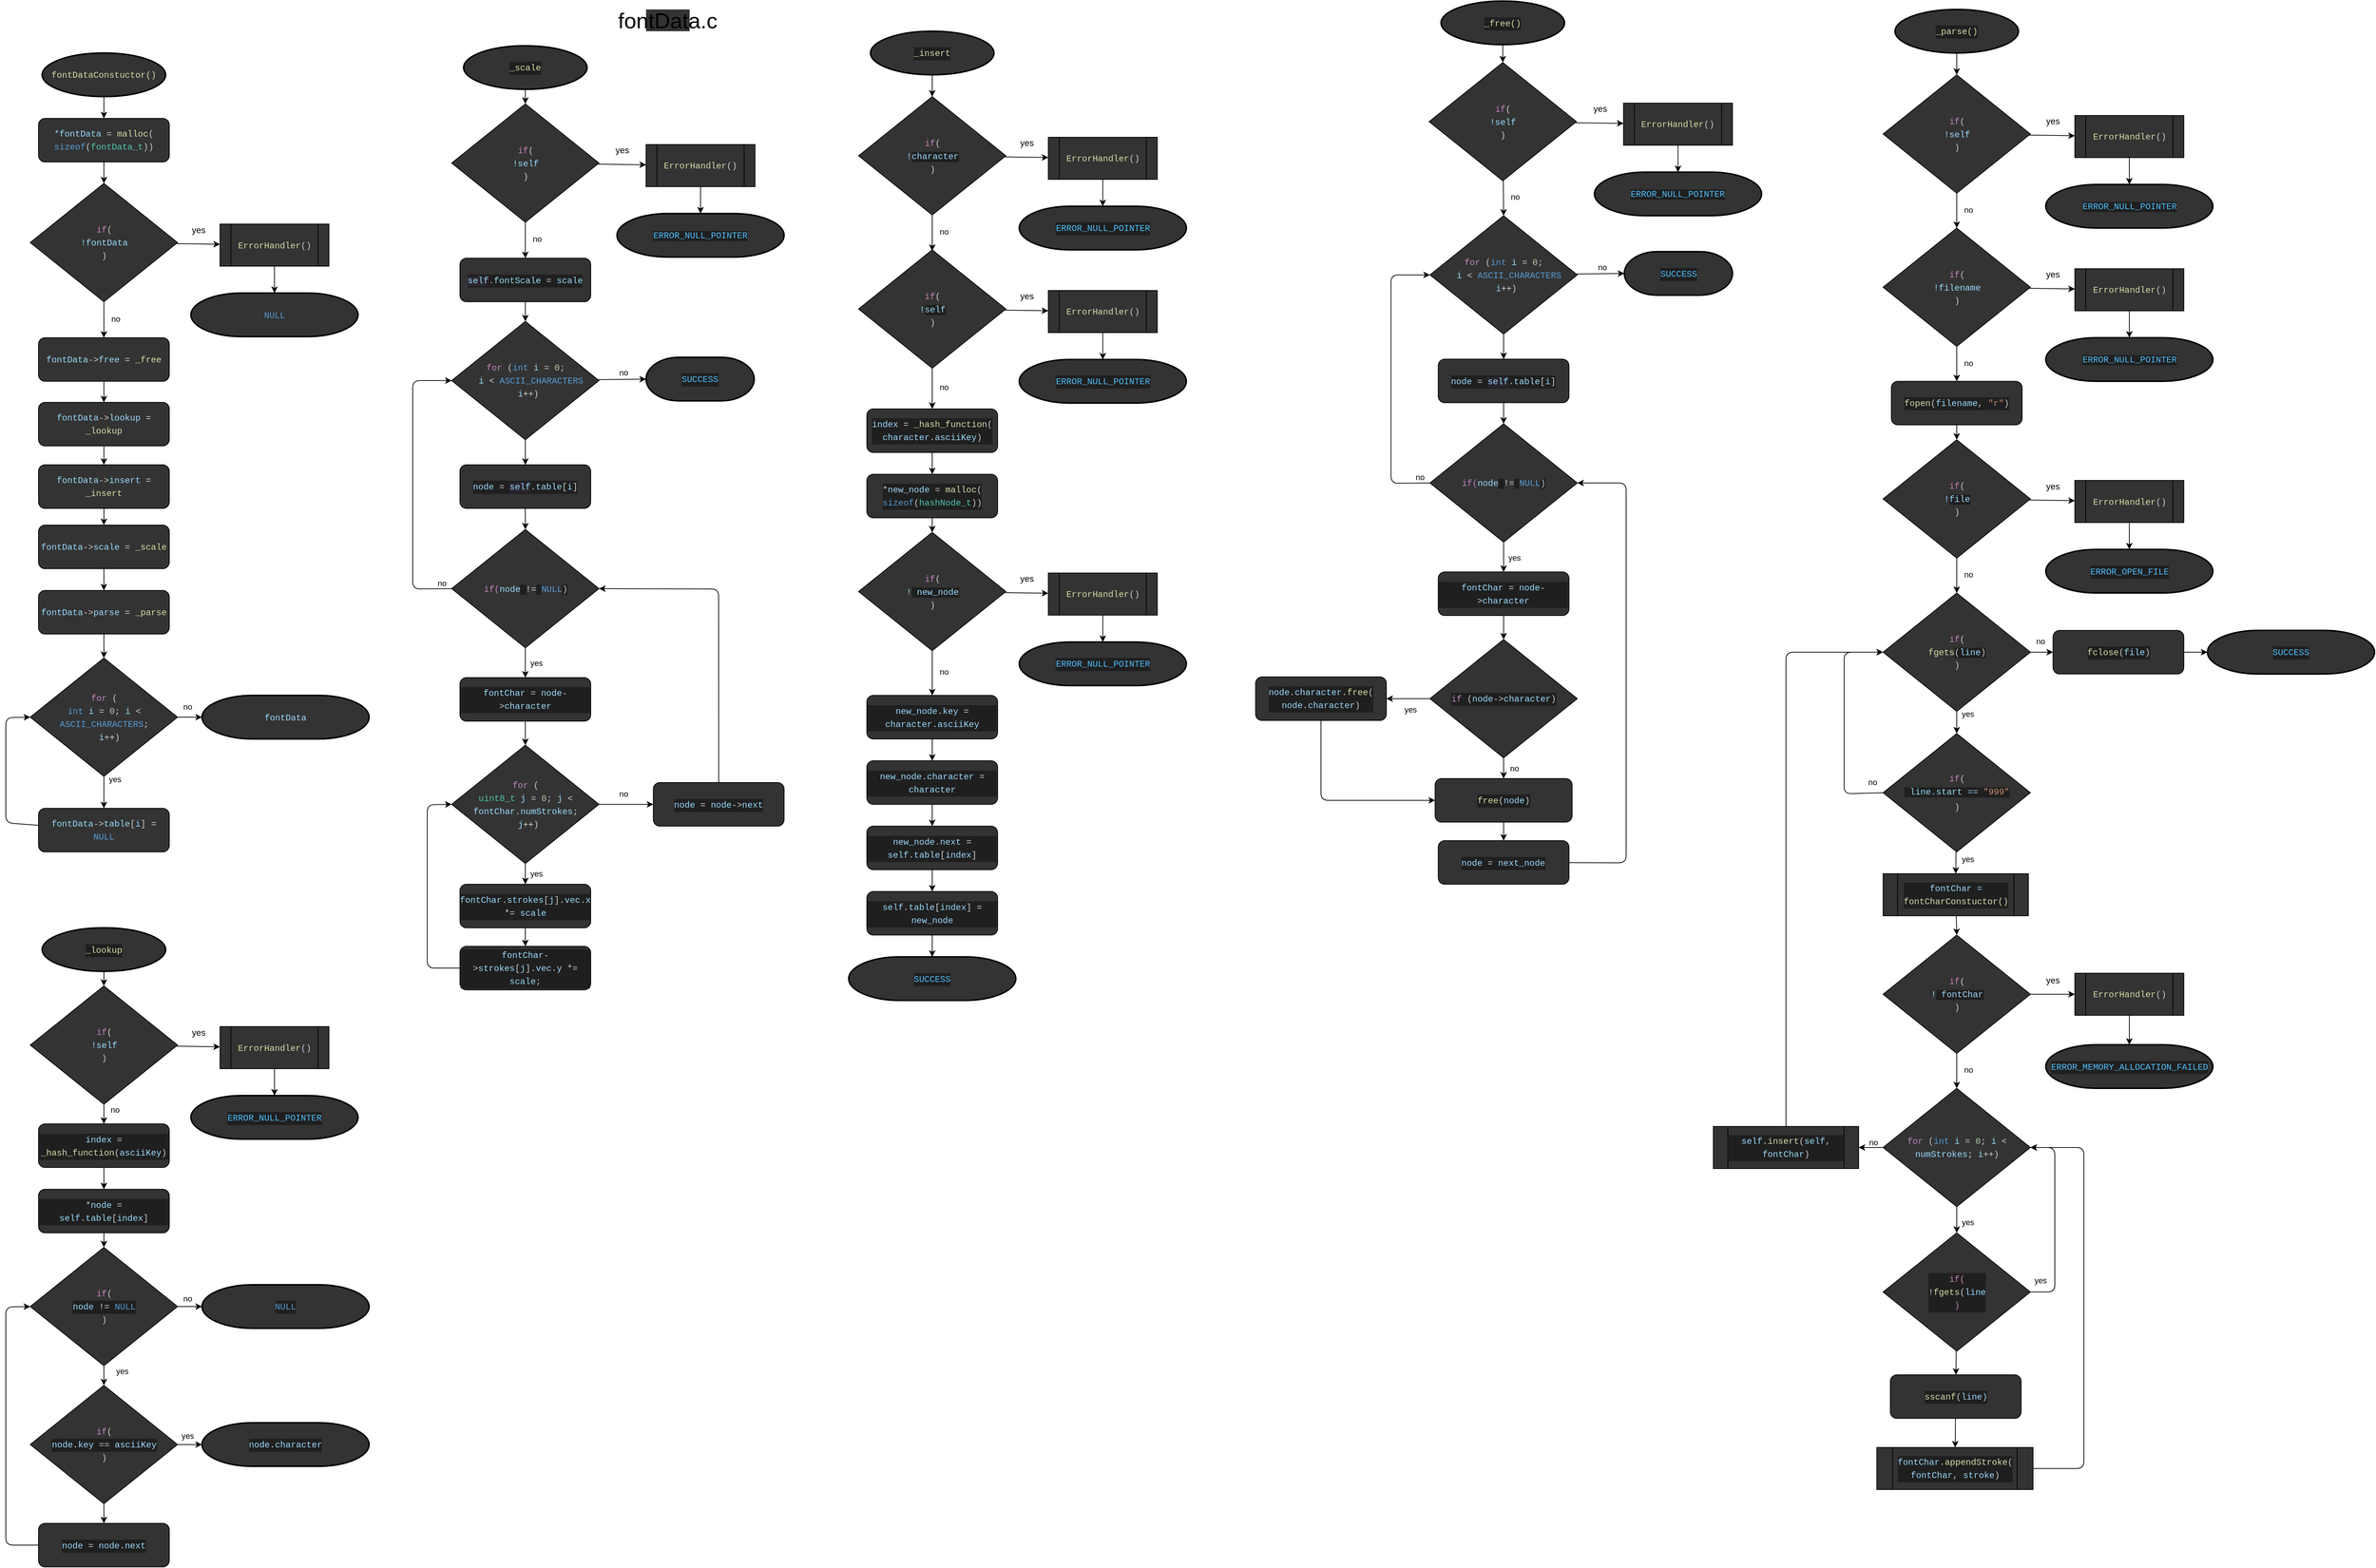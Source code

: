 <mxfile>
    <diagram id="afJgA6YJ7kgfRQqBY9Ge" name="Page-1">
        <mxGraphModel dx="8192" dy="5266" grid="1" gridSize="10" guides="1" tooltips="1" connect="1" arrows="1" fold="1" page="1" pageScale="1" pageWidth="1654" pageHeight="2336" background="none" math="0" shadow="0">
            <root>
                <mxCell id="0"/>
                <mxCell id="1" parent="0"/>
                <mxCell id="501" value="&lt;span style=&quot;font-size: 30px;&quot;&gt;fontData.c&lt;/span&gt;" style="text;html=1;strokeColor=none;fillColor=#333333;align=center;verticalAlign=middle;whiteSpace=wrap;rounded=0;strokeWidth=4;labelBackgroundColor=none;" parent="1" vertex="1">
                    <mxGeometry x="-4068.86" y="-2310" width="60" height="30" as="geometry"/>
                </mxCell>
                <mxCell id="528" style="edgeStyle=none;html=1;labelBackgroundColor=none;" edge="1" parent="1" source="502" target="503">
                    <mxGeometry relative="1" as="geometry"/>
                </mxCell>
                <mxCell id="502" value="&lt;div style=&quot;color: rgb(204, 204, 204); font-family: Menlo, Monaco, &amp;quot;Courier New&amp;quot;, monospace; line-height: 18px; font-size: 12px;&quot;&gt;&lt;div style=&quot;line-height: 18px;&quot;&gt;&lt;span style=&quot;color: #dcdcaa;&quot;&gt;fontDataConstuctor()&lt;/span&gt;&lt;/div&gt;&lt;/div&gt;" style="strokeWidth=2;html=1;shape=mxgraph.flowchart.start_1;whiteSpace=wrap;labelBackgroundColor=none;flipH=1;flipV=1;shadow=0;labelBorderColor=none;fillColor=#333333;fontSize=12;" vertex="1" parent="1">
                    <mxGeometry x="-4900" y="-2250" width="170" height="60" as="geometry"/>
                </mxCell>
                <mxCell id="515" style="edgeStyle=none;html=1;entryX=0.5;entryY=0;entryDx=0;entryDy=0;labelBackgroundColor=none;" edge="1" parent="1" source="503" target="506">
                    <mxGeometry relative="1" as="geometry"/>
                </mxCell>
                <mxCell id="503" value="&lt;div style=&quot;font-family: Menlo, Monaco, &amp;quot;Courier New&amp;quot;, monospace; font-weight: normal; font-size: 12px; line-height: 18px;&quot;&gt;&lt;div style=&quot;line-height: 18px; font-size: 12px;&quot;&gt;&lt;div style=&quot;line-height: 18px; font-size: 12px;&quot;&gt;&lt;div style=&quot;line-height: 18px;&quot;&gt;&lt;div style=&quot;line-height: 18px;&quot;&gt;&lt;span style=&quot;color: rgb(156, 220, 254);&quot;&gt;*fontData&lt;/span&gt; &lt;span style=&quot;color: rgb(212, 212, 212);&quot;&gt;=&lt;/span&gt;&lt;font color=&quot;#cccccc&quot;&gt;&amp;nbsp;&lt;/font&gt;&lt;span style=&quot;color: rgb(220, 220, 170);&quot;&gt;malloc&lt;/span&gt;&lt;font color=&quot;#cccccc&quot;&gt;(&lt;/font&gt;&lt;/div&gt;&lt;div style=&quot;line-height: 18px;&quot;&gt;&lt;span style=&quot;color: rgb(86, 156, 214);&quot;&gt;sizeof&lt;/span&gt;&lt;font color=&quot;#cccccc&quot;&gt;(&lt;/font&gt;&lt;span style=&quot;color: rgb(78, 201, 176);&quot;&gt;fontData_t&lt;/span&gt;&lt;font color=&quot;#cccccc&quot;&gt;))&lt;/font&gt;&lt;/div&gt;&lt;/div&gt;&lt;/div&gt;&lt;/div&gt;&lt;/div&gt;" style="rounded=1;whiteSpace=wrap;html=1;labelBackgroundColor=none;flipH=1;flipV=1;shadow=0;labelBorderColor=none;fillColor=#333333;fontSize=12;" vertex="1" parent="1">
                    <mxGeometry x="-4905" y="-2160" width="180" height="60" as="geometry"/>
                </mxCell>
                <mxCell id="504" value="yes" style="edgeStyle=none;html=1;labelBackgroundColor=none;fontSize=12;" edge="1" parent="1" source="506" target="508">
                    <mxGeometry x="0.013" y="19" relative="1" as="geometry">
                        <mxPoint as="offset"/>
                    </mxGeometry>
                </mxCell>
                <mxCell id="505" value="no" style="edgeStyle=none;html=1;entryX=0.5;entryY=0;entryDx=0;entryDy=0;labelBackgroundColor=none;" edge="1" parent="1" source="506" target="510">
                    <mxGeometry x="-0.066" y="16" relative="1" as="geometry">
                        <mxPoint as="offset"/>
                        <mxPoint x="-4819" y="-1860" as="targetPoint"/>
                    </mxGeometry>
                </mxCell>
                <mxCell id="506" value="&lt;div style=&quot;font-family: Menlo, Monaco, &amp;quot;Courier New&amp;quot;, monospace; font-weight: normal; font-size: 12px; line-height: 18px;&quot;&gt;&lt;span style=&quot;color: rgb(204, 204, 204); font-size: 12px;&quot;&gt;&lt;/span&gt;&lt;div style=&quot;line-height: 18px; font-size: 12px;&quot;&gt;&lt;span style=&quot;color: rgb(197, 134, 192); font-size: 12px;&quot;&gt;if&lt;/span&gt;&lt;span style=&quot;color: rgb(204, 204, 204); font-size: 12px;&quot;&gt;(&lt;/span&gt;&lt;/div&gt;&lt;div style=&quot;line-height: 18px; font-size: 12px;&quot;&gt;&lt;span style=&quot;color: rgb(156, 220, 254);&quot;&gt;!fontData&lt;/span&gt;&lt;/div&gt;&lt;div style=&quot;line-height: 18px; font-size: 12px;&quot;&gt;&lt;span style=&quot;color: rgb(204, 204, 204);&quot;&gt;)&lt;/span&gt;&lt;br&gt;&lt;/div&gt;&lt;/div&gt;" style="rhombus;whiteSpace=wrap;html=1;labelBackgroundColor=none;flipH=1;flipV=1;shadow=0;labelBorderColor=none;fillColor=#333333;fontSize=12;" vertex="1" parent="1">
                    <mxGeometry x="-4916.375" y="-2070.5" width="202.75" height="163" as="geometry"/>
                </mxCell>
                <mxCell id="507" style="edgeStyle=none;html=1;entryX=0.5;entryY=1;entryDx=0;entryDy=0;entryPerimeter=0;labelBackgroundColor=none;fontSize=12;" edge="1" parent="1" source="508" target="509">
                    <mxGeometry relative="1" as="geometry"/>
                </mxCell>
                <mxCell id="508" value="&lt;div style=&quot;color: rgb(204, 204, 204); font-family: Menlo, Monaco, &amp;quot;Courier New&amp;quot;, monospace; line-height: 18px; font-size: 12px;&quot;&gt;&lt;span style=&quot;color: rgb(220, 220, 170); font-size: 12px;&quot;&gt;ErrorHandler&lt;/span&gt;()&lt;/div&gt;" style="shape=process;whiteSpace=wrap;html=1;backgroundOutline=1;labelBackgroundColor=none;flipH=1;flipV=1;shadow=0;labelBorderColor=none;fillColor=#333333;fontSize=12;" vertex="1" parent="1">
                    <mxGeometry x="-4655.24" y="-2014.5" width="150" height="58" as="geometry"/>
                </mxCell>
                <mxCell id="509" value="&lt;div style=&quot;color: rgb(204, 204, 204); font-family: Menlo, Monaco, &amp;quot;Courier New&amp;quot;, monospace; line-height: 18px; font-size: 12px;&quot;&gt;&lt;div style=&quot;line-height: 18px; font-size: 12px;&quot;&gt;&lt;div style=&quot;line-height: 18px; font-size: 12px;&quot;&gt;&lt;div style=&quot;line-height: 18px; font-size: 12px;&quot;&gt;&lt;div style=&quot;line-height: 18px; font-size: 12px;&quot;&gt;&lt;div style=&quot;line-height: 18px;&quot;&gt;&lt;div style=&quot;line-height: 18px;&quot;&gt;&lt;span style=&quot;color: #569cd6;&quot;&gt;NULL&lt;/span&gt;&lt;/div&gt;&lt;/div&gt;&lt;/div&gt;&lt;/div&gt;&lt;/div&gt;&lt;/div&gt;&lt;/div&gt;" style="strokeWidth=2;html=1;shape=mxgraph.flowchart.terminator;whiteSpace=wrap;labelBackgroundColor=none;flipH=1;flipV=1;shadow=0;labelBorderColor=none;fillColor=#333333;fontSize=12;" vertex="1" parent="1">
                    <mxGeometry x="-4695.24" y="-1919.5" width="230" height="60" as="geometry"/>
                </mxCell>
                <mxCell id="516" value="" style="edgeStyle=none;html=1;labelBackgroundColor=none;" edge="1" parent="1" source="510" target="512">
                    <mxGeometry relative="1" as="geometry"/>
                </mxCell>
                <mxCell id="510" value="&lt;div style=&quot;font-family: Menlo, Monaco, &amp;quot;Courier New&amp;quot;, monospace; font-weight: normal; font-size: 12px; line-height: 18px;&quot;&gt;&lt;div style=&quot;line-height: 18px; font-size: 12px;&quot;&gt;&lt;div style=&quot;line-height: 18px; font-size: 12px;&quot;&gt;&lt;div style=&quot;line-height: 18px;&quot;&gt;&lt;div style=&quot;line-height: 18px;&quot;&gt;&lt;div style=&quot;line-height: 18px;&quot;&gt;&lt;div style=&quot;line-height: 18px;&quot;&gt;&lt;div style=&quot;line-height: 18px;&quot;&gt;&lt;div style=&quot;color: rgb(204, 204, 204); line-height: 18px;&quot;&gt;&lt;span style=&quot;color: #9cdcfe;&quot;&gt;fontData&lt;/span&gt;-&amp;gt;&lt;span style=&quot;color: #9cdcfe;&quot;&gt;free&lt;/span&gt; &lt;span style=&quot;color: #d4d4d4;&quot;&gt;=&lt;/span&gt; &lt;span style=&quot;color: #dcdcaa;&quot;&gt;_free&lt;/span&gt;&lt;/div&gt;&lt;/div&gt;&lt;/div&gt;&lt;/div&gt;&lt;/div&gt;&lt;/div&gt;&lt;/div&gt;&lt;/div&gt;&lt;/div&gt;" style="rounded=1;whiteSpace=wrap;html=1;labelBackgroundColor=none;flipH=1;flipV=1;shadow=0;labelBorderColor=none;fillColor=#333333;fontSize=12;" vertex="1" parent="1">
                    <mxGeometry x="-4905" y="-1858" width="180" height="60" as="geometry"/>
                </mxCell>
                <mxCell id="519" style="edgeStyle=none;html=1;labelBackgroundColor=none;" edge="1" parent="1" source="511" target="513">
                    <mxGeometry relative="1" as="geometry"/>
                </mxCell>
                <mxCell id="511" value="&lt;div style=&quot;font-family: Menlo, Monaco, &amp;quot;Courier New&amp;quot;, monospace; font-weight: normal; font-size: 12px; line-height: 18px;&quot;&gt;&lt;div style=&quot;line-height: 18px; font-size: 12px;&quot;&gt;&lt;div style=&quot;line-height: 18px; font-size: 12px;&quot;&gt;&lt;div style=&quot;line-height: 18px;&quot;&gt;&lt;div style=&quot;line-height: 18px;&quot;&gt;&lt;div style=&quot;line-height: 18px;&quot;&gt;&lt;div style=&quot;line-height: 18px;&quot;&gt;&lt;div style=&quot;line-height: 18px;&quot;&gt;&lt;div style=&quot;color: rgb(204, 204, 204); line-height: 18px;&quot;&gt;&lt;div style=&quot;line-height: 18px;&quot;&gt;&lt;span style=&quot;color: #9cdcfe;&quot;&gt;fontData&lt;/span&gt;-&amp;gt;&lt;span style=&quot;color: #9cdcfe;&quot;&gt;insert&lt;/span&gt; &lt;span style=&quot;color: #d4d4d4;&quot;&gt;=&lt;/span&gt; &lt;span style=&quot;color: #dcdcaa;&quot;&gt;_insert&lt;/span&gt;&lt;/div&gt;&lt;/div&gt;&lt;/div&gt;&lt;/div&gt;&lt;/div&gt;&lt;/div&gt;&lt;/div&gt;&lt;/div&gt;&lt;/div&gt;&lt;/div&gt;" style="rounded=1;whiteSpace=wrap;html=1;labelBackgroundColor=none;flipH=1;flipV=1;shadow=0;labelBorderColor=none;fillColor=#333333;fontSize=12;" vertex="1" parent="1">
                    <mxGeometry x="-4905" y="-1683" width="180" height="60" as="geometry"/>
                </mxCell>
                <mxCell id="518" style="edgeStyle=none;html=1;entryX=0.5;entryY=0;entryDx=0;entryDy=0;labelBackgroundColor=none;" edge="1" parent="1" source="512" target="511">
                    <mxGeometry relative="1" as="geometry">
                        <mxPoint x="-4820" y="-1680" as="targetPoint"/>
                    </mxGeometry>
                </mxCell>
                <mxCell id="512" value="&lt;div style=&quot;font-family: Menlo, Monaco, &amp;quot;Courier New&amp;quot;, monospace; font-weight: normal; font-size: 12px; line-height: 18px;&quot;&gt;&lt;div style=&quot;line-height: 18px; font-size: 12px;&quot;&gt;&lt;div style=&quot;line-height: 18px; font-size: 12px;&quot;&gt;&lt;div style=&quot;line-height: 18px;&quot;&gt;&lt;div style=&quot;line-height: 18px;&quot;&gt;&lt;div style=&quot;line-height: 18px;&quot;&gt;&lt;div style=&quot;line-height: 18px;&quot;&gt;&lt;div style=&quot;line-height: 18px;&quot;&gt;&lt;div style=&quot;color: rgb(204, 204, 204); line-height: 18px;&quot;&gt;&lt;div style=&quot;line-height: 18px;&quot;&gt;&lt;span style=&quot;color: #9cdcfe;&quot;&gt;fontData&lt;/span&gt;-&amp;gt;&lt;span style=&quot;color: #9cdcfe;&quot;&gt;lookup&lt;/span&gt; &lt;span style=&quot;color: #d4d4d4;&quot;&gt;=&lt;/span&gt; &lt;span style=&quot;color: #dcdcaa;&quot;&gt;_lookup&lt;/span&gt;&lt;/div&gt;&lt;/div&gt;&lt;/div&gt;&lt;/div&gt;&lt;/div&gt;&lt;/div&gt;&lt;/div&gt;&lt;/div&gt;&lt;/div&gt;&lt;/div&gt;" style="rounded=1;whiteSpace=wrap;html=1;labelBackgroundColor=none;flipH=1;flipV=1;shadow=0;labelBorderColor=none;fillColor=#333333;fontSize=12;" vertex="1" parent="1">
                    <mxGeometry x="-4905" y="-1769" width="180" height="60" as="geometry"/>
                </mxCell>
                <mxCell id="520" style="edgeStyle=none;html=1;entryX=0.5;entryY=0;entryDx=0;entryDy=0;labelBackgroundColor=none;" edge="1" parent="1" source="513" target="514">
                    <mxGeometry relative="1" as="geometry"/>
                </mxCell>
                <mxCell id="513" value="&lt;div style=&quot;font-family: Menlo, Monaco, &amp;quot;Courier New&amp;quot;, monospace; font-weight: normal; font-size: 12px; line-height: 18px;&quot;&gt;&lt;div style=&quot;line-height: 18px; font-size: 12px;&quot;&gt;&lt;div style=&quot;line-height: 18px; font-size: 12px;&quot;&gt;&lt;div style=&quot;line-height: 18px;&quot;&gt;&lt;div style=&quot;line-height: 18px;&quot;&gt;&lt;div style=&quot;line-height: 18px;&quot;&gt;&lt;div style=&quot;line-height: 18px;&quot;&gt;&lt;div style=&quot;line-height: 18px;&quot;&gt;&lt;div style=&quot;color: rgb(204, 204, 204); line-height: 18px;&quot;&gt;&lt;div style=&quot;line-height: 18px;&quot;&gt; &lt;span style=&quot;color: #9cdcfe;&quot;&gt;fontData&lt;/span&gt;-&amp;gt;&lt;span style=&quot;color: #9cdcfe;&quot;&gt;scale&lt;/span&gt; &lt;span style=&quot;color: #d4d4d4;&quot;&gt;=&lt;/span&gt; &lt;span style=&quot;color: #dcdcaa;&quot;&gt;_scale&lt;/span&gt;&lt;/div&gt;&lt;/div&gt;&lt;/div&gt;&lt;/div&gt;&lt;/div&gt;&lt;/div&gt;&lt;/div&gt;&lt;/div&gt;&lt;/div&gt;&lt;/div&gt;" style="rounded=1;whiteSpace=wrap;html=1;labelBackgroundColor=none;flipH=1;flipV=1;shadow=0;labelBorderColor=none;fillColor=#333333;fontSize=12;" vertex="1" parent="1">
                    <mxGeometry x="-4905" y="-1600" width="180" height="60" as="geometry"/>
                </mxCell>
                <mxCell id="525" style="edgeStyle=none;html=1;labelBackgroundColor=none;" edge="1" parent="1" source="514" target="521">
                    <mxGeometry relative="1" as="geometry"/>
                </mxCell>
                <mxCell id="514" value="&lt;div style=&quot;font-family: Menlo, Monaco, &amp;quot;Courier New&amp;quot;, monospace; font-weight: normal; font-size: 12px; line-height: 18px;&quot;&gt;&lt;div style=&quot;line-height: 18px; font-size: 12px;&quot;&gt;&lt;div style=&quot;line-height: 18px; font-size: 12px;&quot;&gt;&lt;div style=&quot;line-height: 18px;&quot;&gt;&lt;div style=&quot;line-height: 18px;&quot;&gt;&lt;div style=&quot;line-height: 18px;&quot;&gt;&lt;div style=&quot;line-height: 18px;&quot;&gt;&lt;div style=&quot;line-height: 18px;&quot;&gt;&lt;div style=&quot;color: rgb(204, 204, 204); line-height: 18px;&quot;&gt;&lt;div style=&quot;line-height: 18px;&quot;&gt;&lt;span style=&quot;color: #9cdcfe;&quot;&gt;fontData&lt;/span&gt;-&amp;gt;&lt;span style=&quot;color: #9cdcfe;&quot;&gt;parse&lt;/span&gt; &lt;span style=&quot;color: #d4d4d4;&quot;&gt;=&lt;/span&gt; &lt;span style=&quot;color: #dcdcaa;&quot;&gt;_parse&lt;/span&gt;&lt;/div&gt;&lt;/div&gt;&lt;/div&gt;&lt;/div&gt;&lt;/div&gt;&lt;/div&gt;&lt;/div&gt;&lt;/div&gt;&lt;/div&gt;&lt;/div&gt;" style="rounded=1;whiteSpace=wrap;html=1;labelBackgroundColor=none;flipH=1;flipV=1;shadow=0;labelBorderColor=none;fillColor=#333333;fontSize=12;" vertex="1" parent="1">
                    <mxGeometry x="-4905" y="-1510" width="180" height="60" as="geometry"/>
                </mxCell>
                <mxCell id="524" value="yes" style="edgeStyle=none;html=1;entryX=0.5;entryY=0;entryDx=0;entryDy=0;labelBackgroundColor=none;" edge="1" parent="1" source="521" target="522">
                    <mxGeometry x="-0.818" y="15" relative="1" as="geometry">
                        <mxPoint as="offset"/>
                    </mxGeometry>
                </mxCell>
                <mxCell id="527" value="no" style="edgeStyle=none;html=1;entryX=1;entryY=0.5;entryDx=0;entryDy=0;entryPerimeter=0;labelBackgroundColor=none;" edge="1" parent="1" source="521" target="526">
                    <mxGeometry x="-0.19" y="15" relative="1" as="geometry">
                        <mxPoint as="offset"/>
                    </mxGeometry>
                </mxCell>
                <mxCell id="521" value="&lt;div style=&quot;font-family: Menlo, Monaco, &amp;quot;Courier New&amp;quot;, monospace; font-weight: normal; font-size: 12px; line-height: 18px;&quot;&gt;&lt;span style=&quot;color: rgb(204, 204, 204); font-size: 12px;&quot;&gt;&lt;/span&gt;&lt;div style=&quot;line-height: 18px; font-size: 12px;&quot;&gt;&lt;div style=&quot;color: rgb(204, 204, 204); line-height: 18px;&quot;&gt;&lt;span style=&quot;color: #c586c0;&quot;&gt;for&lt;/span&gt; (&lt;/div&gt;&lt;div style=&quot;color: rgb(204, 204, 204); line-height: 18px;&quot;&gt;&lt;span style=&quot;color: #569cd6;&quot;&gt;int&lt;/span&gt; &lt;span style=&quot;color: #9cdcfe;&quot;&gt;i&lt;/span&gt; &lt;span style=&quot;color: #d4d4d4;&quot;&gt;=&lt;/span&gt; &lt;span style=&quot;color: #b5cea8;&quot;&gt;0&lt;/span&gt;; &lt;span style=&quot;color: #9cdcfe;&quot;&gt;i&lt;/span&gt; &lt;span style=&quot;color: #d4d4d4;&quot;&gt;&amp;lt;&lt;/span&gt; &lt;span style=&quot;color: #569cd6;&quot;&gt;ASCII_CHARACTERS&lt;/span&gt;;&lt;/div&gt;&lt;div style=&quot;color: rgb(204, 204, 204); line-height: 18px;&quot;&gt;&amp;nbsp; &lt;span style=&quot;color: #9cdcfe;&quot;&gt;i&lt;/span&gt;&lt;span style=&quot;color: #d4d4d4;&quot;&gt;++&lt;/span&gt;)&lt;/div&gt;&lt;/div&gt;&lt;/div&gt;" style="rhombus;whiteSpace=wrap;html=1;labelBackgroundColor=none;flipH=1;flipV=1;shadow=0;labelBorderColor=none;fillColor=#333333;fontSize=12;" vertex="1" parent="1">
                    <mxGeometry x="-4916.375" y="-1417" width="202.75" height="163" as="geometry"/>
                </mxCell>
                <mxCell id="523" style="edgeStyle=none;html=1;entryX=0;entryY=0.5;entryDx=0;entryDy=0;labelBackgroundColor=none;" edge="1" parent="1" source="522" target="521">
                    <mxGeometry relative="1" as="geometry">
                        <Array as="points">
                            <mxPoint x="-4950" y="-1190"/>
                            <mxPoint x="-4950" y="-1335"/>
                        </Array>
                    </mxGeometry>
                </mxCell>
                <mxCell id="522" value="&lt;div style=&quot;font-family: Menlo, Monaco, &amp;quot;Courier New&amp;quot;, monospace; font-weight: normal; font-size: 12px; line-height: 18px;&quot;&gt;&lt;div style=&quot;line-height: 18px; font-size: 12px;&quot;&gt;&lt;div style=&quot;line-height: 18px; font-size: 12px;&quot;&gt;&lt;div style=&quot;line-height: 18px;&quot;&gt;&lt;div style=&quot;line-height: 18px;&quot;&gt;&lt;div style=&quot;line-height: 18px;&quot;&gt;&lt;div style=&quot;line-height: 18px;&quot;&gt;&lt;div style=&quot;line-height: 18px;&quot;&gt;&lt;div style=&quot;color: rgb(204, 204, 204); line-height: 18px;&quot;&gt;&lt;div style=&quot;line-height: 18px;&quot;&gt;&lt;div style=&quot;line-height: 18px;&quot;&gt;&lt;span style=&quot;color: #9cdcfe;&quot;&gt;fontData&lt;/span&gt;-&amp;gt;&lt;span style=&quot;color: #9cdcfe;&quot;&gt;table&lt;/span&gt;[&lt;span style=&quot;color: #9cdcfe;&quot;&gt;i&lt;/span&gt;] &lt;span style=&quot;color: #d4d4d4;&quot;&gt;=&lt;/span&gt; &lt;span style=&quot;color: #569cd6;&quot;&gt;NULL&lt;/span&gt;&lt;/div&gt;&lt;/div&gt;&lt;/div&gt;&lt;/div&gt;&lt;/div&gt;&lt;/div&gt;&lt;/div&gt;&lt;/div&gt;&lt;/div&gt;&lt;/div&gt;&lt;/div&gt;" style="rounded=1;whiteSpace=wrap;html=1;labelBackgroundColor=none;flipH=1;flipV=1;shadow=0;labelBorderColor=none;fillColor=#333333;fontSize=12;" vertex="1" parent="1">
                    <mxGeometry x="-4905" y="-1210" width="180" height="60" as="geometry"/>
                </mxCell>
                <mxCell id="526" value="&lt;div style=&quot;color: rgb(204, 204, 204); font-family: Menlo, Monaco, &amp;quot;Courier New&amp;quot;, monospace; line-height: 18px; font-size: 12px;&quot;&gt;&lt;div style=&quot;line-height: 18px; font-size: 12px;&quot;&gt;&lt;div style=&quot;line-height: 18px; font-size: 12px;&quot;&gt;&lt;div style=&quot;line-height: 18px; font-size: 12px;&quot;&gt;&lt;div style=&quot;line-height: 18px; font-size: 12px;&quot;&gt;&lt;div style=&quot;line-height: 18px;&quot;&gt;&lt;div style=&quot;line-height: 18px;&quot;&gt;&lt;span style=&quot;color: rgb(156, 220, 254);&quot;&gt;fontData&lt;/span&gt;&lt;br&gt;&lt;/div&gt;&lt;/div&gt;&lt;/div&gt;&lt;/div&gt;&lt;/div&gt;&lt;/div&gt;&lt;/div&gt;" style="strokeWidth=2;html=1;shape=mxgraph.flowchart.terminator;whiteSpace=wrap;labelBackgroundColor=none;flipH=1;flipV=1;shadow=0;labelBorderColor=none;fillColor=#333333;fontSize=12;" vertex="1" parent="1">
                    <mxGeometry x="-4680" y="-1365.5" width="230" height="60" as="geometry"/>
                </mxCell>
                <mxCell id="653" style="edgeStyle=none;html=1;entryX=0.5;entryY=0;entryDx=0;entryDy=0;labelBackgroundColor=none;" edge="1" parent="1" source="529" target="626">
                    <mxGeometry relative="1" as="geometry"/>
                </mxCell>
                <mxCell id="529" value="&lt;div style=&quot;color: rgb(204, 204, 204); font-family: Menlo, Monaco, &amp;quot;Courier New&amp;quot;, monospace; line-height: 18px; font-size: 12px;&quot;&gt;&lt;div style=&quot;line-height: 18px;&quot;&gt;&lt;div style=&quot;background-color: rgb(31, 31, 31); line-height: 18px;&quot;&gt;&lt;span style=&quot;color: #dcdcaa;&quot;&gt;_free()&lt;/span&gt;&lt;/div&gt;&lt;/div&gt;&lt;/div&gt;" style="strokeWidth=2;html=1;shape=mxgraph.flowchart.start_1;whiteSpace=wrap;labelBackgroundColor=none;flipH=1;flipV=1;shadow=0;labelBorderColor=none;fillColor=#333333;fontSize=12;" vertex="1" parent="1">
                    <mxGeometry x="-2974.76" y="-2321.5" width="170" height="60" as="geometry"/>
                </mxCell>
                <mxCell id="577" style="edgeStyle=none;html=1;entryX=0.5;entryY=0;entryDx=0;entryDy=0;labelBackgroundColor=none;" edge="1" parent="1" source="530" target="571">
                    <mxGeometry relative="1" as="geometry"/>
                </mxCell>
                <mxCell id="530" value="&lt;div style=&quot;color: rgb(204, 204, 204); font-family: Menlo, Monaco, &amp;quot;Courier New&amp;quot;, monospace; line-height: 18px; font-size: 12px;&quot;&gt;&lt;div style=&quot;line-height: 18px;&quot;&gt;&lt;div style=&quot;background-color: rgb(31, 31, 31); line-height: 18px;&quot;&gt;&lt;div style=&quot;line-height: 18px;&quot;&gt;&lt;span style=&quot;color: #dcdcaa;&quot;&gt;_lookup&lt;/span&gt;&lt;/div&gt;&lt;/div&gt;&lt;/div&gt;&lt;/div&gt;" style="strokeWidth=2;html=1;shape=mxgraph.flowchart.start_1;whiteSpace=wrap;labelBackgroundColor=none;flipH=1;flipV=1;shadow=0;labelBorderColor=none;fillColor=#333333;fontSize=12;" vertex="1" parent="1">
                    <mxGeometry x="-4900" y="-1045.5" width="170" height="60" as="geometry"/>
                </mxCell>
                <mxCell id="592" style="edgeStyle=none;html=1;labelBackgroundColor=none;" edge="1" parent="1" source="531" target="537">
                    <mxGeometry relative="1" as="geometry"/>
                </mxCell>
                <mxCell id="531" value="&lt;div style=&quot;color: rgb(204, 204, 204); font-family: Menlo, Monaco, &amp;quot;Courier New&amp;quot;, monospace; line-height: 18px; font-size: 12px;&quot;&gt;&lt;div style=&quot;line-height: 18px;&quot;&gt;&lt;div style=&quot;background-color: rgb(31, 31, 31); line-height: 18px;&quot;&gt;&lt;div style=&quot;line-height: 18px;&quot;&gt;&lt;span style=&quot;color: #dcdcaa;&quot;&gt;_insert&lt;/span&gt;&lt;/div&gt;&lt;/div&gt;&lt;/div&gt;&lt;/div&gt;" style="strokeWidth=2;html=1;shape=mxgraph.flowchart.start_1;whiteSpace=wrap;labelBackgroundColor=none;flipH=1;flipV=1;shadow=0;labelBorderColor=none;fillColor=#333333;fontSize=12;" vertex="1" parent="1">
                    <mxGeometry x="-3760" y="-2280" width="170" height="60" as="geometry"/>
                </mxCell>
                <mxCell id="622" style="edgeStyle=none;html=1;labelBackgroundColor=none;" edge="1" parent="1" source="532" target="595">
                    <mxGeometry relative="1" as="geometry"/>
                </mxCell>
                <mxCell id="532" value="&lt;div style=&quot;color: rgb(204, 204, 204); font-family: Menlo, Monaco, &amp;quot;Courier New&amp;quot;, monospace; line-height: 18px; font-size: 12px;&quot;&gt;&lt;div style=&quot;line-height: 18px;&quot;&gt;&lt;div style=&quot;background-color: rgb(31, 31, 31); line-height: 18px;&quot;&gt;&lt;div style=&quot;line-height: 18px;&quot;&gt;&lt;span style=&quot;color: #dcdcaa;&quot;&gt;_scale&lt;/span&gt;&lt;/div&gt;&lt;/div&gt;&lt;/div&gt;&lt;/div&gt;" style="strokeWidth=2;html=1;shape=mxgraph.flowchart.start_1;whiteSpace=wrap;labelBackgroundColor=none;flipH=1;flipV=1;shadow=0;labelBorderColor=none;fillColor=#333333;fontSize=12;" vertex="1" parent="1">
                    <mxGeometry x="-4320" y="-2260" width="170" height="60" as="geometry"/>
                </mxCell>
                <mxCell id="660" style="edgeStyle=none;html=1;entryX=0.5;entryY=0;entryDx=0;entryDy=0;labelBackgroundColor=none;" edge="1" parent="1" source="533" target="656">
                    <mxGeometry relative="1" as="geometry"/>
                </mxCell>
                <mxCell id="533" value="&lt;div style=&quot;color: rgb(204, 204, 204); font-family: Menlo, Monaco, &amp;quot;Courier New&amp;quot;, monospace; line-height: 18px; font-size: 12px;&quot;&gt;&lt;div style=&quot;line-height: 18px;&quot;&gt;&lt;div style=&quot;background-color: rgb(31, 31, 31); line-height: 18px;&quot;&gt;&lt;div style=&quot;line-height: 18px;&quot;&gt;&lt;span style=&quot;color: #dcdcaa;&quot;&gt;_parse()&lt;/span&gt;&lt;/div&gt;&lt;/div&gt;&lt;/div&gt;&lt;/div&gt;" style="strokeWidth=2;html=1;shape=mxgraph.flowchart.start_1;whiteSpace=wrap;labelBackgroundColor=none;flipH=1;flipV=1;shadow=0;labelBorderColor=none;fillColor=#333333;fontSize=12;" vertex="1" parent="1">
                    <mxGeometry x="-2350" y="-2310" width="170" height="60" as="geometry"/>
                </mxCell>
                <mxCell id="535" value="yes" style="edgeStyle=none;html=1;labelBackgroundColor=none;fontSize=12;" edge="1" parent="1" source="537" target="539">
                    <mxGeometry x="0.013" y="19" relative="1" as="geometry">
                        <mxPoint as="offset"/>
                    </mxGeometry>
                </mxCell>
                <mxCell id="536" value="no" style="edgeStyle=none;html=1;entryX=0.5;entryY=0.991;entryDx=0;entryDy=0;labelBackgroundColor=none;entryPerimeter=0;" edge="1" parent="1" source="537" target="543">
                    <mxGeometry x="-0.066" y="16" relative="1" as="geometry">
                        <mxPoint as="offset"/>
                        <mxPoint x="-3675" y="-1977.5" as="targetPoint"/>
                    </mxGeometry>
                </mxCell>
                <mxCell id="537" value="&lt;div style=&quot;font-family: Menlo, Monaco, &amp;quot;Courier New&amp;quot;, monospace; font-weight: normal; font-size: 12px; line-height: 18px;&quot;&gt;&lt;span style=&quot;color: rgb(204, 204, 204); font-size: 12px;&quot;&gt;&lt;/span&gt;&lt;div style=&quot;line-height: 18px; font-size: 12px;&quot;&gt;&lt;span style=&quot;color: rgb(197, 134, 192); font-size: 12px;&quot;&gt;if&lt;/span&gt;&lt;span style=&quot;color: rgb(204, 204, 204); font-size: 12px;&quot;&gt;(&lt;/span&gt;&lt;/div&gt;&lt;div style=&quot;line-height: 18px; font-size: 12px;&quot;&gt;&lt;span style=&quot;color: rgb(156, 220, 254);&quot;&gt;!&lt;/span&gt;&lt;span style=&quot;color: rgb(156, 220, 254); background-color: rgb(31, 31, 31);&quot;&gt;character&lt;/span&gt;&lt;/div&gt;&lt;div style=&quot;line-height: 18px; font-size: 12px;&quot;&gt;&lt;span style=&quot;color: rgb(204, 204, 204);&quot;&gt;)&lt;/span&gt;&lt;br&gt;&lt;/div&gt;&lt;/div&gt;" style="rhombus;whiteSpace=wrap;html=1;labelBackgroundColor=none;flipH=1;flipV=1;shadow=0;labelBorderColor=none;fillColor=#333333;fontSize=12;" vertex="1" parent="1">
                    <mxGeometry x="-3776.375" y="-2190" width="202.75" height="163" as="geometry"/>
                </mxCell>
                <mxCell id="538" style="edgeStyle=none;html=1;entryX=0.5;entryY=1;entryDx=0;entryDy=0;entryPerimeter=0;labelBackgroundColor=none;fontSize=12;" edge="1" parent="1" source="539" target="540">
                    <mxGeometry relative="1" as="geometry"/>
                </mxCell>
                <mxCell id="539" value="&lt;div style=&quot;color: rgb(204, 204, 204); font-family: Menlo, Monaco, &amp;quot;Courier New&amp;quot;, monospace; line-height: 18px; font-size: 12px;&quot;&gt;&lt;span style=&quot;color: rgb(220, 220, 170); font-size: 12px;&quot;&gt;ErrorHandler&lt;/span&gt;()&lt;/div&gt;" style="shape=process;whiteSpace=wrap;html=1;backgroundOutline=1;labelBackgroundColor=none;flipH=1;flipV=1;shadow=0;labelBorderColor=none;fillColor=#333333;fontSize=12;" vertex="1" parent="1">
                    <mxGeometry x="-3515.24" y="-2134" width="150" height="58" as="geometry"/>
                </mxCell>
                <mxCell id="540" value="&lt;div style=&quot;color: rgb(204, 204, 204); font-family: Menlo, Monaco, &amp;quot;Courier New&amp;quot;, monospace; line-height: 18px; font-size: 12px;&quot;&gt;&lt;div style=&quot;line-height: 18px; font-size: 12px;&quot;&gt;&lt;div style=&quot;line-height: 18px; font-size: 12px;&quot;&gt;&lt;div style=&quot;line-height: 18px; font-size: 12px;&quot;&gt;&lt;div style=&quot;line-height: 18px; font-size: 12px;&quot;&gt;&lt;div style=&quot;line-height: 18px;&quot;&gt;&lt;div style=&quot;line-height: 18px;&quot;&gt;&lt;div style=&quot;background-color: rgb(31, 31, 31); line-height: 18px;&quot;&gt;&lt;span style=&quot;color: #4fc1ff;&quot;&gt;ERROR_NULL_POINTER&lt;/span&gt;&lt;/div&gt;&lt;/div&gt;&lt;/div&gt;&lt;/div&gt;&lt;/div&gt;&lt;/div&gt;&lt;/div&gt;&lt;/div&gt;" style="strokeWidth=2;html=1;shape=mxgraph.flowchart.terminator;whiteSpace=wrap;labelBackgroundColor=none;flipH=1;flipV=1;shadow=0;labelBorderColor=none;fillColor=#333333;fontSize=12;" vertex="1" parent="1">
                    <mxGeometry x="-3555.24" y="-2039" width="230" height="60" as="geometry"/>
                </mxCell>
                <mxCell id="541" value="yes" style="edgeStyle=none;html=1;labelBackgroundColor=none;fontSize=12;" edge="1" parent="1" source="543" target="545">
                    <mxGeometry x="0.013" y="19" relative="1" as="geometry">
                        <mxPoint as="offset"/>
                    </mxGeometry>
                </mxCell>
                <mxCell id="542" value="no" style="edgeStyle=none;html=1;entryX=0.5;entryY=0;entryDx=0;entryDy=0;labelBackgroundColor=none;" edge="1" parent="1" source="543">
                    <mxGeometry x="-0.066" y="16" relative="1" as="geometry">
                        <mxPoint as="offset"/>
                        <mxPoint x="-3675" y="-1760" as="targetPoint"/>
                    </mxGeometry>
                </mxCell>
                <mxCell id="543" value="&lt;div style=&quot;font-family: Menlo, Monaco, &amp;quot;Courier New&amp;quot;, monospace; font-weight: normal; font-size: 12px; line-height: 18px;&quot;&gt;&lt;span style=&quot;color: rgb(204, 204, 204); font-size: 12px;&quot;&gt;&lt;/span&gt;&lt;div style=&quot;line-height: 18px; font-size: 12px;&quot;&gt;&lt;span style=&quot;color: rgb(197, 134, 192); font-size: 12px;&quot;&gt;if&lt;/span&gt;&lt;span style=&quot;color: rgb(204, 204, 204); font-size: 12px;&quot;&gt;(&lt;/span&gt;&lt;/div&gt;&lt;div style=&quot;line-height: 18px; font-size: 12px;&quot;&gt;&lt;span style=&quot;color: rgb(156, 220, 254);&quot;&gt;!&lt;/span&gt;&lt;span style=&quot;color: rgb(156, 220, 254); background-color: rgb(31, 31, 31);&quot;&gt;self&lt;/span&gt;&lt;/div&gt;&lt;div style=&quot;line-height: 18px; font-size: 12px;&quot;&gt;&lt;span style=&quot;color: rgb(204, 204, 204);&quot;&gt;)&lt;/span&gt;&lt;br&gt;&lt;/div&gt;&lt;/div&gt;" style="rhombus;whiteSpace=wrap;html=1;labelBackgroundColor=none;flipH=1;flipV=1;shadow=0;labelBorderColor=none;fillColor=#333333;fontSize=12;" vertex="1" parent="1">
                    <mxGeometry x="-3776.375" y="-1979" width="202.75" height="163" as="geometry"/>
                </mxCell>
                <mxCell id="544" style="edgeStyle=none;html=1;entryX=0.5;entryY=1;entryDx=0;entryDy=0;entryPerimeter=0;labelBackgroundColor=none;fontSize=12;" edge="1" parent="1" source="545" target="546">
                    <mxGeometry relative="1" as="geometry"/>
                </mxCell>
                <mxCell id="545" value="&lt;div style=&quot;color: rgb(204, 204, 204); font-family: Menlo, Monaco, &amp;quot;Courier New&amp;quot;, monospace; line-height: 18px; font-size: 12px;&quot;&gt;&lt;span style=&quot;color: rgb(220, 220, 170); font-size: 12px;&quot;&gt;ErrorHandler&lt;/span&gt;()&lt;/div&gt;" style="shape=process;whiteSpace=wrap;html=1;backgroundOutline=1;labelBackgroundColor=none;flipH=1;flipV=1;shadow=0;labelBorderColor=none;fillColor=#333333;fontSize=12;" vertex="1" parent="1">
                    <mxGeometry x="-3515.24" y="-1923" width="150" height="58" as="geometry"/>
                </mxCell>
                <mxCell id="546" value="&lt;div style=&quot;color: rgb(204, 204, 204); font-family: Menlo, Monaco, &amp;quot;Courier New&amp;quot;, monospace; line-height: 18px; font-size: 12px;&quot;&gt;&lt;div style=&quot;line-height: 18px; font-size: 12px;&quot;&gt;&lt;div style=&quot;line-height: 18px; font-size: 12px;&quot;&gt;&lt;div style=&quot;line-height: 18px; font-size: 12px;&quot;&gt;&lt;div style=&quot;line-height: 18px; font-size: 12px;&quot;&gt;&lt;div style=&quot;line-height: 18px;&quot;&gt;&lt;div style=&quot;line-height: 18px;&quot;&gt;&lt;div style=&quot;background-color: rgb(31, 31, 31); line-height: 18px;&quot;&gt;&lt;span style=&quot;color: #4fc1ff;&quot;&gt;ERROR_NULL_POINTER&lt;/span&gt;&lt;/div&gt;&lt;/div&gt;&lt;/div&gt;&lt;/div&gt;&lt;/div&gt;&lt;/div&gt;&lt;/div&gt;&lt;/div&gt;" style="strokeWidth=2;html=1;shape=mxgraph.flowchart.terminator;whiteSpace=wrap;labelBackgroundColor=none;flipH=1;flipV=1;shadow=0;labelBorderColor=none;fillColor=#333333;fontSize=12;" vertex="1" parent="1">
                    <mxGeometry x="-3555.24" y="-1828" width="230" height="60" as="geometry"/>
                </mxCell>
                <mxCell id="564" style="edgeStyle=none;html=1;entryX=0.5;entryY=0;entryDx=0;entryDy=0;labelBackgroundColor=none;" edge="1" parent="1" source="548" target="549">
                    <mxGeometry relative="1" as="geometry"/>
                </mxCell>
                <mxCell id="548" value="&lt;div style=&quot;font-family: Menlo, Monaco, &amp;quot;Courier New&amp;quot;, monospace; font-weight: normal; font-size: 12px; line-height: 18px;&quot;&gt;&lt;div style=&quot;line-height: 18px; font-size: 12px;&quot;&gt;&lt;div style=&quot;line-height: 18px; font-size: 12px;&quot;&gt;&lt;div style=&quot;line-height: 18px;&quot;&gt;&lt;div style=&quot;line-height: 18px;&quot;&gt;&lt;div style=&quot;line-height: 18px;&quot;&gt;&lt;div style=&quot;line-height: 18px;&quot;&gt;&lt;div style=&quot;line-height: 18px;&quot;&gt;&lt;div style=&quot;line-height: 18px;&quot;&gt;&lt;div style=&quot;background-color: rgb(31, 31, 31); line-height: 18px;&quot;&gt;&lt;span style=&quot;color: rgb(156, 220, 254);&quot;&gt;index&lt;/span&gt; &lt;span style=&quot;color: rgb(212, 212, 212);&quot;&gt;=&lt;/span&gt; &lt;span style=&quot;color: rgb(220, 220, 170);&quot;&gt;_hash_function&lt;/span&gt;&lt;font color=&quot;#cccccc&quot;&gt;(&lt;/font&gt;&lt;/div&gt;&lt;div style=&quot;background-color: rgb(31, 31, 31); line-height: 18px;&quot;&gt;&lt;span style=&quot;color: rgb(156, 220, 254);&quot;&gt;character&lt;/span&gt;&lt;font color=&quot;#cccccc&quot;&gt;.&lt;/font&gt;&lt;span style=&quot;color: rgb(156, 220, 254);&quot;&gt;asciiKey&lt;/span&gt;&lt;font color=&quot;#cccccc&quot;&gt;)&lt;/font&gt;&lt;/div&gt;&lt;/div&gt;&lt;/div&gt;&lt;/div&gt;&lt;/div&gt;&lt;/div&gt;&lt;/div&gt;&lt;/div&gt;&lt;/div&gt;&lt;/div&gt;" style="rounded=1;whiteSpace=wrap;html=1;labelBackgroundColor=none;flipH=1;flipV=1;shadow=0;labelBorderColor=none;fillColor=#333333;fontSize=12;" vertex="1" parent="1">
                    <mxGeometry x="-3765" y="-1760" width="180" height="60" as="geometry"/>
                </mxCell>
                <mxCell id="565" style="edgeStyle=none;html=1;entryX=0.5;entryY=0;entryDx=0;entryDy=0;labelBackgroundColor=none;" edge="1" parent="1" source="549" target="552">
                    <mxGeometry relative="1" as="geometry"/>
                </mxCell>
                <mxCell id="549" value="&lt;div style=&quot;font-family: Menlo, Monaco, &amp;quot;Courier New&amp;quot;, monospace; font-weight: normal; font-size: 12px; line-height: 18px;&quot;&gt;&lt;div style=&quot;line-height: 18px; font-size: 12px;&quot;&gt;&lt;div style=&quot;line-height: 18px; font-size: 12px;&quot;&gt;&lt;div style=&quot;line-height: 18px;&quot;&gt;&lt;div style=&quot;line-height: 18px;&quot;&gt;&lt;div style=&quot;color: rgb(204, 204, 204); background-color: rgb(31, 31, 31); line-height: 18px;&quot;&gt;&lt;span style=&quot;color: #d4d4d4;&quot;&gt;*&lt;/span&gt;&lt;span style=&quot;color: #9cdcfe;&quot;&gt;new_node&lt;/span&gt; &lt;span style=&quot;color: #d4d4d4;&quot;&gt;=&lt;/span&gt; &lt;span style=&quot;color: #dcdcaa;&quot;&gt;malloc&lt;/span&gt;(&lt;/div&gt;&lt;div style=&quot;color: rgb(204, 204, 204); background-color: rgb(31, 31, 31); line-height: 18px;&quot;&gt;&lt;span style=&quot;color: #569cd6;&quot;&gt;sizeof&lt;/span&gt;(&lt;span style=&quot;color: #4ec9b0;&quot;&gt;hashNode_t&lt;/span&gt;))&lt;/div&gt;&lt;/div&gt;&lt;/div&gt;&lt;/div&gt;&lt;/div&gt;&lt;/div&gt;" style="rounded=1;whiteSpace=wrap;html=1;labelBackgroundColor=none;flipH=1;flipV=1;shadow=0;labelBorderColor=none;fillColor=#333333;fontSize=12;" vertex="1" parent="1">
                    <mxGeometry x="-3765" y="-1670" width="180" height="60" as="geometry"/>
                </mxCell>
                <mxCell id="550" value="yes" style="edgeStyle=none;html=1;labelBackgroundColor=none;fontSize=12;" edge="1" parent="1" source="552" target="554">
                    <mxGeometry x="0.013" y="19" relative="1" as="geometry">
                        <mxPoint as="offset"/>
                    </mxGeometry>
                </mxCell>
                <mxCell id="551" value="no" style="edgeStyle=none;html=1;entryX=0.5;entryY=0;entryDx=0;entryDy=0;labelBackgroundColor=none;" edge="1" parent="1" source="552" target="556">
                    <mxGeometry x="-0.066" y="16" relative="1" as="geometry">
                        <mxPoint as="offset"/>
                        <mxPoint x="-3675" y="-1371" as="targetPoint"/>
                    </mxGeometry>
                </mxCell>
                <mxCell id="552" value="&lt;div style=&quot;font-family: Menlo, Monaco, &amp;quot;Courier New&amp;quot;, monospace; font-weight: normal; font-size: 12px; line-height: 18px;&quot;&gt;&lt;span style=&quot;color: rgb(204, 204, 204); font-size: 12px;&quot;&gt;&lt;/span&gt;&lt;div style=&quot;line-height: 18px; font-size: 12px;&quot;&gt;&lt;span style=&quot;color: rgb(197, 134, 192); font-size: 12px;&quot;&gt;if&lt;/span&gt;&lt;span style=&quot;color: rgb(204, 204, 204); font-size: 12px;&quot;&gt;(&lt;/span&gt;&lt;/div&gt;&lt;div style=&quot;line-height: 18px; font-size: 12px;&quot;&gt;&lt;span style=&quot;color: rgb(156, 220, 254);&quot;&gt;!&lt;/span&gt;&lt;span style=&quot;background-color: rgb(31, 31, 31); color: rgb(156, 220, 254);&quot;&gt;&amp;nbsp;new_node&lt;/span&gt;&lt;/div&gt;&lt;div style=&quot;line-height: 18px; font-size: 12px;&quot;&gt;&lt;span style=&quot;color: rgb(204, 204, 204);&quot;&gt;)&lt;/span&gt;&lt;br&gt;&lt;/div&gt;&lt;/div&gt;" style="rhombus;whiteSpace=wrap;html=1;labelBackgroundColor=none;flipH=1;flipV=1;shadow=0;labelBorderColor=none;fillColor=#333333;fontSize=12;" vertex="1" parent="1">
                    <mxGeometry x="-3776.375" y="-1590" width="202.75" height="163" as="geometry"/>
                </mxCell>
                <mxCell id="553" style="edgeStyle=none;html=1;entryX=0.5;entryY=1;entryDx=0;entryDy=0;entryPerimeter=0;labelBackgroundColor=none;fontSize=12;" edge="1" parent="1" source="554" target="555">
                    <mxGeometry relative="1" as="geometry"/>
                </mxCell>
                <mxCell id="554" value="&lt;div style=&quot;color: rgb(204, 204, 204); font-family: Menlo, Monaco, &amp;quot;Courier New&amp;quot;, monospace; line-height: 18px; font-size: 12px;&quot;&gt;&lt;span style=&quot;color: rgb(220, 220, 170); font-size: 12px;&quot;&gt;ErrorHandler&lt;/span&gt;()&lt;/div&gt;" style="shape=process;whiteSpace=wrap;html=1;backgroundOutline=1;labelBackgroundColor=none;flipH=1;flipV=1;shadow=0;labelBorderColor=none;fillColor=#333333;fontSize=12;" vertex="1" parent="1">
                    <mxGeometry x="-3515.24" y="-1534" width="150" height="58" as="geometry"/>
                </mxCell>
                <mxCell id="555" value="&lt;div style=&quot;color: rgb(204, 204, 204); font-family: Menlo, Monaco, &amp;quot;Courier New&amp;quot;, monospace; line-height: 18px; font-size: 12px;&quot;&gt;&lt;div style=&quot;line-height: 18px; font-size: 12px;&quot;&gt;&lt;div style=&quot;line-height: 18px; font-size: 12px;&quot;&gt;&lt;div style=&quot;line-height: 18px; font-size: 12px;&quot;&gt;&lt;div style=&quot;line-height: 18px; font-size: 12px;&quot;&gt;&lt;div style=&quot;line-height: 18px;&quot;&gt;&lt;div style=&quot;line-height: 18px;&quot;&gt;&lt;div style=&quot;background-color: rgb(31, 31, 31); line-height: 18px;&quot;&gt;&lt;span style=&quot;color: #4fc1ff;&quot;&gt;ERROR_NULL_POINTER&lt;/span&gt;&lt;/div&gt;&lt;/div&gt;&lt;/div&gt;&lt;/div&gt;&lt;/div&gt;&lt;/div&gt;&lt;/div&gt;&lt;/div&gt;" style="strokeWidth=2;html=1;shape=mxgraph.flowchart.terminator;whiteSpace=wrap;labelBackgroundColor=none;flipH=1;flipV=1;shadow=0;labelBorderColor=none;fillColor=#333333;fontSize=12;" vertex="1" parent="1">
                    <mxGeometry x="-3555.24" y="-1439" width="230" height="60" as="geometry"/>
                </mxCell>
                <mxCell id="566" style="edgeStyle=none;html=1;entryX=0.5;entryY=0;entryDx=0;entryDy=0;labelBackgroundColor=none;" edge="1" parent="1" source="556" target="557">
                    <mxGeometry relative="1" as="geometry"/>
                </mxCell>
                <mxCell id="556" value="&lt;div style=&quot;font-family: Menlo, Monaco, &amp;quot;Courier New&amp;quot;, monospace; font-weight: normal; font-size: 12px; line-height: 18px;&quot;&gt;&lt;div style=&quot;line-height: 18px; font-size: 12px;&quot;&gt;&lt;div style=&quot;line-height: 18px; font-size: 12px;&quot;&gt;&lt;div style=&quot;line-height: 18px;&quot;&gt;&lt;div style=&quot;line-height: 18px;&quot;&gt;&lt;div style=&quot;line-height: 18px;&quot;&gt;&lt;div style=&quot;line-height: 18px;&quot;&gt;&lt;div style=&quot;line-height: 18px;&quot;&gt;&lt;div style=&quot;line-height: 18px;&quot;&gt;&lt;div style=&quot;line-height: 18px;&quot;&gt;&lt;div style=&quot;background-color: rgb(31, 31, 31); line-height: 18px;&quot;&gt;&lt;span style=&quot;color: rgb(156, 220, 254);&quot;&gt;new_node&lt;/span&gt;&lt;font color=&quot;#cccccc&quot;&gt;.&lt;/font&gt;&lt;span style=&quot;color: rgb(156, 220, 254);&quot;&gt;key&lt;/span&gt; &lt;span style=&quot;color: rgb(212, 212, 212);&quot;&gt;=&lt;/span&gt; &lt;span style=&quot;color: rgb(156, 220, 254);&quot;&gt;character&lt;/span&gt;&lt;font color=&quot;#cccccc&quot;&gt;.&lt;/font&gt;&lt;span style=&quot;color: rgb(156, 220, 254);&quot;&gt;asciiKey&lt;/span&gt;&lt;/div&gt;&lt;/div&gt;&lt;/div&gt;&lt;/div&gt;&lt;/div&gt;&lt;/div&gt;&lt;/div&gt;&lt;/div&gt;&lt;/div&gt;&lt;/div&gt;&lt;/div&gt;" style="rounded=1;whiteSpace=wrap;html=1;labelBackgroundColor=none;flipH=1;flipV=1;shadow=0;labelBorderColor=none;fillColor=#333333;fontSize=12;" vertex="1" parent="1">
                    <mxGeometry x="-3765" y="-1365.5" width="180" height="60" as="geometry"/>
                </mxCell>
                <mxCell id="567" style="edgeStyle=none;html=1;entryX=0.5;entryY=0;entryDx=0;entryDy=0;labelBackgroundColor=none;" edge="1" parent="1" source="557" target="558">
                    <mxGeometry relative="1" as="geometry"/>
                </mxCell>
                <mxCell id="557" value="&lt;div style=&quot;font-family: Menlo, Monaco, &amp;quot;Courier New&amp;quot;, monospace; font-weight: normal; font-size: 12px; line-height: 18px;&quot;&gt;&lt;div style=&quot;line-height: 18px; font-size: 12px;&quot;&gt;&lt;div style=&quot;line-height: 18px; font-size: 12px;&quot;&gt;&lt;div style=&quot;line-height: 18px;&quot;&gt;&lt;div style=&quot;line-height: 18px;&quot;&gt;&lt;div style=&quot;line-height: 18px;&quot;&gt;&lt;div style=&quot;line-height: 18px;&quot;&gt;&lt;div style=&quot;line-height: 18px;&quot;&gt;&lt;div style=&quot;line-height: 18px;&quot;&gt;&lt;div style=&quot;line-height: 18px;&quot;&gt;&lt;div style=&quot;background-color: rgb(31, 31, 31); line-height: 18px;&quot;&gt;&lt;div style=&quot;line-height: 18px;&quot;&gt; &lt;span style=&quot;color: rgb(156, 220, 254);&quot;&gt;new_node&lt;/span&gt;&lt;font color=&quot;#cccccc&quot;&gt;.&lt;/font&gt;&lt;span style=&quot;color: rgb(156, 220, 254);&quot;&gt;character&lt;/span&gt; &lt;span style=&quot;color: rgb(212, 212, 212);&quot;&gt;=&lt;/span&gt; &lt;span style=&quot;color: rgb(156, 220, 254);&quot;&gt;character&lt;/span&gt;&lt;/div&gt;&lt;/div&gt;&lt;/div&gt;&lt;/div&gt;&lt;/div&gt;&lt;/div&gt;&lt;/div&gt;&lt;/div&gt;&lt;/div&gt;&lt;/div&gt;&lt;/div&gt;&lt;/div&gt;" style="rounded=1;whiteSpace=wrap;html=1;labelBackgroundColor=none;flipH=1;flipV=1;shadow=0;labelBorderColor=none;fillColor=#333333;fontSize=12;" vertex="1" parent="1">
                    <mxGeometry x="-3765" y="-1275.5" width="180" height="60" as="geometry"/>
                </mxCell>
                <mxCell id="568" style="edgeStyle=none;html=1;entryX=0.5;entryY=0;entryDx=0;entryDy=0;labelBackgroundColor=none;" edge="1" parent="1" source="558" target="559">
                    <mxGeometry relative="1" as="geometry"/>
                </mxCell>
                <mxCell id="558" value="&lt;div style=&quot;font-family: Menlo, Monaco, &amp;quot;Courier New&amp;quot;, monospace; font-weight: normal; font-size: 12px; line-height: 18px;&quot;&gt;&lt;div style=&quot;line-height: 18px; font-size: 12px;&quot;&gt;&lt;div style=&quot;line-height: 18px; font-size: 12px;&quot;&gt;&lt;div style=&quot;line-height: 18px;&quot;&gt;&lt;div style=&quot;line-height: 18px;&quot;&gt;&lt;div style=&quot;line-height: 18px;&quot;&gt;&lt;div style=&quot;line-height: 18px;&quot;&gt;&lt;div style=&quot;line-height: 18px;&quot;&gt;&lt;div style=&quot;line-height: 18px;&quot;&gt;&lt;div style=&quot;line-height: 18px;&quot;&gt;&lt;div style=&quot;background-color: rgb(31, 31, 31); line-height: 18px;&quot;&gt;&lt;div style=&quot;line-height: 18px;&quot;&gt;&lt;span style=&quot;color: rgb(156, 220, 254);&quot;&gt;new_node&lt;/span&gt;&lt;font color=&quot;#cccccc&quot;&gt;.&lt;/font&gt;&lt;span style=&quot;color: rgb(156, 220, 254);&quot;&gt;next&lt;/span&gt; &lt;span style=&quot;color: rgb(212, 212, 212);&quot;&gt;=&lt;/span&gt; &lt;span style=&quot;color: rgb(156, 220, 254);&quot;&gt;self&lt;/span&gt;&lt;font color=&quot;#cccccc&quot;&gt;.&lt;/font&gt;&lt;span style=&quot;color: rgb(156, 220, 254);&quot;&gt;table&lt;/span&gt;&lt;font color=&quot;#cccccc&quot;&gt;[&lt;/font&gt;&lt;span style=&quot;color: rgb(156, 220, 254);&quot;&gt;index&lt;/span&gt;&lt;font color=&quot;#cccccc&quot;&gt;]&lt;/font&gt;&lt;/div&gt;&lt;/div&gt;&lt;/div&gt;&lt;/div&gt;&lt;/div&gt;&lt;/div&gt;&lt;/div&gt;&lt;/div&gt;&lt;/div&gt;&lt;/div&gt;&lt;/div&gt;&lt;/div&gt;" style="rounded=1;whiteSpace=wrap;html=1;labelBackgroundColor=none;flipH=1;flipV=1;shadow=0;labelBorderColor=none;fillColor=#333333;fontSize=12;" vertex="1" parent="1">
                    <mxGeometry x="-3765" y="-1185.5" width="180" height="60" as="geometry"/>
                </mxCell>
                <mxCell id="569" style="edgeStyle=none;html=1;entryX=0.5;entryY=1;entryDx=0;entryDy=0;entryPerimeter=0;labelBackgroundColor=none;" edge="1" parent="1" source="559" target="560">
                    <mxGeometry relative="1" as="geometry"/>
                </mxCell>
                <mxCell id="559" value="&lt;div style=&quot;font-family: Menlo, Monaco, &amp;quot;Courier New&amp;quot;, monospace; font-weight: normal; font-size: 12px; line-height: 18px;&quot;&gt;&lt;div style=&quot;line-height: 18px; font-size: 12px;&quot;&gt;&lt;div style=&quot;line-height: 18px; font-size: 12px;&quot;&gt;&lt;div style=&quot;line-height: 18px;&quot;&gt;&lt;div style=&quot;line-height: 18px;&quot;&gt;&lt;div style=&quot;line-height: 18px;&quot;&gt;&lt;div style=&quot;line-height: 18px;&quot;&gt;&lt;div style=&quot;line-height: 18px;&quot;&gt;&lt;div style=&quot;line-height: 18px;&quot;&gt;&lt;div style=&quot;line-height: 18px;&quot;&gt;&lt;div style=&quot;background-color: rgb(31, 31, 31); line-height: 18px;&quot;&gt;&lt;div style=&quot;line-height: 18px;&quot;&gt;&lt;span style=&quot;color: rgb(156, 220, 254);&quot;&gt;self&lt;/span&gt;&lt;font color=&quot;#cccccc&quot;&gt;.&lt;/font&gt;&lt;span style=&quot;color: rgb(156, 220, 254);&quot;&gt;table&lt;/span&gt;&lt;font color=&quot;#cccccc&quot;&gt;[&lt;/font&gt;&lt;span style=&quot;color: rgb(156, 220, 254);&quot;&gt;index&lt;/span&gt;&lt;font color=&quot;#cccccc&quot;&gt;] &lt;/font&gt;&lt;span style=&quot;color: rgb(212, 212, 212);&quot;&gt;=&lt;/span&gt; &lt;span style=&quot;color: rgb(156, 220, 254);&quot;&gt;new_node&lt;/span&gt;&lt;/div&gt;&lt;/div&gt;&lt;/div&gt;&lt;/div&gt;&lt;/div&gt;&lt;/div&gt;&lt;/div&gt;&lt;/div&gt;&lt;/div&gt;&lt;/div&gt;&lt;/div&gt;&lt;/div&gt;" style="rounded=1;whiteSpace=wrap;html=1;labelBackgroundColor=none;flipH=1;flipV=1;shadow=0;labelBorderColor=none;fillColor=#333333;fontSize=12;" vertex="1" parent="1">
                    <mxGeometry x="-3765" y="-1095.5" width="180" height="60" as="geometry"/>
                </mxCell>
                <mxCell id="560" value="&lt;div style=&quot;color: rgb(204, 204, 204); font-family: Menlo, Monaco, &amp;quot;Courier New&amp;quot;, monospace; line-height: 18px; font-size: 12px;&quot;&gt;&lt;div style=&quot;line-height: 18px; font-size: 12px;&quot;&gt;&lt;div style=&quot;line-height: 18px; font-size: 12px;&quot;&gt;&lt;div style=&quot;line-height: 18px; font-size: 12px;&quot;&gt;&lt;div style=&quot;line-height: 18px; font-size: 12px;&quot;&gt;&lt;div style=&quot;line-height: 18px;&quot;&gt;&lt;div style=&quot;line-height: 18px;&quot;&gt;&lt;div style=&quot;background-color: rgb(31, 31, 31); line-height: 18px;&quot;&gt;&lt;div style=&quot;line-height: 18px;&quot;&gt;&lt;span style=&quot;color: #4fc1ff;&quot;&gt;SUCCESS&lt;/span&gt;&lt;/div&gt;&lt;/div&gt;&lt;/div&gt;&lt;/div&gt;&lt;/div&gt;&lt;/div&gt;&lt;/div&gt;&lt;/div&gt;&lt;/div&gt;" style="strokeWidth=2;html=1;shape=mxgraph.flowchart.terminator;whiteSpace=wrap;labelBackgroundColor=none;flipH=1;flipV=1;shadow=0;labelBorderColor=none;fillColor=#333333;fontSize=12;" vertex="1" parent="1">
                    <mxGeometry x="-3790" y="-1005.5" width="230" height="60" as="geometry"/>
                </mxCell>
                <mxCell id="570" value="yes" style="edgeStyle=none;html=1;labelBackgroundColor=none;fontSize=12;" edge="1" parent="1" source="571" target="573">
                    <mxGeometry x="0.013" y="19" relative="1" as="geometry">
                        <mxPoint as="offset"/>
                    </mxGeometry>
                </mxCell>
                <mxCell id="578" value="no" style="edgeStyle=none;html=1;entryX=0.5;entryY=0;entryDx=0;entryDy=0;labelBackgroundColor=none;" edge="1" parent="1" source="571" target="575">
                    <mxGeometry x="-0.481" y="15" relative="1" as="geometry">
                        <mxPoint as="offset"/>
                    </mxGeometry>
                </mxCell>
                <mxCell id="571" value="&lt;div style=&quot;font-family: Menlo, Monaco, &amp;quot;Courier New&amp;quot;, monospace; font-weight: normal; font-size: 12px; line-height: 18px;&quot;&gt;&lt;span style=&quot;color: rgb(204, 204, 204); font-size: 12px;&quot;&gt;&lt;/span&gt;&lt;div style=&quot;line-height: 18px; font-size: 12px;&quot;&gt;&lt;span style=&quot;color: rgb(197, 134, 192); font-size: 12px;&quot;&gt;if&lt;/span&gt;&lt;span style=&quot;color: rgb(204, 204, 204); font-size: 12px;&quot;&gt;(&lt;/span&gt;&lt;/div&gt;&lt;div style=&quot;line-height: 18px; font-size: 12px;&quot;&gt;&lt;font color=&quot;#9cdcfe&quot;&gt;!self&lt;/font&gt;&lt;/div&gt;&lt;div style=&quot;line-height: 18px; font-size: 12px;&quot;&gt;&lt;span style=&quot;color: rgb(204, 204, 204);&quot;&gt;)&lt;/span&gt;&lt;br&gt;&lt;/div&gt;&lt;/div&gt;" style="rhombus;whiteSpace=wrap;html=1;labelBackgroundColor=none;flipH=1;flipV=1;shadow=0;labelBorderColor=none;fillColor=#333333;fontSize=12;" vertex="1" parent="1">
                    <mxGeometry x="-4916.375" y="-965.5" width="202.75" height="163" as="geometry"/>
                </mxCell>
                <mxCell id="572" style="edgeStyle=none;html=1;entryX=0.5;entryY=1;entryDx=0;entryDy=0;entryPerimeter=0;labelBackgroundColor=none;fontSize=12;" edge="1" parent="1" source="573" target="574">
                    <mxGeometry relative="1" as="geometry"/>
                </mxCell>
                <mxCell id="573" value="&lt;div style=&quot;color: rgb(204, 204, 204); font-family: Menlo, Monaco, &amp;quot;Courier New&amp;quot;, monospace; line-height: 18px; font-size: 12px;&quot;&gt;&lt;span style=&quot;color: rgb(220, 220, 170); font-size: 12px;&quot;&gt;ErrorHandler&lt;/span&gt;()&lt;/div&gt;" style="shape=process;whiteSpace=wrap;html=1;backgroundOutline=1;labelBackgroundColor=none;flipH=1;flipV=1;shadow=0;labelBorderColor=none;fillColor=#333333;fontSize=12;" vertex="1" parent="1">
                    <mxGeometry x="-4655.24" y="-909.5" width="150" height="58" as="geometry"/>
                </mxCell>
                <mxCell id="574" value="&lt;div style=&quot;color: rgb(204, 204, 204); font-family: Menlo, Monaco, &amp;quot;Courier New&amp;quot;, monospace; line-height: 18px; font-size: 12px;&quot;&gt;&lt;div style=&quot;line-height: 18px; font-size: 12px;&quot;&gt;&lt;div style=&quot;line-height: 18px; font-size: 12px;&quot;&gt;&lt;div style=&quot;line-height: 18px; font-size: 12px;&quot;&gt;&lt;div style=&quot;line-height: 18px; font-size: 12px;&quot;&gt;&lt;div style=&quot;line-height: 18px;&quot;&gt;&lt;div style=&quot;line-height: 18px;&quot;&gt;&lt;div style=&quot;background-color: rgb(31, 31, 31); line-height: 18px;&quot;&gt;&lt;span style=&quot;color: #4fc1ff;&quot;&gt;ERROR_NULL_POINTER&lt;/span&gt;&lt;/div&gt;&lt;/div&gt;&lt;/div&gt;&lt;/div&gt;&lt;/div&gt;&lt;/div&gt;&lt;/div&gt;&lt;/div&gt;" style="strokeWidth=2;html=1;shape=mxgraph.flowchart.terminator;whiteSpace=wrap;labelBackgroundColor=none;flipH=1;flipV=1;shadow=0;labelBorderColor=none;fillColor=#333333;fontSize=12;" vertex="1" parent="1">
                    <mxGeometry x="-4695.24" y="-814.5" width="230" height="60" as="geometry"/>
                </mxCell>
                <mxCell id="579" value="" style="edgeStyle=none;html=1;labelBackgroundColor=none;" edge="1" parent="1" source="575" target="576">
                    <mxGeometry relative="1" as="geometry"/>
                </mxCell>
                <mxCell id="575" value="&lt;div style=&quot;font-family: Menlo, Monaco, &amp;quot;Courier New&amp;quot;, monospace; font-weight: normal; font-size: 12px; line-height: 18px;&quot;&gt;&lt;div style=&quot;line-height: 18px; font-size: 12px;&quot;&gt;&lt;div style=&quot;line-height: 18px; font-size: 12px;&quot;&gt;&lt;div style=&quot;line-height: 18px;&quot;&gt;&lt;div style=&quot;line-height: 18px;&quot;&gt;&lt;div style=&quot;line-height: 18px;&quot;&gt;&lt;div style=&quot;line-height: 18px;&quot;&gt;&lt;div style=&quot;line-height: 18px;&quot;&gt;&lt;div style=&quot;line-height: 18px;&quot;&gt;&lt;div style=&quot;line-height: 18px;&quot;&gt;&lt;div style=&quot;background-color: rgb(31, 31, 31); line-height: 18px;&quot;&gt;&lt;div style=&quot;line-height: 18px;&quot;&gt;&lt;div style=&quot;color: rgb(204, 204, 204); line-height: 18px;&quot;&gt;&lt;span style=&quot;color: #9cdcfe;&quot;&gt;index&lt;/span&gt; &lt;span style=&quot;color: #d4d4d4;&quot;&gt;=&lt;/span&gt; &lt;span style=&quot;color: #dcdcaa;&quot;&gt;_hash_function&lt;/span&gt;(&lt;span style=&quot;color: #9cdcfe;&quot;&gt;asciiKey&lt;/span&gt;)&lt;/div&gt;&lt;/div&gt;&lt;/div&gt;&lt;/div&gt;&lt;/div&gt;&lt;/div&gt;&lt;/div&gt;&lt;/div&gt;&lt;/div&gt;&lt;/div&gt;&lt;/div&gt;&lt;/div&gt;&lt;/div&gt;" style="rounded=1;whiteSpace=wrap;html=1;labelBackgroundColor=none;flipH=1;flipV=1;shadow=0;labelBorderColor=none;fillColor=#333333;fontSize=12;" vertex="1" parent="1">
                    <mxGeometry x="-4905" y="-775.5" width="180" height="60" as="geometry"/>
                </mxCell>
                <mxCell id="583" style="edgeStyle=none;html=1;labelBackgroundColor=none;" edge="1" parent="1" source="576" target="580">
                    <mxGeometry relative="1" as="geometry"/>
                </mxCell>
                <mxCell id="576" value="&lt;div style=&quot;font-family: Menlo, Monaco, &amp;quot;Courier New&amp;quot;, monospace; font-weight: normal; font-size: 12px; line-height: 18px;&quot;&gt;&lt;div style=&quot;line-height: 18px; font-size: 12px;&quot;&gt;&lt;div style=&quot;line-height: 18px; font-size: 12px;&quot;&gt;&lt;div style=&quot;line-height: 18px;&quot;&gt;&lt;div style=&quot;line-height: 18px;&quot;&gt;&lt;div style=&quot;line-height: 18px;&quot;&gt;&lt;div style=&quot;line-height: 18px;&quot;&gt;&lt;div style=&quot;line-height: 18px;&quot;&gt;&lt;div style=&quot;line-height: 18px;&quot;&gt;&lt;div style=&quot;line-height: 18px;&quot;&gt;&lt;div style=&quot;background-color: rgb(31, 31, 31); line-height: 18px;&quot;&gt;&lt;div style=&quot;line-height: 18px;&quot;&gt;&lt;div style=&quot;line-height: 18px;&quot;&gt;&lt;div style=&quot;line-height: 18px;&quot;&gt;&lt;span style=&quot;color: rgb(212, 212, 212);&quot;&gt;*&lt;/span&gt;&lt;span style=&quot;color: rgb(156, 220, 254);&quot;&gt;node&lt;/span&gt; &lt;span style=&quot;color: rgb(212, 212, 212);&quot;&gt;=&lt;/span&gt; &lt;span style=&quot;color: rgb(156, 220, 254);&quot;&gt;self&lt;/span&gt;&lt;font color=&quot;#cccccc&quot;&gt;.&lt;/font&gt;&lt;span style=&quot;color: rgb(156, 220, 254);&quot;&gt;table&lt;/span&gt;&lt;font color=&quot;#cccccc&quot;&gt;[&lt;/font&gt;&lt;span style=&quot;color: rgb(156, 220, 254);&quot;&gt;index&lt;/span&gt;&lt;font color=&quot;#cccccc&quot;&gt;]&lt;/font&gt;&lt;/div&gt;&lt;/div&gt;&lt;/div&gt;&lt;/div&gt;&lt;/div&gt;&lt;/div&gt;&lt;/div&gt;&lt;/div&gt;&lt;/div&gt;&lt;/div&gt;&lt;/div&gt;&lt;/div&gt;&lt;/div&gt;&lt;/div&gt;" style="rounded=1;whiteSpace=wrap;html=1;labelBackgroundColor=none;flipH=1;flipV=1;shadow=0;labelBorderColor=none;fillColor=#333333;fontSize=12;" vertex="1" parent="1">
                    <mxGeometry x="-4905" y="-685.5" width="180" height="60" as="geometry"/>
                </mxCell>
                <mxCell id="584" value="yes" style="edgeStyle=none;html=1;labelBackgroundColor=none;" edge="1" parent="1" source="580" target="581">
                    <mxGeometry x="-0.481" y="25" relative="1" as="geometry">
                        <mxPoint as="offset"/>
                    </mxGeometry>
                </mxCell>
                <mxCell id="591" value="no" style="edgeStyle=none;html=1;entryX=1;entryY=0.5;entryDx=0;entryDy=0;entryPerimeter=0;labelBackgroundColor=none;" edge="1" parent="1" source="580" target="590">
                    <mxGeometry x="-0.19" y="12" relative="1" as="geometry">
                        <mxPoint y="1" as="offset"/>
                    </mxGeometry>
                </mxCell>
                <mxCell id="580" value="&lt;div style=&quot;font-family: Menlo, Monaco, &amp;quot;Courier New&amp;quot;, monospace; font-weight: normal; font-size: 12px; line-height: 18px;&quot;&gt;&lt;span style=&quot;color: rgb(204, 204, 204); font-size: 12px;&quot;&gt;&lt;/span&gt;&lt;div style=&quot;line-height: 18px; font-size: 12px;&quot;&gt;&lt;span style=&quot;color: rgb(197, 134, 192); font-size: 12px;&quot;&gt;if&lt;/span&gt;&lt;span style=&quot;color: rgb(204, 204, 204); font-size: 12px;&quot;&gt;(&lt;/span&gt;&lt;/div&gt;&lt;div style=&quot;line-height: 18px; font-size: 12px;&quot;&gt;&lt;div style=&quot;color: rgb(204, 204, 204); background-color: rgb(31, 31, 31); line-height: 18px;&quot;&gt;&lt;span style=&quot;color: #9cdcfe;&quot;&gt;node&lt;/span&gt; &lt;span style=&quot;color: #d4d4d4;&quot;&gt;!=&lt;/span&gt; &lt;span style=&quot;color: #569cd6;&quot;&gt;NULL&lt;/span&gt;&lt;/div&gt;&lt;/div&gt;&lt;div style=&quot;line-height: 18px; font-size: 12px;&quot;&gt;&lt;span style=&quot;color: rgb(204, 204, 204);&quot;&gt;)&lt;/span&gt;&lt;br&gt;&lt;/div&gt;&lt;/div&gt;" style="rhombus;whiteSpace=wrap;html=1;labelBackgroundColor=none;flipH=1;flipV=1;shadow=0;labelBorderColor=none;fillColor=#333333;fontSize=12;" vertex="1" parent="1">
                    <mxGeometry x="-4916.375" y="-605.5" width="202.75" height="163" as="geometry"/>
                </mxCell>
                <mxCell id="585" value="yes" style="edgeStyle=none;html=1;entryX=1;entryY=0.5;entryDx=0;entryDy=0;entryPerimeter=0;labelBackgroundColor=none;" edge="1" parent="1" source="581" target="582">
                    <mxGeometry x="-0.19" y="12" relative="1" as="geometry">
                        <mxPoint as="offset"/>
                    </mxGeometry>
                </mxCell>
                <mxCell id="588" style="edgeStyle=none;html=1;entryX=0.5;entryY=0;entryDx=0;entryDy=0;labelBackgroundColor=none;" edge="1" parent="1" source="581" target="587">
                    <mxGeometry relative="1" as="geometry"/>
                </mxCell>
                <mxCell id="581" value="&lt;div style=&quot;font-family: Menlo, Monaco, &amp;quot;Courier New&amp;quot;, monospace; font-weight: normal; font-size: 12px; line-height: 18px;&quot;&gt;&lt;span style=&quot;color: rgb(204, 204, 204); font-size: 12px;&quot;&gt;&lt;/span&gt;&lt;div style=&quot;line-height: 18px; font-size: 12px;&quot;&gt;&lt;span style=&quot;color: rgb(197, 134, 192); font-size: 12px;&quot;&gt;if&lt;/span&gt;&lt;span style=&quot;color: rgb(204, 204, 204); font-size: 12px;&quot;&gt;(&lt;/span&gt;&lt;/div&gt;&lt;div style=&quot;line-height: 18px; font-size: 12px;&quot;&gt;&lt;div style=&quot;background-color: rgb(31, 31, 31); line-height: 18px;&quot;&gt;&lt;div style=&quot;line-height: 18px;&quot;&gt;&lt;span style=&quot;color: rgb(156, 220, 254);&quot;&gt;node&lt;/span&gt;&lt;font color=&quot;#cccccc&quot;&gt;.&lt;/font&gt;&lt;span style=&quot;color: rgb(156, 220, 254);&quot;&gt;key&lt;/span&gt; &lt;span style=&quot;color: rgb(212, 212, 212);&quot;&gt;==&lt;/span&gt; &lt;span style=&quot;color: rgb(156, 220, 254);&quot;&gt;asciiKey&lt;/span&gt;&lt;/div&gt;&lt;/div&gt;&lt;/div&gt;&lt;div style=&quot;line-height: 18px; font-size: 12px;&quot;&gt;&lt;span style=&quot;color: rgb(204, 204, 204);&quot;&gt;)&lt;/span&gt;&lt;br&gt;&lt;/div&gt;&lt;/div&gt;" style="rhombus;whiteSpace=wrap;html=1;labelBackgroundColor=none;flipH=1;flipV=1;shadow=0;labelBorderColor=none;fillColor=#333333;fontSize=12;" vertex="1" parent="1">
                    <mxGeometry x="-4916.375" y="-415.5" width="202.75" height="163" as="geometry"/>
                </mxCell>
                <mxCell id="582" value="&lt;div style=&quot;font-family: Menlo, Monaco, &amp;quot;Courier New&amp;quot;, monospace; line-height: 18px; font-size: 12px;&quot;&gt;&lt;div style=&quot;line-height: 18px; font-size: 12px;&quot;&gt;&lt;div style=&quot;line-height: 18px; font-size: 12px;&quot;&gt;&lt;div style=&quot;line-height: 18px; font-size: 12px;&quot;&gt;&lt;div style=&quot;line-height: 18px; font-size: 12px;&quot;&gt;&lt;div style=&quot;line-height: 18px;&quot;&gt;&lt;div style=&quot;line-height: 18px;&quot;&gt;&lt;div style=&quot;background-color: rgb(31, 31, 31); line-height: 18px;&quot;&gt;&lt;div style=&quot;line-height: 18px;&quot;&gt;&lt;span style=&quot;color: rgb(156, 220, 254);&quot;&gt;node&lt;/span&gt;&lt;font color=&quot;#cccccc&quot;&gt;.&lt;/font&gt;&lt;span style=&quot;color: rgb(156, 220, 254);&quot;&gt;character&lt;/span&gt;&lt;/div&gt;&lt;/div&gt;&lt;/div&gt;&lt;/div&gt;&lt;/div&gt;&lt;/div&gt;&lt;/div&gt;&lt;/div&gt;&lt;/div&gt;" style="strokeWidth=2;html=1;shape=mxgraph.flowchart.terminator;whiteSpace=wrap;labelBackgroundColor=none;flipH=1;flipV=1;shadow=0;labelBorderColor=none;fillColor=#333333;fontSize=12;" vertex="1" parent="1">
                    <mxGeometry x="-4680" y="-364" width="230" height="60" as="geometry"/>
                </mxCell>
                <mxCell id="589" style="edgeStyle=none;html=1;entryX=0;entryY=0.5;entryDx=0;entryDy=0;labelBackgroundColor=none;" edge="1" parent="1" source="587" target="580">
                    <mxGeometry relative="1" as="geometry">
                        <Array as="points">
                            <mxPoint x="-4950" y="-195.5"/>
                            <mxPoint x="-4950" y="-523.5"/>
                        </Array>
                    </mxGeometry>
                </mxCell>
                <mxCell id="587" value="&lt;div style=&quot;font-family: Menlo, Monaco, &amp;quot;Courier New&amp;quot;, monospace; font-weight: normal; font-size: 12px; line-height: 18px;&quot;&gt;&lt;div style=&quot;line-height: 18px; font-size: 12px;&quot;&gt;&lt;div style=&quot;line-height: 18px; font-size: 12px;&quot;&gt;&lt;div style=&quot;line-height: 18px;&quot;&gt;&lt;div style=&quot;line-height: 18px;&quot;&gt;&lt;div style=&quot;line-height: 18px;&quot;&gt;&lt;div style=&quot;line-height: 18px;&quot;&gt;&lt;div style=&quot;line-height: 18px;&quot;&gt;&lt;div style=&quot;line-height: 18px;&quot;&gt;&lt;div style=&quot;line-height: 18px;&quot;&gt;&lt;div style=&quot;background-color: rgb(31, 31, 31); line-height: 18px;&quot;&gt;&lt;div style=&quot;line-height: 18px;&quot;&gt;&lt;div style=&quot;line-height: 18px;&quot;&gt;&lt;div style=&quot;line-height: 18px;&quot;&gt;&lt;div style=&quot;line-height: 18px;&quot;&gt;&lt;span style=&quot;color: rgb(156, 220, 254);&quot;&gt;node&lt;/span&gt; &lt;span style=&quot;color: rgb(212, 212, 212);&quot;&gt;=&lt;/span&gt; &lt;span style=&quot;color: rgb(156, 220, 254);&quot;&gt;node&lt;/span&gt;&lt;font color=&quot;#cccccc&quot;&gt;.&lt;/font&gt;&lt;span style=&quot;color: rgb(156, 220, 254);&quot;&gt;next&lt;/span&gt;&lt;/div&gt;&lt;/div&gt;&lt;/div&gt;&lt;/div&gt;&lt;/div&gt;&lt;/div&gt;&lt;/div&gt;&lt;/div&gt;&lt;/div&gt;&lt;/div&gt;&lt;/div&gt;&lt;/div&gt;&lt;/div&gt;&lt;/div&gt;&lt;/div&gt;" style="rounded=1;whiteSpace=wrap;html=1;labelBackgroundColor=none;flipH=1;flipV=1;shadow=0;labelBorderColor=none;fillColor=#333333;fontSize=12;" vertex="1" parent="1">
                    <mxGeometry x="-4905" y="-225.5" width="180" height="60" as="geometry"/>
                </mxCell>
                <mxCell id="590" value="&lt;div style=&quot;font-family: Menlo, Monaco, &amp;quot;Courier New&amp;quot;, monospace; line-height: 18px; font-size: 12px;&quot;&gt;&lt;div style=&quot;line-height: 18px; font-size: 12px;&quot;&gt;&lt;div style=&quot;line-height: 18px; font-size: 12px;&quot;&gt;&lt;div style=&quot;line-height: 18px; font-size: 12px;&quot;&gt;&lt;div style=&quot;line-height: 18px; font-size: 12px;&quot;&gt;&lt;div style=&quot;line-height: 18px;&quot;&gt;&lt;div style=&quot;line-height: 18px;&quot;&gt;&lt;div style=&quot;background-color: rgb(31, 31, 31); line-height: 18px;&quot;&gt;&lt;div style=&quot;line-height: 18px;&quot;&gt;&lt;div style=&quot;color: rgb(204, 204, 204); line-height: 18px;&quot;&gt;&lt;span style=&quot;color: #569cd6;&quot;&gt;NULL&lt;/span&gt;&lt;/div&gt;&lt;/div&gt;&lt;/div&gt;&lt;/div&gt;&lt;/div&gt;&lt;/div&gt;&lt;/div&gt;&lt;/div&gt;&lt;/div&gt;&lt;/div&gt;" style="strokeWidth=2;html=1;shape=mxgraph.flowchart.terminator;whiteSpace=wrap;labelBackgroundColor=none;flipH=1;flipV=1;shadow=0;labelBorderColor=none;fillColor=#333333;fontSize=12;" vertex="1" parent="1">
                    <mxGeometry x="-4680" y="-554" width="230" height="60" as="geometry"/>
                </mxCell>
                <mxCell id="593" value="yes" style="edgeStyle=none;html=1;labelBackgroundColor=none;fontSize=12;" edge="1" parent="1" source="595" target="597">
                    <mxGeometry x="0.013" y="19" relative="1" as="geometry">
                        <mxPoint as="offset"/>
                    </mxGeometry>
                </mxCell>
                <mxCell id="594" value="no" style="edgeStyle=none;html=1;entryX=0.5;entryY=0;entryDx=0;entryDy=0;labelBackgroundColor=none;" edge="1" parent="1" source="595" target="599">
                    <mxGeometry x="-0.066" y="16" relative="1" as="geometry">
                        <mxPoint as="offset"/>
                        <mxPoint x="-4228.62" y="-1967.5" as="targetPoint"/>
                    </mxGeometry>
                </mxCell>
                <mxCell id="595" value="&lt;div style=&quot;font-family: Menlo, Monaco, &amp;quot;Courier New&amp;quot;, monospace; font-weight: normal; font-size: 12px; line-height: 18px;&quot;&gt;&lt;span style=&quot;color: rgb(204, 204, 204); font-size: 12px;&quot;&gt;&lt;/span&gt;&lt;div style=&quot;line-height: 18px; font-size: 12px;&quot;&gt;&lt;span style=&quot;color: rgb(197, 134, 192); font-size: 12px;&quot;&gt;if&lt;/span&gt;&lt;span style=&quot;color: rgb(204, 204, 204); font-size: 12px;&quot;&gt;(&lt;/span&gt;&lt;/div&gt;&lt;div style=&quot;line-height: 18px; font-size: 12px;&quot;&gt;&lt;span style=&quot;color: rgb(156, 220, 254);&quot;&gt;!self&lt;/span&gt;&lt;/div&gt;&lt;div style=&quot;line-height: 18px; font-size: 12px;&quot;&gt;&lt;span style=&quot;color: rgb(204, 204, 204);&quot;&gt;)&lt;/span&gt;&lt;br&gt;&lt;/div&gt;&lt;/div&gt;" style="rhombus;whiteSpace=wrap;html=1;labelBackgroundColor=none;flipH=1;flipV=1;shadow=0;labelBorderColor=none;fillColor=#333333;fontSize=12;" vertex="1" parent="1">
                    <mxGeometry x="-4336.375" y="-2180" width="202.75" height="163" as="geometry"/>
                </mxCell>
                <mxCell id="596" style="edgeStyle=none;html=1;entryX=0.5;entryY=1;entryDx=0;entryDy=0;entryPerimeter=0;labelBackgroundColor=none;fontSize=12;" edge="1" parent="1" source="597" target="598">
                    <mxGeometry relative="1" as="geometry"/>
                </mxCell>
                <mxCell id="597" value="&lt;div style=&quot;color: rgb(204, 204, 204); font-family: Menlo, Monaco, &amp;quot;Courier New&amp;quot;, monospace; line-height: 18px; font-size: 12px;&quot;&gt;&lt;span style=&quot;color: rgb(220, 220, 170); font-size: 12px;&quot;&gt;ErrorHandler&lt;/span&gt;()&lt;/div&gt;" style="shape=process;whiteSpace=wrap;html=1;backgroundOutline=1;labelBackgroundColor=none;flipH=1;flipV=1;shadow=0;labelBorderColor=none;fillColor=#333333;fontSize=12;" vertex="1" parent="1">
                    <mxGeometry x="-4068.86" y="-2124" width="150" height="58" as="geometry"/>
                </mxCell>
                <mxCell id="598" value="&lt;div style=&quot;color: rgb(204, 204, 204); font-family: Menlo, Monaco, &amp;quot;Courier New&amp;quot;, monospace; line-height: 18px; font-size: 12px;&quot;&gt;&lt;div style=&quot;line-height: 18px; font-size: 12px;&quot;&gt;&lt;div style=&quot;line-height: 18px; font-size: 12px;&quot;&gt;&lt;div style=&quot;line-height: 18px; font-size: 12px;&quot;&gt;&lt;div style=&quot;line-height: 18px; font-size: 12px;&quot;&gt;&lt;div style=&quot;line-height: 18px;&quot;&gt;&lt;div style=&quot;line-height: 18px;&quot;&gt;&lt;span style=&quot;color: rgb(79, 193, 255); background-color: rgb(31, 31, 31);&quot;&gt;ERROR_NULL_POINTER&lt;/span&gt;&lt;br&gt;&lt;/div&gt;&lt;/div&gt;&lt;/div&gt;&lt;/div&gt;&lt;/div&gt;&lt;/div&gt;&lt;/div&gt;" style="strokeWidth=2;html=1;shape=mxgraph.flowchart.terminator;whiteSpace=wrap;labelBackgroundColor=none;flipH=1;flipV=1;shadow=0;labelBorderColor=none;fillColor=#333333;fontSize=12;" vertex="1" parent="1">
                    <mxGeometry x="-4108.86" y="-2029" width="230" height="60" as="geometry"/>
                </mxCell>
                <mxCell id="623" style="edgeStyle=none;html=1;entryX=0.5;entryY=0;entryDx=0;entryDy=0;labelBackgroundColor=none;" edge="1" parent="1" source="599" target="600">
                    <mxGeometry relative="1" as="geometry"/>
                </mxCell>
                <mxCell id="599" value="&lt;div style=&quot;font-family: Menlo, Monaco, &amp;quot;Courier New&amp;quot;, monospace; font-weight: normal; font-size: 12px; line-height: 18px;&quot;&gt;&lt;div style=&quot;line-height: 18px; font-size: 12px;&quot;&gt;&lt;div style=&quot;line-height: 18px; font-size: 12px;&quot;&gt;&lt;div style=&quot;line-height: 18px;&quot;&gt;&lt;div style=&quot;line-height: 18px;&quot;&gt;&lt;div style=&quot;line-height: 18px;&quot;&gt;&lt;div style=&quot;line-height: 18px;&quot;&gt;&lt;div style=&quot;line-height: 18px;&quot;&gt;&lt;div style=&quot;line-height: 18px;&quot;&gt;&lt;div style=&quot;background-color: rgb(31, 31, 31); line-height: 18px;&quot;&gt;&lt;div style=&quot;line-height: 18px;&quot;&gt;&lt;span style=&quot;background-color: rgb(42, 37, 47); color: rgb(156, 220, 254);&quot;&gt;self&lt;/span&gt;&lt;font color=&quot;#cccccc&quot;&gt;.&lt;/font&gt;&lt;span style=&quot;color: rgb(156, 220, 254);&quot;&gt;fontScale&lt;/span&gt; &lt;span style=&quot;color: rgb(212, 212, 212);&quot;&gt;=&lt;/span&gt; &lt;span style=&quot;color: rgb(156, 220, 254);&quot;&gt;scale&lt;/span&gt;&lt;/div&gt;&lt;/div&gt;&lt;/div&gt;&lt;/div&gt;&lt;/div&gt;&lt;/div&gt;&lt;/div&gt;&lt;/div&gt;&lt;/div&gt;&lt;/div&gt;&lt;/div&gt;" style="rounded=1;whiteSpace=wrap;html=1;labelBackgroundColor=none;flipH=1;flipV=1;shadow=0;labelBorderColor=none;fillColor=#333333;fontSize=12;" vertex="1" parent="1">
                    <mxGeometry x="-4325" y="-1967.5" width="180" height="60" as="geometry"/>
                </mxCell>
                <mxCell id="618" style="edgeStyle=none;html=1;labelBackgroundColor=none;" edge="1" parent="1" source="600" target="601">
                    <mxGeometry relative="1" as="geometry"/>
                </mxCell>
                <mxCell id="621" value="no" style="edgeStyle=none;html=1;entryX=1;entryY=0.5;entryDx=0;entryDy=0;entryPerimeter=0;labelBackgroundColor=none;" edge="1" parent="1" source="600" target="620">
                    <mxGeometry x="0.064" y="9" relative="1" as="geometry">
                        <mxPoint as="offset"/>
                    </mxGeometry>
                </mxCell>
                <mxCell id="600" value="&lt;div style=&quot;font-family: Menlo, Monaco, &amp;quot;Courier New&amp;quot;, monospace; font-weight: normal; font-size: 12px; line-height: 18px;&quot;&gt;&lt;span style=&quot;color: rgb(204, 204, 204); font-size: 12px;&quot;&gt;&lt;/span&gt;&lt;div style=&quot;line-height: 18px; font-size: 12px;&quot;&gt;&lt;div style=&quot;color: rgb(204, 204, 204); line-height: 18px;&quot;&gt;&lt;span style=&quot;color: #c586c0;&quot;&gt;for&lt;/span&gt; (&lt;span style=&quot;background-color: initial; color: rgb(86, 156, 214);&quot;&gt;int&lt;/span&gt;&lt;span style=&quot;background-color: initial;&quot;&gt; &lt;/span&gt;&lt;span style=&quot;background-color: initial; color: rgb(156, 220, 254);&quot;&gt;i&lt;/span&gt;&lt;span style=&quot;background-color: initial;&quot;&gt; &lt;/span&gt;&lt;span style=&quot;background-color: initial; color: rgb(212, 212, 212);&quot;&gt;=&lt;/span&gt;&lt;span style=&quot;background-color: initial;&quot;&gt; &lt;/span&gt;&lt;span style=&quot;background-color: initial; color: rgb(181, 206, 168);&quot;&gt;0&lt;/span&gt;&lt;span style=&quot;background-color: initial;&quot;&gt;;&lt;/span&gt;&lt;/div&gt;&lt;div style=&quot;color: rgb(204, 204, 204); line-height: 18px;&quot;&gt;&amp;nbsp; &lt;span style=&quot;color: #9cdcfe;&quot;&gt;i&lt;/span&gt; &lt;span style=&quot;color: #d4d4d4;&quot;&gt;&amp;lt;&lt;/span&gt;&amp;nbsp;&lt;span style=&quot;background-color: initial; color: rgb(86, 156, 214);&quot;&gt;ASCII_CHARACTERS&lt;/span&gt;&lt;/div&gt;&lt;div style=&quot;color: rgb(204, 204, 204); line-height: 18px;&quot;&gt;&lt;span style=&quot;background-color: initial;&quot;&gt;&amp;nbsp;&lt;/span&gt;&lt;span style=&quot;background-color: initial; color: rgb(156, 220, 254);&quot;&gt;i&lt;/span&gt;&lt;span style=&quot;background-color: initial; color: rgb(212, 212, 212);&quot;&gt;++&lt;/span&gt;&lt;span style=&quot;background-color: initial;&quot;&gt;)&lt;/span&gt;&lt;/div&gt;&lt;/div&gt;&lt;/div&gt;" style="rhombus;whiteSpace=wrap;html=1;labelBackgroundColor=none;flipH=1;flipV=1;shadow=0;labelBorderColor=none;fillColor=#333333;fontSize=12;" vertex="1" parent="1">
                    <mxGeometry x="-4336.375" y="-1880.5" width="202.75" height="163" as="geometry"/>
                </mxCell>
                <mxCell id="619" style="edgeStyle=none;html=1;entryX=0.5;entryY=0;entryDx=0;entryDy=0;labelBackgroundColor=none;" edge="1" parent="1" source="601" target="602">
                    <mxGeometry relative="1" as="geometry"/>
                </mxCell>
                <mxCell id="601" value="&lt;div style=&quot;font-family: Menlo, Monaco, &amp;quot;Courier New&amp;quot;, monospace; font-weight: normal; font-size: 12px; line-height: 18px;&quot;&gt;&lt;div style=&quot;line-height: 18px; font-size: 12px;&quot;&gt;&lt;div style=&quot;line-height: 18px; font-size: 12px;&quot;&gt;&lt;div style=&quot;line-height: 18px;&quot;&gt;&lt;div style=&quot;line-height: 18px;&quot;&gt;&lt;div style=&quot;line-height: 18px;&quot;&gt;&lt;div style=&quot;line-height: 18px;&quot;&gt;&lt;div style=&quot;line-height: 18px;&quot;&gt;&lt;div style=&quot;line-height: 18px;&quot;&gt;&lt;div style=&quot;background-color: rgb(31, 31, 31); line-height: 18px;&quot;&gt;&lt;div style=&quot;line-height: 18px;&quot;&gt;&lt;div style=&quot;line-height: 18px;&quot;&gt;&lt;span style=&quot;color: rgb(156, 220, 254);&quot;&gt;node&lt;/span&gt; &lt;span style=&quot;color: rgb(212, 212, 212);&quot;&gt;=&lt;/span&gt;&amp;nbsp;&lt;span style=&quot;color: rgb(156, 220, 254); background-color: rgb(42, 37, 47);&quot;&gt;self&lt;/span&gt;&lt;font color=&quot;#cccccc&quot;&gt;.&lt;/font&gt;&lt;span style=&quot;color: rgb(156, 220, 254);&quot;&gt;table&lt;/span&gt;&lt;font color=&quot;#cccccc&quot;&gt;[&lt;/font&gt;&lt;span style=&quot;color: rgb(156, 220, 254);&quot;&gt;i&lt;/span&gt;&lt;font color=&quot;#cccccc&quot;&gt;]&lt;/font&gt;&lt;/div&gt;&lt;/div&gt;&lt;/div&gt;&lt;/div&gt;&lt;/div&gt;&lt;/div&gt;&lt;/div&gt;&lt;/div&gt;&lt;/div&gt;&lt;/div&gt;&lt;/div&gt;&lt;/div&gt;" style="rounded=1;whiteSpace=wrap;html=1;labelBackgroundColor=none;flipH=1;flipV=1;shadow=0;labelBorderColor=none;fillColor=#333333;fontSize=12;" vertex="1" parent="1">
                    <mxGeometry x="-4325" y="-1683" width="180" height="60" as="geometry"/>
                </mxCell>
                <mxCell id="614" value="yes" style="edgeStyle=none;html=1;entryX=0.5;entryY=0;entryDx=0;entryDy=0;labelBackgroundColor=none;" edge="1" parent="1" source="602" target="603">
                    <mxGeometry x="0.024" y="15" relative="1" as="geometry">
                        <mxPoint as="offset"/>
                    </mxGeometry>
                </mxCell>
                <mxCell id="617" value="no" style="edgeStyle=none;html=1;entryX=0;entryY=0.5;entryDx=0;entryDy=0;labelBackgroundColor=none;exitX=0;exitY=0.5;exitDx=0;exitDy=0;" edge="1" parent="1" source="602" target="600">
                    <mxGeometry x="-0.931" y="-8" relative="1" as="geometry">
                        <Array as="points">
                            <mxPoint x="-4390" y="-1512"/>
                            <mxPoint x="-4390" y="-1799"/>
                        </Array>
                        <mxPoint as="offset"/>
                    </mxGeometry>
                </mxCell>
                <mxCell id="602" value="&lt;div style=&quot;font-family: Menlo, Monaco, &amp;quot;Courier New&amp;quot;, monospace; font-weight: normal; font-size: 12px; line-height: 18px;&quot;&gt;&lt;font color=&quot;#c586c0&quot;&gt;&lt;span style=&quot;font-size: 12px;&quot;&gt;&lt;/span&gt;&lt;/font&gt;&lt;div style=&quot;line-height: 18px; font-size: 12px;&quot;&gt;&lt;div style=&quot;line-height: 18px;&quot;&gt;&lt;font color=&quot;#c586c0&quot;&gt;if(&lt;/font&gt;&lt;span style=&quot;color: rgb(156, 220, 254);&quot;&gt;node&lt;/span&gt;&lt;span style=&quot;background-color: rgb(31, 31, 31); color: rgb(204, 204, 204);&quot;&gt; &lt;/span&gt;&lt;span style=&quot;color: rgb(212, 212, 212);&quot;&gt;!=&lt;/span&gt;&lt;span style=&quot;background-color: rgb(31, 31, 31); color: rgb(204, 204, 204);&quot;&gt; &lt;/span&gt;&lt;span style=&quot;color: rgb(86, 156, 214);&quot;&gt;NULL&lt;/span&gt;&lt;span style=&quot;background-color: rgb(31, 31, 31); color: rgb(204, 204, 204);&quot;&gt;)&lt;/span&gt;&lt;/div&gt;&lt;/div&gt;&lt;/div&gt;" style="rhombus;whiteSpace=wrap;html=1;labelBackgroundColor=none;flipH=1;flipV=1;shadow=0;labelBorderColor=none;fillColor=#333333;fontSize=12;" vertex="1" parent="1">
                    <mxGeometry x="-4336.375" y="-1594" width="202.75" height="163" as="geometry"/>
                </mxCell>
                <mxCell id="613" style="edgeStyle=none;html=1;labelBackgroundColor=none;" edge="1" parent="1" source="603" target="604">
                    <mxGeometry relative="1" as="geometry"/>
                </mxCell>
                <mxCell id="603" value="&lt;div style=&quot;font-family: Menlo, Monaco, &amp;quot;Courier New&amp;quot;, monospace; font-weight: normal; font-size: 12px; line-height: 18px;&quot;&gt;&lt;div style=&quot;line-height: 18px; font-size: 12px;&quot;&gt;&lt;div style=&quot;line-height: 18px; font-size: 12px;&quot;&gt;&lt;div style=&quot;line-height: 18px;&quot;&gt;&lt;div style=&quot;line-height: 18px;&quot;&gt;&lt;div style=&quot;line-height: 18px;&quot;&gt;&lt;div style=&quot;line-height: 18px;&quot;&gt;&lt;div style=&quot;line-height: 18px;&quot;&gt;&lt;div style=&quot;line-height: 18px;&quot;&gt;&lt;div style=&quot;background-color: rgb(31, 31, 31); line-height: 18px;&quot;&gt;&lt;div style=&quot;line-height: 18px;&quot;&gt;&lt;div style=&quot;line-height: 18px;&quot;&gt;&lt;div style=&quot;color: rgb(204, 204, 204); line-height: 18px;&quot;&gt;&lt;span style=&quot;color: #9cdcfe;&quot;&gt;fontChar&lt;/span&gt; &lt;span style=&quot;color: #d4d4d4;&quot;&gt;=&lt;/span&gt; &lt;span style=&quot;color: #9cdcfe;&quot;&gt;node&lt;/span&gt;-&amp;gt;&lt;span style=&quot;color: #9cdcfe;&quot;&gt;character&lt;/span&gt;&lt;/div&gt;&lt;/div&gt;&lt;/div&gt;&lt;/div&gt;&lt;/div&gt;&lt;/div&gt;&lt;/div&gt;&lt;/div&gt;&lt;/div&gt;&lt;/div&gt;&lt;/div&gt;&lt;/div&gt;&lt;/div&gt;" style="rounded=1;whiteSpace=wrap;html=1;labelBackgroundColor=none;flipH=1;flipV=1;shadow=0;labelBorderColor=none;fillColor=#333333;fontSize=12;" vertex="1" parent="1">
                    <mxGeometry x="-4325" y="-1390" width="180" height="60" as="geometry"/>
                </mxCell>
                <mxCell id="607" value="yes" style="edgeStyle=none;html=1;labelBackgroundColor=none;" edge="1" parent="1" source="604" target="605">
                    <mxGeometry x="-0.018" y="15" relative="1" as="geometry">
                        <mxPoint as="offset"/>
                    </mxGeometry>
                </mxCell>
                <mxCell id="615" value="no" style="edgeStyle=none;html=1;entryX=0;entryY=0.5;entryDx=0;entryDy=0;labelBackgroundColor=none;" edge="1" parent="1" source="604" target="610">
                    <mxGeometry x="-0.101" y="15" relative="1" as="geometry">
                        <mxPoint as="offset"/>
                    </mxGeometry>
                </mxCell>
                <mxCell id="604" value="&lt;div style=&quot;font-family: Menlo, Monaco, &amp;quot;Courier New&amp;quot;, monospace; font-weight: normal; font-size: 12px; line-height: 18px;&quot;&gt;&lt;span style=&quot;color: rgb(204, 204, 204); font-size: 12px;&quot;&gt;&lt;/span&gt;&lt;div style=&quot;line-height: 18px; font-size: 12px;&quot;&gt;&lt;div style=&quot;line-height: 18px;&quot;&gt;&lt;div style=&quot;color: rgb(204, 204, 204); line-height: 18px;&quot;&gt;&lt;span style=&quot;color: #c586c0;&quot;&gt;for&lt;/span&gt; (&lt;/div&gt;&lt;div style=&quot;color: rgb(204, 204, 204); line-height: 18px;&quot;&gt;&lt;span style=&quot;color: #4ec9b0;&quot;&gt;uint8_t&lt;/span&gt; &lt;span style=&quot;color: #9cdcfe;&quot;&gt;j&lt;/span&gt; &lt;span style=&quot;color: #d4d4d4;&quot;&gt;=&lt;/span&gt; &lt;span style=&quot;color: #b5cea8;&quot;&gt;0&lt;/span&gt;;&amp;nbsp;&lt;span style=&quot;background-color: initial; color: rgb(156, 220, 254);&quot;&gt;j&lt;/span&gt;&lt;span style=&quot;background-color: initial; color: rgb(240, 240, 240);&quot;&gt; &lt;/span&gt;&lt;span style=&quot;background-color: initial; color: rgb(212, 212, 212);&quot;&gt;&amp;lt;&lt;/span&gt;&lt;span style=&quot;background-color: initial; color: rgb(240, 240, 240);&quot;&gt; &lt;/span&gt;&lt;span style=&quot;background-color: initial; color: rgb(156, 220, 254);&quot;&gt;fontChar&lt;/span&gt;&lt;font style=&quot;background-color: initial;&quot; color=&quot;#cccccc&quot;&gt;.&lt;/font&gt;&lt;span style=&quot;background-color: initial; color: rgb(156, 220, 254);&quot;&gt;numStrokes&lt;/span&gt;&lt;font style=&quot;background-color: initial;&quot; color=&quot;#cccccc&quot;&gt;;&lt;/font&gt;&lt;/div&gt;&lt;div style=&quot;color: rgb(204, 204, 204); line-height: 18px;&quot;&gt;&lt;font style=&quot;background-color: initial;&quot; color=&quot;#cccccc&quot;&gt;&amp;nbsp;&lt;/font&gt;&lt;span style=&quot;background-color: initial; color: rgb(156, 220, 254);&quot;&gt;j&lt;/span&gt;&lt;span style=&quot;background-color: initial; color: rgb(212, 212, 212);&quot;&gt;++&lt;/span&gt;&lt;font style=&quot;background-color: initial;&quot; color=&quot;#cccccc&quot;&gt;)&lt;/font&gt;&lt;/div&gt;&lt;/div&gt;&lt;/div&gt;&lt;/div&gt;" style="rhombus;whiteSpace=wrap;html=1;labelBackgroundColor=none;flipH=1;flipV=1;shadow=0;labelBorderColor=none;fillColor=#333333;fontSize=12;" vertex="1" parent="1">
                    <mxGeometry x="-4336.375" y="-1297" width="202.75" height="163" as="geometry"/>
                </mxCell>
                <mxCell id="608" style="edgeStyle=none;html=1;entryX=0.5;entryY=0;entryDx=0;entryDy=0;labelBackgroundColor=none;" edge="1" parent="1" source="605" target="606">
                    <mxGeometry relative="1" as="geometry"/>
                </mxCell>
                <mxCell id="605" value="&lt;div style=&quot;font-family: Menlo, Monaco, &amp;quot;Courier New&amp;quot;, monospace; font-weight: normal; font-size: 12px; line-height: 18px;&quot;&gt;&lt;div style=&quot;line-height: 18px; font-size: 12px;&quot;&gt;&lt;div style=&quot;line-height: 18px; font-size: 12px;&quot;&gt;&lt;div style=&quot;line-height: 18px;&quot;&gt;&lt;div style=&quot;line-height: 18px;&quot;&gt;&lt;div style=&quot;line-height: 18px;&quot;&gt;&lt;div style=&quot;line-height: 18px;&quot;&gt;&lt;div style=&quot;line-height: 18px;&quot;&gt;&lt;div style=&quot;line-height: 18px;&quot;&gt;&lt;div style=&quot;background-color: rgb(31, 31, 31); line-height: 18px;&quot;&gt;&lt;div style=&quot;line-height: 18px;&quot;&gt;&lt;div style=&quot;line-height: 18px;&quot;&gt;&lt;div style=&quot;line-height: 18px;&quot;&gt;&lt;div style=&quot;line-height: 18px;&quot;&gt;&lt;span style=&quot;color: rgb(156, 220, 254);&quot;&gt;fontChar&lt;/span&gt;&lt;font color=&quot;#cccccc&quot;&gt;.&lt;/font&gt;&lt;span style=&quot;color: rgb(156, 220, 254);&quot;&gt;strokes&lt;/span&gt;&lt;font color=&quot;#cccccc&quot;&gt;[&lt;/font&gt;&lt;span style=&quot;color: rgb(156, 220, 254);&quot;&gt;j&lt;/span&gt;&lt;font color=&quot;#cccccc&quot;&gt;].&lt;/font&gt;&lt;span style=&quot;color: rgb(156, 220, 254);&quot;&gt;vec&lt;/span&gt;&lt;font color=&quot;#cccccc&quot;&gt;.&lt;/font&gt;&lt;span style=&quot;color: rgb(156, 220, 254);&quot;&gt;x&lt;/span&gt; &lt;span style=&quot;color: rgb(212, 212, 212);&quot;&gt;*=&lt;/span&gt; &lt;span style=&quot;color: rgb(156, 220, 254);&quot;&gt;scale&lt;/span&gt;&lt;/div&gt;&lt;/div&gt;&lt;/div&gt;&lt;/div&gt;&lt;/div&gt;&lt;/div&gt;&lt;/div&gt;&lt;/div&gt;&lt;/div&gt;&lt;/div&gt;&lt;/div&gt;&lt;/div&gt;&lt;/div&gt;&lt;/div&gt;" style="rounded=1;whiteSpace=wrap;html=1;labelBackgroundColor=none;flipH=1;flipV=1;shadow=0;labelBorderColor=none;fillColor=#333333;fontSize=12;" vertex="1" parent="1">
                    <mxGeometry x="-4325" y="-1105.5" width="180" height="60" as="geometry"/>
                </mxCell>
                <mxCell id="609" style="edgeStyle=none;html=1;entryX=0;entryY=0.5;entryDx=0;entryDy=0;labelBackgroundColor=none;" edge="1" parent="1" source="606" target="604">
                    <mxGeometry relative="1" as="geometry">
                        <Array as="points">
                            <mxPoint x="-4370" y="-990"/>
                            <mxPoint x="-4370" y="-1215"/>
                        </Array>
                    </mxGeometry>
                </mxCell>
                <mxCell id="606" value="&lt;div style=&quot;font-family: Menlo, Monaco, &amp;quot;Courier New&amp;quot;, monospace; font-weight: normal; font-size: 12px; line-height: 18px;&quot;&gt;&lt;div style=&quot;line-height: 18px; font-size: 12px;&quot;&gt;&lt;div style=&quot;line-height: 18px; font-size: 12px;&quot;&gt;&lt;div style=&quot;line-height: 18px;&quot;&gt;&lt;div style=&quot;line-height: 18px;&quot;&gt;&lt;div style=&quot;line-height: 18px;&quot;&gt;&lt;div style=&quot;line-height: 18px;&quot;&gt;&lt;div style=&quot;line-height: 18px;&quot;&gt;&lt;div style=&quot;line-height: 18px;&quot;&gt;&lt;div style=&quot;background-color: rgb(31, 31, 31); line-height: 18px;&quot;&gt;&lt;div style=&quot;line-height: 18px;&quot;&gt;&lt;div style=&quot;line-height: 18px;&quot;&gt;&lt;div style=&quot;color: rgb(204, 204, 204); line-height: 18px;&quot;&gt;&lt;div style=&quot;line-height: 18px;&quot;&gt;&lt;span style=&quot;color: #9cdcfe;&quot;&gt;fontChar&lt;/span&gt;-&amp;gt;&lt;span style=&quot;color: #9cdcfe;&quot;&gt;strokes&lt;/span&gt;[&lt;span style=&quot;color: #9cdcfe;&quot;&gt;j&lt;/span&gt;].&lt;span style=&quot;color: #9cdcfe;&quot;&gt;vec&lt;/span&gt;.&lt;span style=&quot;color: #9cdcfe;&quot;&gt;y&lt;/span&gt; &lt;span style=&quot;color: #d4d4d4;&quot;&gt;*=&lt;/span&gt; &lt;span style=&quot;color: #9cdcfe;&quot;&gt;scale&lt;/span&gt;;&lt;/div&gt;&lt;/div&gt;&lt;/div&gt;&lt;/div&gt;&lt;/div&gt;&lt;/div&gt;&lt;/div&gt;&lt;/div&gt;&lt;/div&gt;&lt;/div&gt;&lt;/div&gt;&lt;/div&gt;&lt;/div&gt;&lt;/div&gt;" style="rounded=1;whiteSpace=wrap;html=1;labelBackgroundColor=none;flipH=1;flipV=1;shadow=0;labelBorderColor=none;fillColor=#333333;fontSize=12;" vertex="1" parent="1">
                    <mxGeometry x="-4325" y="-1020" width="180" height="60" as="geometry"/>
                </mxCell>
                <mxCell id="616" style="edgeStyle=none;html=1;entryX=1;entryY=0.5;entryDx=0;entryDy=0;labelBackgroundColor=none;" edge="1" parent="1" source="610" target="602">
                    <mxGeometry relative="1" as="geometry">
                        <Array as="points">
                            <mxPoint x="-3969" y="-1512"/>
                        </Array>
                    </mxGeometry>
                </mxCell>
                <mxCell id="610" value="&lt;div style=&quot;font-family: Menlo, Monaco, &amp;quot;Courier New&amp;quot;, monospace; font-weight: normal; font-size: 12px; line-height: 18px;&quot;&gt;&lt;div style=&quot;line-height: 18px; font-size: 12px;&quot;&gt;&lt;div style=&quot;line-height: 18px; font-size: 12px;&quot;&gt;&lt;div style=&quot;line-height: 18px;&quot;&gt;&lt;div style=&quot;line-height: 18px;&quot;&gt;&lt;div style=&quot;line-height: 18px;&quot;&gt;&lt;div style=&quot;line-height: 18px;&quot;&gt;&lt;div style=&quot;line-height: 18px;&quot;&gt;&lt;div style=&quot;line-height: 18px;&quot;&gt;&lt;div style=&quot;background-color: rgb(31, 31, 31); line-height: 18px;&quot;&gt;&lt;div style=&quot;line-height: 18px;&quot;&gt;&lt;div style=&quot;line-height: 18px;&quot;&gt;&lt;div style=&quot;line-height: 18px;&quot;&gt;&lt;div style=&quot;line-height: 18px;&quot;&gt;&lt;div style=&quot;color: rgb(204, 204, 204); line-height: 18px;&quot;&gt;&lt;span style=&quot;color: #9cdcfe;&quot;&gt;node&lt;/span&gt; &lt;span style=&quot;color: #d4d4d4;&quot;&gt;=&lt;/span&gt; &lt;span style=&quot;color: #9cdcfe;&quot;&gt;node&lt;/span&gt;-&amp;gt;&lt;span style=&quot;color: #9cdcfe;&quot;&gt;next&lt;/span&gt;&lt;/div&gt;&lt;/div&gt;&lt;/div&gt;&lt;/div&gt;&lt;/div&gt;&lt;/div&gt;&lt;/div&gt;&lt;/div&gt;&lt;/div&gt;&lt;/div&gt;&lt;/div&gt;&lt;/div&gt;&lt;/div&gt;&lt;/div&gt;&lt;/div&gt;" style="rounded=1;whiteSpace=wrap;html=1;labelBackgroundColor=none;flipH=1;flipV=1;shadow=0;labelBorderColor=none;fillColor=#333333;fontSize=12;" vertex="1" parent="1">
                    <mxGeometry x="-4058.86" y="-1245.5" width="180" height="60" as="geometry"/>
                </mxCell>
                <mxCell id="620" value="&lt;div style=&quot;color: rgb(204, 204, 204); font-family: Menlo, Monaco, &amp;quot;Courier New&amp;quot;, monospace; line-height: 18px; font-size: 12px;&quot;&gt;&lt;div style=&quot;line-height: 18px; font-size: 12px;&quot;&gt;&lt;div style=&quot;line-height: 18px; font-size: 12px;&quot;&gt;&lt;div style=&quot;line-height: 18px; font-size: 12px;&quot;&gt;&lt;div style=&quot;line-height: 18px; font-size: 12px;&quot;&gt;&lt;div style=&quot;line-height: 18px;&quot;&gt;&lt;div style=&quot;line-height: 18px;&quot;&gt;&lt;div style=&quot;background-color: rgb(31, 31, 31); line-height: 18px;&quot;&gt;&lt;span style=&quot;color: #4fc1ff;&quot;&gt;SUCCESS&lt;/span&gt;&lt;/div&gt;&lt;/div&gt;&lt;/div&gt;&lt;/div&gt;&lt;/div&gt;&lt;/div&gt;&lt;/div&gt;&lt;/div&gt;" style="strokeWidth=2;html=1;shape=mxgraph.flowchart.terminator;whiteSpace=wrap;labelBackgroundColor=none;flipH=1;flipV=1;shadow=0;labelBorderColor=none;fillColor=#333333;fontSize=12;" vertex="1" parent="1">
                    <mxGeometry x="-4068.86" y="-1831" width="148.86" height="60" as="geometry"/>
                </mxCell>
                <mxCell id="624" value="yes" style="edgeStyle=none;html=1;labelBackgroundColor=none;fontSize=12;" edge="1" parent="1" source="626" target="628">
                    <mxGeometry x="0.013" y="19" relative="1" as="geometry">
                        <mxPoint as="offset"/>
                    </mxGeometry>
                </mxCell>
                <mxCell id="625" value="no" style="edgeStyle=none;html=1;entryX=0.5;entryY=0;entryDx=0;entryDy=0;labelBackgroundColor=none;" edge="1" parent="1" source="626" target="632">
                    <mxGeometry x="-0.066" y="16" relative="1" as="geometry">
                        <mxPoint as="offset"/>
                        <mxPoint x="-2889.76" y="-2024.5" as="targetPoint"/>
                    </mxGeometry>
                </mxCell>
                <mxCell id="626" value="&lt;div style=&quot;font-family: Menlo, Monaco, &amp;quot;Courier New&amp;quot;, monospace; font-weight: normal; font-size: 12px; line-height: 18px;&quot;&gt;&lt;span style=&quot;color: rgb(204, 204, 204); font-size: 12px;&quot;&gt;&lt;/span&gt;&lt;div style=&quot;line-height: 18px; font-size: 12px;&quot;&gt;&lt;span style=&quot;color: rgb(197, 134, 192); font-size: 12px;&quot;&gt;if&lt;/span&gt;&lt;span style=&quot;color: rgb(204, 204, 204); font-size: 12px;&quot;&gt;(&lt;/span&gt;&lt;/div&gt;&lt;div style=&quot;line-height: 18px; font-size: 12px;&quot;&gt;&lt;span style=&quot;color: rgb(156, 220, 254);&quot;&gt;!self&lt;/span&gt;&lt;/div&gt;&lt;div style=&quot;line-height: 18px; font-size: 12px;&quot;&gt;&lt;span style=&quot;color: rgb(204, 204, 204);&quot;&gt;)&lt;/span&gt;&lt;br&gt;&lt;/div&gt;&lt;/div&gt;" style="rhombus;whiteSpace=wrap;html=1;labelBackgroundColor=none;flipH=1;flipV=1;shadow=0;labelBorderColor=none;fillColor=#333333;fontSize=12;" vertex="1" parent="1">
                    <mxGeometry x="-2991.135" y="-2237" width="202.75" height="163" as="geometry"/>
                </mxCell>
                <mxCell id="627" style="edgeStyle=none;html=1;entryX=0.5;entryY=1;entryDx=0;entryDy=0;entryPerimeter=0;labelBackgroundColor=none;fontSize=12;" edge="1" parent="1" source="628" target="629">
                    <mxGeometry relative="1" as="geometry"/>
                </mxCell>
                <mxCell id="628" value="&lt;div style=&quot;color: rgb(204, 204, 204); font-family: Menlo, Monaco, &amp;quot;Courier New&amp;quot;, monospace; line-height: 18px; font-size: 12px;&quot;&gt;&lt;span style=&quot;color: rgb(220, 220, 170); font-size: 12px;&quot;&gt;ErrorHandler&lt;/span&gt;()&lt;/div&gt;" style="shape=process;whiteSpace=wrap;html=1;backgroundOutline=1;labelBackgroundColor=none;flipH=1;flipV=1;shadow=0;labelBorderColor=none;fillColor=#333333;fontSize=12;" vertex="1" parent="1">
                    <mxGeometry x="-2723.62" y="-2181" width="150" height="58" as="geometry"/>
                </mxCell>
                <mxCell id="629" value="&lt;div style=&quot;color: rgb(204, 204, 204); font-family: Menlo, Monaco, &amp;quot;Courier New&amp;quot;, monospace; line-height: 18px; font-size: 12px;&quot;&gt;&lt;div style=&quot;line-height: 18px; font-size: 12px;&quot;&gt;&lt;div style=&quot;line-height: 18px; font-size: 12px;&quot;&gt;&lt;div style=&quot;line-height: 18px; font-size: 12px;&quot;&gt;&lt;div style=&quot;line-height: 18px; font-size: 12px;&quot;&gt;&lt;div style=&quot;line-height: 18px;&quot;&gt;&lt;div style=&quot;line-height: 18px;&quot;&gt;&lt;span style=&quot;color: rgb(79, 193, 255); background-color: rgb(31, 31, 31);&quot;&gt;ERROR_NULL_POINTER&lt;/span&gt;&lt;br&gt;&lt;/div&gt;&lt;/div&gt;&lt;/div&gt;&lt;/div&gt;&lt;/div&gt;&lt;/div&gt;&lt;/div&gt;" style="strokeWidth=2;html=1;shape=mxgraph.flowchart.terminator;whiteSpace=wrap;labelBackgroundColor=none;flipH=1;flipV=1;shadow=0;labelBorderColor=none;fillColor=#333333;fontSize=12;" vertex="1" parent="1">
                    <mxGeometry x="-2763.62" y="-2086" width="230" height="60" as="geometry"/>
                </mxCell>
                <mxCell id="630" style="edgeStyle=none;html=1;labelBackgroundColor=none;" edge="1" parent="1" source="632" target="634">
                    <mxGeometry relative="1" as="geometry"/>
                </mxCell>
                <mxCell id="631" value="no" style="edgeStyle=none;html=1;entryX=1;entryY=0.5;entryDx=0;entryDy=0;entryPerimeter=0;labelBackgroundColor=none;" edge="1" parent="1" source="632" target="649">
                    <mxGeometry x="0.064" y="9" relative="1" as="geometry">
                        <mxPoint as="offset"/>
                    </mxGeometry>
                </mxCell>
                <mxCell id="632" value="&lt;div style=&quot;font-family: Menlo, Monaco, &amp;quot;Courier New&amp;quot;, monospace; font-weight: normal; font-size: 12px; line-height: 18px;&quot;&gt;&lt;span style=&quot;color: rgb(204, 204, 204); font-size: 12px;&quot;&gt;&lt;/span&gt;&lt;div style=&quot;line-height: 18px; font-size: 12px;&quot;&gt;&lt;div style=&quot;color: rgb(204, 204, 204); line-height: 18px;&quot;&gt;&lt;span style=&quot;color: #c586c0;&quot;&gt;for&lt;/span&gt; (&lt;span style=&quot;background-color: initial; color: rgb(86, 156, 214);&quot;&gt;int&lt;/span&gt;&lt;span style=&quot;background-color: initial;&quot;&gt; &lt;/span&gt;&lt;span style=&quot;background-color: initial; color: rgb(156, 220, 254);&quot;&gt;i&lt;/span&gt;&lt;span style=&quot;background-color: initial;&quot;&gt; &lt;/span&gt;&lt;span style=&quot;background-color: initial; color: rgb(212, 212, 212);&quot;&gt;=&lt;/span&gt;&lt;span style=&quot;background-color: initial;&quot;&gt; &lt;/span&gt;&lt;span style=&quot;background-color: initial; color: rgb(181, 206, 168);&quot;&gt;0&lt;/span&gt;&lt;span style=&quot;background-color: initial;&quot;&gt;;&lt;/span&gt;&lt;/div&gt;&lt;div style=&quot;color: rgb(204, 204, 204); line-height: 18px;&quot;&gt;&amp;nbsp; &lt;span style=&quot;color: #9cdcfe;&quot;&gt;i&lt;/span&gt; &lt;span style=&quot;color: #d4d4d4;&quot;&gt;&amp;lt;&lt;/span&gt;&amp;nbsp;&lt;span style=&quot;background-color: initial; color: rgb(86, 156, 214);&quot;&gt;ASCII_CHARACTERS&lt;/span&gt;&lt;/div&gt;&lt;div style=&quot;color: rgb(204, 204, 204); line-height: 18px;&quot;&gt;&lt;span style=&quot;background-color: initial;&quot;&gt;&amp;nbsp;&lt;/span&gt;&lt;span style=&quot;background-color: initial; color: rgb(156, 220, 254);&quot;&gt;i&lt;/span&gt;&lt;span style=&quot;background-color: initial; color: rgb(212, 212, 212);&quot;&gt;++&lt;/span&gt;&lt;span style=&quot;background-color: initial;&quot;&gt;)&lt;/span&gt;&lt;/div&gt;&lt;/div&gt;&lt;/div&gt;" style="rhombus;whiteSpace=wrap;html=1;labelBackgroundColor=none;flipH=1;flipV=1;shadow=0;labelBorderColor=none;fillColor=#333333;fontSize=12;" vertex="1" parent="1">
                    <mxGeometry x="-2989.995" y="-2026" width="202.75" height="163" as="geometry"/>
                </mxCell>
                <mxCell id="633" style="edgeStyle=none;html=1;entryX=0.5;entryY=0;entryDx=0;entryDy=0;labelBackgroundColor=none;" edge="1" parent="1" source="634" target="637">
                    <mxGeometry relative="1" as="geometry"/>
                </mxCell>
                <mxCell id="634" value="&lt;div style=&quot;font-family: Menlo, Monaco, &amp;quot;Courier New&amp;quot;, monospace; font-weight: normal; font-size: 12px; line-height: 18px;&quot;&gt;&lt;div style=&quot;line-height: 18px; font-size: 12px;&quot;&gt;&lt;div style=&quot;line-height: 18px; font-size: 12px;&quot;&gt;&lt;div style=&quot;line-height: 18px;&quot;&gt;&lt;div style=&quot;line-height: 18px;&quot;&gt;&lt;div style=&quot;line-height: 18px;&quot;&gt;&lt;div style=&quot;line-height: 18px;&quot;&gt;&lt;div style=&quot;line-height: 18px;&quot;&gt;&lt;div style=&quot;line-height: 18px;&quot;&gt;&lt;div style=&quot;background-color: rgb(31, 31, 31); line-height: 18px;&quot;&gt;&lt;div style=&quot;line-height: 18px;&quot;&gt;&lt;div style=&quot;line-height: 18px;&quot;&gt;&lt;span style=&quot;color: rgb(156, 220, 254);&quot;&gt;node&lt;/span&gt; &lt;span style=&quot;color: rgb(212, 212, 212);&quot;&gt;=&lt;/span&gt;&amp;nbsp;&lt;span style=&quot;color: rgb(156, 220, 254); background-color: rgb(42, 37, 47);&quot;&gt;self&lt;/span&gt;&lt;font color=&quot;#cccccc&quot;&gt;.&lt;/font&gt;&lt;span style=&quot;color: rgb(156, 220, 254);&quot;&gt;table&lt;/span&gt;&lt;font color=&quot;#cccccc&quot;&gt;[&lt;/font&gt;&lt;span style=&quot;color: rgb(156, 220, 254);&quot;&gt;i&lt;/span&gt;&lt;font color=&quot;#cccccc&quot;&gt;]&lt;/font&gt;&lt;/div&gt;&lt;/div&gt;&lt;/div&gt;&lt;/div&gt;&lt;/div&gt;&lt;/div&gt;&lt;/div&gt;&lt;/div&gt;&lt;/div&gt;&lt;/div&gt;&lt;/div&gt;&lt;/div&gt;" style="rounded=1;whiteSpace=wrap;html=1;labelBackgroundColor=none;flipH=1;flipV=1;shadow=0;labelBorderColor=none;fillColor=#333333;fontSize=12;" vertex="1" parent="1">
                    <mxGeometry x="-2978.62" y="-1828.5" width="180" height="60" as="geometry"/>
                </mxCell>
                <mxCell id="635" value="yes" style="edgeStyle=none;html=1;entryX=0.5;entryY=0;entryDx=0;entryDy=0;labelBackgroundColor=none;" edge="1" parent="1" source="637" target="639">
                    <mxGeometry x="0.024" y="15" relative="1" as="geometry">
                        <mxPoint as="offset"/>
                    </mxGeometry>
                </mxCell>
                <mxCell id="636" value="no" style="edgeStyle=none;html=1;entryX=0;entryY=0.5;entryDx=0;entryDy=0;labelBackgroundColor=none;exitX=0;exitY=0.5;exitDx=0;exitDy=0;" edge="1" parent="1" source="637" target="632">
                    <mxGeometry x="-0.931" y="-8" relative="1" as="geometry">
                        <Array as="points">
                            <mxPoint x="-3043.62" y="-1657.5"/>
                            <mxPoint x="-3043.62" y="-1944.5"/>
                        </Array>
                        <mxPoint as="offset"/>
                    </mxGeometry>
                </mxCell>
                <mxCell id="637" value="&lt;div style=&quot;font-family: Menlo, Monaco, &amp;quot;Courier New&amp;quot;, monospace; font-weight: normal; font-size: 12px; line-height: 18px;&quot;&gt;&lt;font color=&quot;#c586c0&quot;&gt;&lt;span style=&quot;font-size: 12px;&quot;&gt;&lt;/span&gt;&lt;/font&gt;&lt;div style=&quot;line-height: 18px; font-size: 12px;&quot;&gt;&lt;div style=&quot;line-height: 18px;&quot;&gt;&lt;font color=&quot;#c586c0&quot;&gt;if(&lt;/font&gt;&lt;span style=&quot;color: rgb(156, 220, 254);&quot;&gt;node&lt;/span&gt;&lt;span style=&quot;background-color: rgb(31, 31, 31); color: rgb(204, 204, 204);&quot;&gt; &lt;/span&gt;&lt;span style=&quot;color: rgb(212, 212, 212);&quot;&gt;!=&lt;/span&gt;&lt;span style=&quot;background-color: rgb(31, 31, 31); color: rgb(204, 204, 204);&quot;&gt; &lt;/span&gt;&lt;span style=&quot;color: rgb(86, 156, 214);&quot;&gt;NULL&lt;/span&gt;&lt;span style=&quot;background-color: rgb(31, 31, 31); color: rgb(204, 204, 204);&quot;&gt;)&lt;/span&gt;&lt;/div&gt;&lt;/div&gt;&lt;/div&gt;" style="rhombus;whiteSpace=wrap;html=1;labelBackgroundColor=none;flipH=1;flipV=1;shadow=0;labelBorderColor=none;fillColor=#333333;fontSize=12;" vertex="1" parent="1">
                    <mxGeometry x="-2989.995" y="-1739.5" width="202.75" height="163" as="geometry"/>
                </mxCell>
                <mxCell id="638" style="edgeStyle=none;html=1;labelBackgroundColor=none;" edge="1" parent="1" source="639" target="642">
                    <mxGeometry relative="1" as="geometry"/>
                </mxCell>
                <mxCell id="639" value="&lt;div style=&quot;font-family: Menlo, Monaco, &amp;quot;Courier New&amp;quot;, monospace; font-weight: normal; font-size: 12px; line-height: 18px;&quot;&gt;&lt;div style=&quot;line-height: 18px; font-size: 12px;&quot;&gt;&lt;div style=&quot;line-height: 18px; font-size: 12px;&quot;&gt;&lt;div style=&quot;line-height: 18px;&quot;&gt;&lt;div style=&quot;line-height: 18px;&quot;&gt;&lt;div style=&quot;line-height: 18px;&quot;&gt;&lt;div style=&quot;line-height: 18px;&quot;&gt;&lt;div style=&quot;line-height: 18px;&quot;&gt;&lt;div style=&quot;line-height: 18px;&quot;&gt;&lt;div style=&quot;background-color: rgb(31, 31, 31); line-height: 18px;&quot;&gt;&lt;div style=&quot;line-height: 18px;&quot;&gt;&lt;div style=&quot;line-height: 18px;&quot;&gt;&lt;div style=&quot;color: rgb(204, 204, 204); line-height: 18px;&quot;&gt;&lt;span style=&quot;color: #9cdcfe;&quot;&gt;fontChar&lt;/span&gt; &lt;span style=&quot;color: #d4d4d4;&quot;&gt;=&lt;/span&gt; &lt;span style=&quot;color: #9cdcfe;&quot;&gt;node&lt;/span&gt;-&amp;gt;&lt;span style=&quot;color: #9cdcfe;&quot;&gt;character&lt;/span&gt;&lt;/div&gt;&lt;/div&gt;&lt;/div&gt;&lt;/div&gt;&lt;/div&gt;&lt;/div&gt;&lt;/div&gt;&lt;/div&gt;&lt;/div&gt;&lt;/div&gt;&lt;/div&gt;&lt;/div&gt;&lt;/div&gt;" style="rounded=1;whiteSpace=wrap;html=1;labelBackgroundColor=none;flipH=1;flipV=1;shadow=0;labelBorderColor=none;fillColor=#333333;fontSize=12;" vertex="1" parent="1">
                    <mxGeometry x="-2978.62" y="-1535.5" width="180" height="60" as="geometry"/>
                </mxCell>
                <mxCell id="640" value="no" style="edgeStyle=none;html=1;labelBackgroundColor=none;" edge="1" parent="1" source="642" target="644">
                    <mxGeometry x="-0.018" y="15" relative="1" as="geometry">
                        <mxPoint as="offset"/>
                    </mxGeometry>
                </mxCell>
                <mxCell id="641" value="yes" style="edgeStyle=none;html=1;entryX=1;entryY=0.5;entryDx=0;entryDy=0;labelBackgroundColor=none;" edge="1" parent="1" source="642" target="648">
                    <mxGeometry x="-0.101" y="15" relative="1" as="geometry">
                        <mxPoint as="offset"/>
                    </mxGeometry>
                </mxCell>
                <mxCell id="642" value="&lt;div style=&quot;font-family: Menlo, Monaco, &amp;quot;Courier New&amp;quot;, monospace; font-weight: normal; font-size: 12px; line-height: 18px;&quot;&gt;&lt;span style=&quot;color: rgb(204, 204, 204); font-size: 12px;&quot;&gt;&lt;/span&gt;&lt;div style=&quot;line-height: 18px; font-size: 12px;&quot;&gt;&lt;div style=&quot;line-height: 18px;&quot;&gt;&lt;div style=&quot;color: rgb(204, 204, 204); line-height: 18px;&quot;&gt;&lt;div style=&quot;background-color: rgb(31, 31, 31); line-height: 18px;&quot;&gt;&lt;span style=&quot;color: #c586c0;&quot;&gt;if&lt;/span&gt; (&lt;span style=&quot;color: #9cdcfe;&quot;&gt;node&lt;/span&gt;-&amp;gt;&lt;span style=&quot;color: #9cdcfe;&quot;&gt;character&lt;/span&gt;)&lt;/div&gt;&lt;/div&gt;&lt;/div&gt;&lt;/div&gt;&lt;/div&gt;" style="rhombus;whiteSpace=wrap;html=1;labelBackgroundColor=none;flipH=1;flipV=1;shadow=0;labelBorderColor=none;fillColor=#333333;fontSize=12;" vertex="1" parent="1">
                    <mxGeometry x="-2989.995" y="-1442.5" width="202.75" height="163" as="geometry"/>
                </mxCell>
                <mxCell id="643" style="edgeStyle=none;html=1;entryX=0.5;entryY=0;entryDx=0;entryDy=0;labelBackgroundColor=none;" edge="1" parent="1" source="644" target="646">
                    <mxGeometry relative="1" as="geometry"/>
                </mxCell>
                <mxCell id="644" value="&lt;div style=&quot;font-family: Menlo, Monaco, &amp;quot;Courier New&amp;quot;, monospace; font-weight: normal; font-size: 12px; line-height: 18px;&quot;&gt;&lt;div style=&quot;line-height: 18px; font-size: 12px;&quot;&gt;&lt;div style=&quot;line-height: 18px; font-size: 12px;&quot;&gt;&lt;div style=&quot;line-height: 18px;&quot;&gt;&lt;div style=&quot;line-height: 18px;&quot;&gt;&lt;div style=&quot;line-height: 18px;&quot;&gt;&lt;div style=&quot;line-height: 18px;&quot;&gt;&lt;div style=&quot;line-height: 18px;&quot;&gt;&lt;div style=&quot;line-height: 18px;&quot;&gt;&lt;div style=&quot;background-color: rgb(31, 31, 31); line-height: 18px;&quot;&gt;&lt;div style=&quot;line-height: 18px;&quot;&gt;&lt;div style=&quot;line-height: 18px;&quot;&gt;&lt;div style=&quot;line-height: 18px;&quot;&gt;&lt;div style=&quot;line-height: 18px;&quot;&gt;&lt;div style=&quot;color: rgb(204, 204, 204); line-height: 18px;&quot;&gt; &lt;span style=&quot;color: #dcdcaa;&quot;&gt;free&lt;/span&gt;(&lt;span style=&quot;color: #9cdcfe;&quot;&gt;node&lt;/span&gt;)&lt;/div&gt;&lt;/div&gt;&lt;/div&gt;&lt;/div&gt;&lt;/div&gt;&lt;/div&gt;&lt;/div&gt;&lt;/div&gt;&lt;/div&gt;&lt;/div&gt;&lt;/div&gt;&lt;/div&gt;&lt;/div&gt;&lt;/div&gt;&lt;/div&gt;" style="rounded=1;whiteSpace=wrap;html=1;labelBackgroundColor=none;flipH=1;flipV=1;shadow=0;labelBorderColor=none;fillColor=#333333;fontSize=12;" vertex="1" parent="1">
                    <mxGeometry x="-2982.93" y="-1251" width="188.62" height="60" as="geometry"/>
                </mxCell>
                <mxCell id="651" style="edgeStyle=none;html=1;entryX=1;entryY=0.5;entryDx=0;entryDy=0;labelBackgroundColor=none;" edge="1" parent="1" source="646" target="637">
                    <mxGeometry relative="1" as="geometry">
                        <Array as="points">
                            <mxPoint x="-2720" y="-1135"/>
                            <mxPoint x="-2720" y="-1658"/>
                        </Array>
                    </mxGeometry>
                </mxCell>
                <mxCell id="646" value="&lt;div style=&quot;font-family: Menlo, Monaco, &amp;quot;Courier New&amp;quot;, monospace; font-weight: normal; font-size: 12px; line-height: 18px;&quot;&gt;&lt;div style=&quot;line-height: 18px; font-size: 12px;&quot;&gt;&lt;div style=&quot;line-height: 18px; font-size: 12px;&quot;&gt;&lt;div style=&quot;line-height: 18px;&quot;&gt;&lt;div style=&quot;line-height: 18px;&quot;&gt;&lt;div style=&quot;line-height: 18px;&quot;&gt;&lt;div style=&quot;line-height: 18px;&quot;&gt;&lt;div style=&quot;line-height: 18px;&quot;&gt;&lt;div style=&quot;line-height: 18px;&quot;&gt;&lt;div style=&quot;background-color: rgb(31, 31, 31); line-height: 18px;&quot;&gt;&lt;div style=&quot;line-height: 18px;&quot;&gt;&lt;div style=&quot;line-height: 18px;&quot;&gt;&lt;div style=&quot;color: rgb(204, 204, 204); line-height: 18px;&quot;&gt;&lt;div style=&quot;line-height: 18px;&quot;&gt;&lt;div style=&quot;line-height: 18px;&quot;&gt;&lt;span style=&quot;color: #9cdcfe;&quot;&gt;node&lt;/span&gt; &lt;span style=&quot;color: #d4d4d4;&quot;&gt;=&lt;/span&gt; &lt;span style=&quot;color: #9cdcfe;&quot;&gt;next_node&lt;/span&gt;&lt;/div&gt;&lt;/div&gt;&lt;/div&gt;&lt;/div&gt;&lt;/div&gt;&lt;/div&gt;&lt;/div&gt;&lt;/div&gt;&lt;/div&gt;&lt;/div&gt;&lt;/div&gt;&lt;/div&gt;&lt;/div&gt;&lt;/div&gt;&lt;/div&gt;" style="rounded=1;whiteSpace=wrap;html=1;labelBackgroundColor=none;flipH=1;flipV=1;shadow=0;labelBorderColor=none;fillColor=#333333;fontSize=12;" vertex="1" parent="1">
                    <mxGeometry x="-2978.62" y="-1165.5" width="180" height="60" as="geometry"/>
                </mxCell>
                <mxCell id="652" style="edgeStyle=none;html=1;entryX=0;entryY=0.5;entryDx=0;entryDy=0;labelBackgroundColor=none;" edge="1" parent="1" source="648" target="644">
                    <mxGeometry relative="1" as="geometry">
                        <Array as="points">
                            <mxPoint x="-3140" y="-1221"/>
                        </Array>
                    </mxGeometry>
                </mxCell>
                <mxCell id="648" value="&lt;div style=&quot;font-family: Menlo, Monaco, &amp;quot;Courier New&amp;quot;, monospace; font-weight: normal; font-size: 12px; line-height: 18px;&quot;&gt;&lt;div style=&quot;line-height: 18px; font-size: 12px;&quot;&gt;&lt;div style=&quot;line-height: 18px; font-size: 12px;&quot;&gt;&lt;div style=&quot;line-height: 18px;&quot;&gt;&lt;div style=&quot;line-height: 18px;&quot;&gt;&lt;div style=&quot;line-height: 18px;&quot;&gt;&lt;div style=&quot;line-height: 18px;&quot;&gt;&lt;div style=&quot;line-height: 18px;&quot;&gt;&lt;div style=&quot;line-height: 18px;&quot;&gt;&lt;div style=&quot;background-color: rgb(31, 31, 31); line-height: 18px;&quot;&gt;&lt;div style=&quot;line-height: 18px;&quot;&gt;&lt;div style=&quot;line-height: 18px;&quot;&gt;&lt;div style=&quot;line-height: 18px;&quot;&gt;&lt;div style=&quot;line-height: 18px;&quot;&gt;&lt;div style=&quot;line-height: 18px;&quot;&gt;&lt;div style=&quot;line-height: 18px;&quot;&gt; &lt;span style=&quot;color: rgb(156, 220, 254);&quot;&gt;node&lt;/span&gt;&lt;font color=&quot;#cccccc&quot;&gt;.&lt;/font&gt;&lt;span style=&quot;color: rgb(156, 220, 254);&quot;&gt;character&lt;/span&gt;&lt;font color=&quot;#cccccc&quot;&gt;.&lt;/font&gt;&lt;span style=&quot;color: rgb(220, 220, 170);&quot;&gt;free&lt;/span&gt;&lt;font color=&quot;#cccccc&quot;&gt;(&lt;/font&gt;&lt;/div&gt;&lt;div style=&quot;line-height: 18px;&quot;&gt;&lt;span style=&quot;color: rgb(156, 220, 254);&quot;&gt;node&lt;/span&gt;&lt;font color=&quot;#cccccc&quot;&gt;.&lt;/font&gt;&lt;span style=&quot;color: rgb(156, 220, 254);&quot;&gt;character&lt;/span&gt;&lt;font color=&quot;#cccccc&quot;&gt;)&lt;/font&gt;&lt;/div&gt;&lt;/div&gt;&lt;/div&gt;&lt;/div&gt;&lt;/div&gt;&lt;/div&gt;&lt;/div&gt;&lt;/div&gt;&lt;/div&gt;&lt;/div&gt;&lt;/div&gt;&lt;/div&gt;&lt;/div&gt;&lt;/div&gt;&lt;/div&gt;&lt;/div&gt;" style="rounded=1;whiteSpace=wrap;html=1;labelBackgroundColor=none;flipH=1;flipV=1;shadow=0;labelBorderColor=none;fillColor=#333333;fontSize=12;" vertex="1" parent="1">
                    <mxGeometry x="-3230" y="-1391" width="180" height="60" as="geometry"/>
                </mxCell>
                <mxCell id="649" value="&lt;div style=&quot;color: rgb(204, 204, 204); font-family: Menlo, Monaco, &amp;quot;Courier New&amp;quot;, monospace; line-height: 18px; font-size: 12px;&quot;&gt;&lt;div style=&quot;line-height: 18px; font-size: 12px;&quot;&gt;&lt;div style=&quot;line-height: 18px; font-size: 12px;&quot;&gt;&lt;div style=&quot;line-height: 18px; font-size: 12px;&quot;&gt;&lt;div style=&quot;line-height: 18px; font-size: 12px;&quot;&gt;&lt;div style=&quot;line-height: 18px;&quot;&gt;&lt;div style=&quot;line-height: 18px;&quot;&gt;&lt;div style=&quot;background-color: rgb(31, 31, 31); line-height: 18px;&quot;&gt;&lt;span style=&quot;color: #4fc1ff;&quot;&gt;SUCCESS&lt;/span&gt;&lt;/div&gt;&lt;/div&gt;&lt;/div&gt;&lt;/div&gt;&lt;/div&gt;&lt;/div&gt;&lt;/div&gt;&lt;/div&gt;" style="strokeWidth=2;html=1;shape=mxgraph.flowchart.terminator;whiteSpace=wrap;labelBackgroundColor=none;flipH=1;flipV=1;shadow=0;labelBorderColor=none;fillColor=#333333;fontSize=12;" vertex="1" parent="1">
                    <mxGeometry x="-2722.48" y="-1976.5" width="148.86" height="60" as="geometry"/>
                </mxCell>
                <mxCell id="654" value="yes" style="edgeStyle=none;html=1;labelBackgroundColor=none;fontSize=12;" edge="1" parent="1" source="656" target="658">
                    <mxGeometry x="0.013" y="19" relative="1" as="geometry">
                        <mxPoint as="offset"/>
                    </mxGeometry>
                </mxCell>
                <mxCell id="655" value="no" style="edgeStyle=none;html=1;labelBackgroundColor=none;entryX=0.5;entryY=0;entryDx=0;entryDy=0;" edge="1" parent="1" source="656" target="663">
                    <mxGeometry x="-0.066" y="16" relative="1" as="geometry">
                        <mxPoint as="offset"/>
                        <mxPoint x="-2267" y="-2010" as="targetPoint"/>
                    </mxGeometry>
                </mxCell>
                <mxCell id="656" value="&lt;div style=&quot;font-family: Menlo, Monaco, &amp;quot;Courier New&amp;quot;, monospace; font-weight: normal; font-size: 12px; line-height: 18px;&quot;&gt;&lt;span style=&quot;color: rgb(204, 204, 204); font-size: 12px;&quot;&gt;&lt;/span&gt;&lt;div style=&quot;line-height: 18px; font-size: 12px;&quot;&gt;&lt;span style=&quot;color: rgb(197, 134, 192); font-size: 12px;&quot;&gt;if&lt;/span&gt;&lt;span style=&quot;color: rgb(204, 204, 204); font-size: 12px;&quot;&gt;(&lt;/span&gt;&lt;/div&gt;&lt;div style=&quot;line-height: 18px; font-size: 12px;&quot;&gt;&lt;span style=&quot;color: rgb(156, 220, 254);&quot;&gt;!self&lt;/span&gt;&lt;/div&gt;&lt;div style=&quot;line-height: 18px; font-size: 12px;&quot;&gt;&lt;span style=&quot;color: rgb(204, 204, 204);&quot;&gt;)&lt;/span&gt;&lt;br&gt;&lt;/div&gt;&lt;/div&gt;" style="rhombus;whiteSpace=wrap;html=1;labelBackgroundColor=none;flipH=1;flipV=1;shadow=0;labelBorderColor=none;fillColor=#333333;fontSize=12;" vertex="1" parent="1">
                    <mxGeometry x="-2366.375" y="-2220" width="202.75" height="163" as="geometry"/>
                </mxCell>
                <mxCell id="657" style="edgeStyle=none;html=1;entryX=0.5;entryY=1;entryDx=0;entryDy=0;entryPerimeter=0;labelBackgroundColor=none;fontSize=12;" edge="1" parent="1" source="658" target="659">
                    <mxGeometry relative="1" as="geometry"/>
                </mxCell>
                <mxCell id="658" value="&lt;div style=&quot;color: rgb(204, 204, 204); font-family: Menlo, Monaco, &amp;quot;Courier New&amp;quot;, monospace; line-height: 18px; font-size: 12px;&quot;&gt;&lt;span style=&quot;color: rgb(220, 220, 170); font-size: 12px;&quot;&gt;ErrorHandler&lt;/span&gt;()&lt;/div&gt;" style="shape=process;whiteSpace=wrap;html=1;backgroundOutline=1;labelBackgroundColor=none;flipH=1;flipV=1;shadow=0;labelBorderColor=none;fillColor=#333333;fontSize=12;" vertex="1" parent="1">
                    <mxGeometry x="-2102.48" y="-2164" width="150" height="58" as="geometry"/>
                </mxCell>
                <mxCell id="659" value="&lt;div style=&quot;color: rgb(204, 204, 204); font-family: Menlo, Monaco, &amp;quot;Courier New&amp;quot;, monospace; line-height: 18px; font-size: 12px;&quot;&gt;&lt;div style=&quot;line-height: 18px; font-size: 12px;&quot;&gt;&lt;div style=&quot;line-height: 18px; font-size: 12px;&quot;&gt;&lt;div style=&quot;line-height: 18px; font-size: 12px;&quot;&gt;&lt;div style=&quot;line-height: 18px; font-size: 12px;&quot;&gt;&lt;div style=&quot;line-height: 18px;&quot;&gt;&lt;div style=&quot;line-height: 18px;&quot;&gt;&lt;span style=&quot;color: rgb(79, 193, 255); background-color: rgb(31, 31, 31);&quot;&gt;ERROR_NULL_POINTER&lt;/span&gt;&lt;br&gt;&lt;/div&gt;&lt;/div&gt;&lt;/div&gt;&lt;/div&gt;&lt;/div&gt;&lt;/div&gt;&lt;/div&gt;" style="strokeWidth=2;html=1;shape=mxgraph.flowchart.terminator;whiteSpace=wrap;labelBackgroundColor=none;flipH=1;flipV=1;shadow=0;labelBorderColor=none;fillColor=#333333;fontSize=12;" vertex="1" parent="1">
                    <mxGeometry x="-2142.48" y="-2069" width="230" height="60" as="geometry"/>
                </mxCell>
                <mxCell id="661" value="yes" style="edgeStyle=none;html=1;labelBackgroundColor=none;fontSize=12;" edge="1" parent="1" source="663" target="665">
                    <mxGeometry x="0.013" y="19" relative="1" as="geometry">
                        <mxPoint as="offset"/>
                    </mxGeometry>
                </mxCell>
                <mxCell id="662" value="no" style="edgeStyle=none;html=1;labelBackgroundColor=none;" edge="1" parent="1" source="663">
                    <mxGeometry x="-0.066" y="16" relative="1" as="geometry">
                        <mxPoint as="offset"/>
                        <mxPoint x="-2265" y="-1798" as="targetPoint"/>
                    </mxGeometry>
                </mxCell>
                <mxCell id="663" value="&lt;div style=&quot;font-family: Menlo, Monaco, &amp;quot;Courier New&amp;quot;, monospace; font-weight: normal; font-size: 12px; line-height: 18px;&quot;&gt;&lt;span style=&quot;color: rgb(204, 204, 204); font-size: 12px;&quot;&gt;&lt;/span&gt;&lt;div style=&quot;line-height: 18px; font-size: 12px;&quot;&gt;&lt;span style=&quot;color: rgb(197, 134, 192); font-size: 12px;&quot;&gt;if&lt;/span&gt;&lt;span style=&quot;color: rgb(204, 204, 204); font-size: 12px;&quot;&gt;(&lt;/span&gt;&lt;/div&gt;&lt;div style=&quot;line-height: 18px; font-size: 12px;&quot;&gt;&lt;span style=&quot;color: rgb(156, 220, 254);&quot;&gt;!filename&lt;/span&gt;&lt;/div&gt;&lt;div style=&quot;line-height: 18px; font-size: 12px;&quot;&gt;&lt;span style=&quot;color: rgb(204, 204, 204);&quot;&gt;)&lt;/span&gt;&lt;br&gt;&lt;/div&gt;&lt;/div&gt;" style="rhombus;whiteSpace=wrap;html=1;labelBackgroundColor=none;flipH=1;flipV=1;shadow=0;labelBorderColor=none;fillColor=#333333;fontSize=12;" vertex="1" parent="1">
                    <mxGeometry x="-2366.375" y="-2009" width="202.75" height="163" as="geometry"/>
                </mxCell>
                <mxCell id="664" style="edgeStyle=none;html=1;entryX=0.5;entryY=1;entryDx=0;entryDy=0;entryPerimeter=0;labelBackgroundColor=none;fontSize=12;" edge="1" parent="1" source="665" target="666">
                    <mxGeometry relative="1" as="geometry"/>
                </mxCell>
                <mxCell id="665" value="&lt;div style=&quot;color: rgb(204, 204, 204); font-family: Menlo, Monaco, &amp;quot;Courier New&amp;quot;, monospace; line-height: 18px; font-size: 12px;&quot;&gt;&lt;span style=&quot;color: rgb(220, 220, 170); font-size: 12px;&quot;&gt;ErrorHandler&lt;/span&gt;()&lt;/div&gt;" style="shape=process;whiteSpace=wrap;html=1;backgroundOutline=1;labelBackgroundColor=none;flipH=1;flipV=1;shadow=0;labelBorderColor=none;fillColor=#333333;fontSize=12;" vertex="1" parent="1">
                    <mxGeometry x="-2102.48" y="-1953" width="150" height="58" as="geometry"/>
                </mxCell>
                <mxCell id="666" value="&lt;div style=&quot;color: rgb(204, 204, 204); font-family: Menlo, Monaco, &amp;quot;Courier New&amp;quot;, monospace; line-height: 18px; font-size: 12px;&quot;&gt;&lt;div style=&quot;line-height: 18px; font-size: 12px;&quot;&gt;&lt;div style=&quot;line-height: 18px; font-size: 12px;&quot;&gt;&lt;div style=&quot;line-height: 18px; font-size: 12px;&quot;&gt;&lt;div style=&quot;line-height: 18px; font-size: 12px;&quot;&gt;&lt;div style=&quot;line-height: 18px;&quot;&gt;&lt;div style=&quot;line-height: 18px;&quot;&gt;&lt;span style=&quot;color: rgb(79, 193, 255); background-color: rgb(31, 31, 31);&quot;&gt;ERROR_NULL_POINTER&lt;/span&gt;&lt;br&gt;&lt;/div&gt;&lt;/div&gt;&lt;/div&gt;&lt;/div&gt;&lt;/div&gt;&lt;/div&gt;&lt;/div&gt;" style="strokeWidth=2;html=1;shape=mxgraph.flowchart.terminator;whiteSpace=wrap;labelBackgroundColor=none;flipH=1;flipV=1;shadow=0;labelBorderColor=none;fillColor=#333333;fontSize=12;" vertex="1" parent="1">
                    <mxGeometry x="-2142.48" y="-1858" width="230" height="60" as="geometry"/>
                </mxCell>
                <mxCell id="674" style="edgeStyle=none;html=1;entryX=0.5;entryY=0;entryDx=0;entryDy=0;labelBackgroundColor=none;" edge="1" parent="1" source="667" target="670">
                    <mxGeometry relative="1" as="geometry"/>
                </mxCell>
                <mxCell id="667" value="&lt;div style=&quot;font-family: Menlo, Monaco, &amp;quot;Courier New&amp;quot;, monospace; font-weight: normal; font-size: 12px; line-height: 18px;&quot;&gt;&lt;div style=&quot;line-height: 18px; font-size: 12px;&quot;&gt;&lt;div style=&quot;line-height: 18px; font-size: 12px;&quot;&gt;&lt;div style=&quot;line-height: 18px;&quot;&gt;&lt;div style=&quot;line-height: 18px;&quot;&gt;&lt;div style=&quot;line-height: 18px;&quot;&gt;&lt;div style=&quot;line-height: 18px;&quot;&gt;&lt;div style=&quot;line-height: 18px;&quot;&gt;&lt;div style=&quot;line-height: 18px;&quot;&gt;&lt;div style=&quot;background-color: rgb(31, 31, 31); line-height: 18px;&quot;&gt;&lt;div style=&quot;line-height: 18px;&quot;&gt;&lt;div style=&quot;line-height: 18px;&quot;&gt;&lt;div style=&quot;line-height: 18px; color: rgb(204, 204, 204);&quot;&gt;&lt;span style=&quot;color: rgb(220, 220, 170);&quot;&gt;fopen&lt;/span&gt;(&lt;span style=&quot;color: rgb(156, 220, 254);&quot;&gt;filename&lt;/span&gt;,&amp;nbsp;&lt;span style=&quot;color: rgb(206, 145, 120);&quot;&gt;&quot;r&quot;&lt;/span&gt;)&lt;br&gt;&lt;/div&gt;&lt;/div&gt;&lt;/div&gt;&lt;/div&gt;&lt;/div&gt;&lt;/div&gt;&lt;/div&gt;&lt;/div&gt;&lt;/div&gt;&lt;/div&gt;&lt;/div&gt;&lt;/div&gt;&lt;/div&gt;" style="rounded=1;whiteSpace=wrap;html=1;labelBackgroundColor=none;flipH=1;flipV=1;shadow=0;labelBorderColor=none;fillColor=#333333;fontSize=12;" vertex="1" parent="1">
                    <mxGeometry x="-2355" y="-1798" width="180" height="60" as="geometry"/>
                </mxCell>
                <mxCell id="668" value="yes" style="edgeStyle=none;html=1;labelBackgroundColor=none;fontSize=12;" edge="1" parent="1" source="670" target="672">
                    <mxGeometry x="0.013" y="19" relative="1" as="geometry">
                        <mxPoint as="offset"/>
                    </mxGeometry>
                </mxCell>
                <mxCell id="669" value="no" style="edgeStyle=none;html=1;labelBackgroundColor=none;" edge="1" parent="1" source="670">
                    <mxGeometry x="-0.066" y="16" relative="1" as="geometry">
                        <mxPoint as="offset"/>
                        <mxPoint x="-2265" y="-1506.5" as="targetPoint"/>
                    </mxGeometry>
                </mxCell>
                <mxCell id="670" value="&lt;div style=&quot;font-family: Menlo, Monaco, &amp;quot;Courier New&amp;quot;, monospace; font-weight: normal; font-size: 12px; line-height: 18px;&quot;&gt;&lt;span style=&quot;color: rgb(204, 204, 204); font-size: 12px;&quot;&gt;&lt;/span&gt;&lt;div style=&quot;line-height: 18px; font-size: 12px;&quot;&gt;&lt;span style=&quot;color: rgb(197, 134, 192); font-size: 12px;&quot;&gt;if&lt;/span&gt;&lt;span style=&quot;color: rgb(204, 204, 204); font-size: 12px;&quot;&gt;(&lt;/span&gt;&lt;/div&gt;&lt;div style=&quot;line-height: 18px; font-size: 12px;&quot;&gt;&lt;span style=&quot;color: rgb(156, 220, 254);&quot;&gt;!&lt;/span&gt;&lt;span style=&quot;color: rgb(156, 220, 254); background-color: rgb(31, 31, 31);&quot;&gt;file&lt;/span&gt;&lt;/div&gt;&lt;div style=&quot;line-height: 18px; font-size: 12px;&quot;&gt;&lt;span style=&quot;color: rgb(204, 204, 204);&quot;&gt;)&lt;/span&gt;&lt;br&gt;&lt;/div&gt;&lt;/div&gt;" style="rhombus;whiteSpace=wrap;html=1;labelBackgroundColor=none;flipH=1;flipV=1;shadow=0;labelBorderColor=none;fillColor=#333333;fontSize=12;" vertex="1" parent="1">
                    <mxGeometry x="-2366.375" y="-1717.5" width="202.75" height="163" as="geometry"/>
                </mxCell>
                <mxCell id="671" style="edgeStyle=none;html=1;entryX=0.5;entryY=1;entryDx=0;entryDy=0;entryPerimeter=0;labelBackgroundColor=none;fontSize=12;" edge="1" parent="1" source="672" target="673">
                    <mxGeometry relative="1" as="geometry"/>
                </mxCell>
                <mxCell id="672" value="&lt;div style=&quot;color: rgb(204, 204, 204); font-family: Menlo, Monaco, &amp;quot;Courier New&amp;quot;, monospace; line-height: 18px; font-size: 12px;&quot;&gt;&lt;span style=&quot;color: rgb(220, 220, 170); font-size: 12px;&quot;&gt;ErrorHandler&lt;/span&gt;()&lt;/div&gt;" style="shape=process;whiteSpace=wrap;html=1;backgroundOutline=1;labelBackgroundColor=none;flipH=1;flipV=1;shadow=0;labelBorderColor=none;fillColor=#333333;fontSize=12;" vertex="1" parent="1">
                    <mxGeometry x="-2102.48" y="-1661.5" width="150" height="58" as="geometry"/>
                </mxCell>
                <mxCell id="673" value="&lt;div style=&quot;color: rgb(204, 204, 204); font-family: Menlo, Monaco, &amp;quot;Courier New&amp;quot;, monospace; line-height: 18px; font-size: 12px;&quot;&gt;&lt;div style=&quot;line-height: 18px; font-size: 12px;&quot;&gt;&lt;div style=&quot;line-height: 18px; font-size: 12px;&quot;&gt;&lt;div style=&quot;line-height: 18px; font-size: 12px;&quot;&gt;&lt;div style=&quot;line-height: 18px; font-size: 12px;&quot;&gt;&lt;div style=&quot;line-height: 18px;&quot;&gt;&lt;div style=&quot;line-height: 18px;&quot;&gt;&lt;div style=&quot;background-color: rgb(31, 31, 31); line-height: 18px;&quot;&gt;&lt;span style=&quot;color: #4fc1ff;&quot;&gt;ERROR_OPEN_FILE&lt;/span&gt;&lt;/div&gt;&lt;/div&gt;&lt;/div&gt;&lt;/div&gt;&lt;/div&gt;&lt;/div&gt;&lt;/div&gt;&lt;/div&gt;" style="strokeWidth=2;html=1;shape=mxgraph.flowchart.terminator;whiteSpace=wrap;labelBackgroundColor=none;flipH=1;flipV=1;shadow=0;labelBorderColor=none;fillColor=#333333;fontSize=12;" vertex="1" parent="1">
                    <mxGeometry x="-2142.48" y="-1566.5" width="230" height="60" as="geometry"/>
                </mxCell>
                <mxCell id="680" value="no" style="edgeStyle=none;html=1;entryX=0;entryY=0.5;entryDx=0;entryDy=0;labelBackgroundColor=none;" edge="1" parent="1" source="676" target="677">
                    <mxGeometry x="-0.125" y="15" relative="1" as="geometry">
                        <mxPoint as="offset"/>
                    </mxGeometry>
                </mxCell>
                <mxCell id="684" value="yes" style="edgeStyle=none;html=1;entryX=0.5;entryY=0;entryDx=0;entryDy=0;labelBackgroundColor=none;" edge="1" parent="1" source="676" target="682">
                    <mxGeometry x="-0.77" y="15" relative="1" as="geometry">
                        <mxPoint as="offset"/>
                    </mxGeometry>
                </mxCell>
                <mxCell id="676" value="&lt;div style=&quot;font-family: Menlo, Monaco, &amp;quot;Courier New&amp;quot;, monospace; font-weight: normal; font-size: 12px; line-height: 18px;&quot;&gt;&lt;span style=&quot;color: rgb(204, 204, 204); font-size: 12px;&quot;&gt;&lt;/span&gt;&lt;div style=&quot;line-height: 18px; font-size: 12px;&quot;&gt;&lt;span style=&quot;color: rgb(197, 134, 192); font-size: 12px;&quot;&gt;if&lt;/span&gt;&lt;span style=&quot;color: rgb(204, 204, 204); font-size: 12px;&quot;&gt;(&lt;/span&gt;&lt;/div&gt;&lt;div style=&quot;line-height: 18px; font-size: 12px;&quot;&gt;&lt;span style=&quot;color: rgb(220, 220, 170);&quot;&gt;fgets&lt;/span&gt;&lt;span style=&quot;background-color: rgb(31, 31, 31); color: rgb(204, 204, 204);&quot;&gt;(&lt;/span&gt;&lt;span style=&quot;background-color: rgb(31, 31, 31);&quot;&gt;&lt;font color=&quot;#9cdcfe&quot;&gt;line&lt;/font&gt;&lt;/span&gt;&lt;span style=&quot;background-color: rgb(31, 31, 31); color: rgb(204, 204, 204);&quot;&gt;)&lt;/span&gt;&lt;/div&gt;&lt;div style=&quot;line-height: 18px; font-size: 12px;&quot;&gt;&lt;span style=&quot;color: rgb(204, 204, 204);&quot;&gt;)&lt;/span&gt;&lt;br&gt;&lt;/div&gt;&lt;/div&gt;" style="rhombus;whiteSpace=wrap;html=1;labelBackgroundColor=none;flipH=1;flipV=1;shadow=0;labelBorderColor=none;fillColor=#333333;fontSize=12;" vertex="1" parent="1">
                    <mxGeometry x="-2366.375" y="-1506.5" width="202.75" height="163" as="geometry"/>
                </mxCell>
                <mxCell id="681" style="edgeStyle=none;html=1;entryX=1;entryY=0.5;entryDx=0;entryDy=0;entryPerimeter=0;labelBackgroundColor=none;" edge="1" parent="1" source="677" target="679">
                    <mxGeometry relative="1" as="geometry"/>
                </mxCell>
                <mxCell id="677" value="&lt;div style=&quot;font-family: Menlo, Monaco, &amp;quot;Courier New&amp;quot;, monospace; font-weight: normal; font-size: 12px; line-height: 18px;&quot;&gt;&lt;div style=&quot;line-height: 18px; font-size: 12px;&quot;&gt;&lt;div style=&quot;line-height: 18px; font-size: 12px;&quot;&gt;&lt;div style=&quot;line-height: 18px;&quot;&gt;&lt;div style=&quot;line-height: 18px;&quot;&gt;&lt;div style=&quot;line-height: 18px;&quot;&gt;&lt;div style=&quot;line-height: 18px;&quot;&gt;&lt;div style=&quot;line-height: 18px;&quot;&gt;&lt;div style=&quot;line-height: 18px;&quot;&gt;&lt;div style=&quot;background-color: rgb(31, 31, 31); line-height: 18px;&quot;&gt;&lt;div style=&quot;line-height: 18px;&quot;&gt;&lt;div style=&quot;line-height: 18px;&quot;&gt;&lt;div style=&quot;line-height: 18px; color: rgb(204, 204, 204);&quot;&gt;&lt;div style=&quot;line-height: 18px;&quot;&gt;&lt;span style=&quot;color: #dcdcaa;&quot;&gt;fclose&lt;/span&gt;(&lt;span style=&quot;color: #9cdcfe;&quot;&gt;file&lt;/span&gt;)&lt;/div&gt;&lt;/div&gt;&lt;/div&gt;&lt;/div&gt;&lt;/div&gt;&lt;/div&gt;&lt;/div&gt;&lt;/div&gt;&lt;/div&gt;&lt;/div&gt;&lt;/div&gt;&lt;/div&gt;&lt;/div&gt;&lt;/div&gt;" style="rounded=1;whiteSpace=wrap;html=1;labelBackgroundColor=none;flipH=1;flipV=1;shadow=0;labelBorderColor=none;fillColor=#333333;fontSize=12;" vertex="1" parent="1">
                    <mxGeometry x="-2132.48" y="-1455" width="180" height="60" as="geometry"/>
                </mxCell>
                <mxCell id="679" value="&lt;div style=&quot;color: rgb(204, 204, 204); font-family: Menlo, Monaco, &amp;quot;Courier New&amp;quot;, monospace; line-height: 18px; font-size: 12px;&quot;&gt;&lt;div style=&quot;line-height: 18px; font-size: 12px;&quot;&gt;&lt;div style=&quot;line-height: 18px; font-size: 12px;&quot;&gt;&lt;div style=&quot;line-height: 18px; font-size: 12px;&quot;&gt;&lt;div style=&quot;line-height: 18px; font-size: 12px;&quot;&gt;&lt;div style=&quot;line-height: 18px;&quot;&gt;&lt;div style=&quot;line-height: 18px;&quot;&gt;&lt;div style=&quot;background-color: rgb(31, 31, 31); line-height: 18px;&quot;&gt;&lt;div style=&quot;line-height: 18px;&quot;&gt;&lt;span style=&quot;color: #4fc1ff;&quot;&gt;SUCCESS&lt;/span&gt;&lt;/div&gt;&lt;/div&gt;&lt;/div&gt;&lt;/div&gt;&lt;/div&gt;&lt;/div&gt;&lt;/div&gt;&lt;/div&gt;&lt;/div&gt;" style="strokeWidth=2;html=1;shape=mxgraph.flowchart.terminator;whiteSpace=wrap;labelBackgroundColor=none;flipH=1;flipV=1;shadow=0;labelBorderColor=none;fillColor=#333333;fontSize=12;" vertex="1" parent="1">
                    <mxGeometry x="-1920" y="-1455" width="230" height="60" as="geometry"/>
                </mxCell>
                <mxCell id="683" value="no" style="edgeStyle=none;html=1;entryX=0;entryY=0.5;entryDx=0;entryDy=0;labelBackgroundColor=none;exitX=0;exitY=0.5;exitDx=0;exitDy=0;" edge="1" parent="1" source="682" target="676">
                    <mxGeometry x="-0.906" y="-15" relative="1" as="geometry">
                        <Array as="points">
                            <mxPoint x="-2420" y="-1230"/>
                            <mxPoint x="-2420" y="-1425"/>
                        </Array>
                        <mxPoint as="offset"/>
                    </mxGeometry>
                </mxCell>
                <mxCell id="692" value="yes" style="edgeStyle=none;html=1;entryX=0.5;entryY=0;entryDx=0;entryDy=0;labelBackgroundColor=none;" edge="1" parent="1" source="682" target="685">
                    <mxGeometry x="-0.312" y="16" relative="1" as="geometry">
                        <mxPoint as="offset"/>
                    </mxGeometry>
                </mxCell>
                <mxCell id="682" value="&lt;div style=&quot;font-family: Menlo, Monaco, &amp;quot;Courier New&amp;quot;, monospace; font-weight: normal; font-size: 12px; line-height: 18px;&quot;&gt;&lt;span style=&quot;color: rgb(204, 204, 204); font-size: 12px;&quot;&gt;&lt;/span&gt;&lt;div style=&quot;line-height: 18px; font-size: 12px;&quot;&gt;&lt;span style=&quot;color: rgb(197, 134, 192); font-size: 12px;&quot;&gt;if&lt;/span&gt;&lt;span style=&quot;color: rgb(204, 204, 204); font-size: 12px;&quot;&gt;(&lt;/span&gt;&lt;/div&gt;&lt;div style=&quot;line-height: 18px; font-size: 12px;&quot;&gt;&lt;span style=&quot;color: rgba(0, 0, 0, 0); font-family: monospace; font-size: 0px; text-align: start;&quot;&gt;%3CmxGraphModel%3E%3Croot%3E%3CmxCell%20id%3D%220%22%2F%3E%3CmxCell%20id%3D%221%22%20parent%3D%220%22%2F%3E%3CmxCell%20id%3D%222%22%20value%3D%22%26lt%3Bdiv%20style%3D%26quot%3Bfont-family%3A%20Menlo%2C%20Monaco%2C%20%26amp%3Bquot%3BCourier%20New%26amp%3Bquot%3B%2C%20monospace%3B%20font-weight%3A%20normal%3B%20font-size%3A%2012px%3B%20line-height%3A%2018px%3B%26quot%3B%26gt%3B%26lt%3Bspan%20style%3D%26quot%3Bcolor%3A%20rgb(204%2C%20204%2C%20204)%3B%20font-size%3A%2012px%3B%26quot%3B%26gt%3B%26lt%3B%2Fspan%26gt%3B%26lt%3Bdiv%20style%3D%26quot%3Bline-height%3A%2018px%3B%20font-size%3A%2012px%3B%26quot%3B%26gt%3B%26lt%3Bspan%20style%3D%26quot%3Bcolor%3A%20rgb(197%2C%20134%2C%20192)%3B%20font-size%3A%2012px%3B%26quot%3B%26gt%3Bif%26lt%3B%2Fspan%26gt%3B%26lt%3Bspan%20style%3D%26quot%3Bcolor%3A%20rgb(204%2C%20204%2C%20204)%3B%20font-size%3A%2012px%3B%26quot%3B%26gt%3B(%26lt%3B%2Fspan%26gt%3B%26lt%3B%2Fdiv%26gt%3B%26lt%3Bdiv%20style%3D%26quot%3Bline-height%3A%2018px%3B%20font-size%3A%2012px%3B%26quot%3B%26gt%3B%26lt%3Bspan%20style%3D%26quot%3Bcolor%3A%20rgb(156%2C%20220%2C%20254)%3B%26quot%3B%26gt%3B!%26lt%3B%2Fspan%26gt%3B%26lt%3Bspan%20style%3D%26quot%3Bcolor%3A%20rgb(220%2C%20220%2C%20170)%3B%26quot%3B%26gt%3Bfgets%26lt%3B%2Fspan%26gt%3B%26lt%3Bspan%20style%3D%26quot%3Bbackground-color%3A%20rgb(31%2C%2031%2C%2031)%3B%20color%3A%20rgb(204%2C%20204%2C%20204)%3B%26quot%3B%26gt%3B(%26lt%3B%2Fspan%26gt%3B%26lt%3Bspan%20style%3D%26quot%3Bbackground-color%3A%20rgb(31%2C%2031%2C%2031)%3B%26quot%3B%26gt%3B%26lt%3Bfont%20color%3D%26quot%3B%239cdcfe%26quot%3B%26gt%3Bline%26lt%3B%2Ffont%26gt%3B%26lt%3B%2Fspan%26gt%3B%26lt%3Bspan%20style%3D%26quot%3Bbackground-color%3A%20rgb(31%2C%2031%2C%2031)%3B%20color%3A%20rgb(204%2C%20204%2C%20204)%3B%26quot%3B%26gt%3B)%26lt%3B%2Fspan%26gt%3B%26lt%3B%2Fdiv%26gt%3B%26lt%3Bdiv%20style%3D%26quot%3Bline-height%3A%2018px%3B%20font-size%3A%2012px%3B%26quot%3B%26gt%3B%26lt%3Bspan%20style%3D%26quot%3Bcolor%3A%20rgb(204%2C%20204%2C%20204)%3B%26quot%3B%26gt%3B)%26lt%3B%2Fspan%26gt%3B%26lt%3Bbr%26gt%3B%26lt%3B%2Fdiv%26gt%3B%26lt%3B%2Fdiv%26gt%3B%22%20style%3D%22rhombus%3BwhiteSpace%3Dwrap%3Bhtml%3D1%3BlabelBackgroundColor%3Dnone%3BflipH%3D1%3BflipV%3D1%3Bshadow%3D0%3BlabelBorderColor%3Dnone%3BfillColor%3D%23333333%3BfontSize%3D12%3B%22%20vertex%3D%221%22%20parent%3D%221%22%3E%3CmxGeometry%20x%3D%22-2366.375%22%20y%3D%22-1506.5%22%20width%3D%22202.75%22%20height%3D%22163%22%20as%3D%22geometry%22%2F%3E%3C%2FmxCell%3E%3C%2Froot%3E%3C%2FmxGraphModel%3E&lt;/span&gt;&lt;span style=&quot;background-color: rgb(31, 31, 31); color: rgb(156, 220, 254);&quot;&gt;&amp;nbsp;line.start ==&amp;nbsp;&lt;/span&gt;&lt;span style=&quot;color: rgb(206, 145, 120); background-color: rgb(31, 31, 31);&quot;&gt;&quot;999&quot;&lt;/span&gt;&lt;/div&gt;&lt;div style=&quot;line-height: 18px; font-size: 12px;&quot;&gt;&lt;span style=&quot;background-color: initial; color: rgb(204, 204, 204);&quot;&gt;)&lt;/span&gt;&lt;br&gt;&lt;/div&gt;&lt;/div&gt;" style="rhombus;whiteSpace=wrap;html=1;labelBackgroundColor=none;flipH=1;flipV=1;shadow=0;labelBorderColor=none;fillColor=#333333;fontSize=12;" vertex="1" parent="1">
                    <mxGeometry x="-2366.375" y="-1313" width="202.75" height="163" as="geometry"/>
                </mxCell>
                <mxCell id="693" style="edgeStyle=none;html=1;entryX=0.5;entryY=0;entryDx=0;entryDy=0;labelBackgroundColor=none;" edge="1" parent="1" source="685" target="688">
                    <mxGeometry relative="1" as="geometry"/>
                </mxCell>
                <mxCell id="685" value="&lt;div style=&quot;color: rgb(204, 204, 204); font-family: Menlo, Monaco, &amp;quot;Courier New&amp;quot;, monospace; line-height: 18px; font-size: 12px;&quot;&gt;&lt;div style=&quot;background-color: rgb(31, 31, 31); line-height: 18px;&quot;&gt;&lt;span style=&quot;color: rgb(156, 220, 254);&quot;&gt;fontChar =&lt;/span&gt;&lt;/div&gt;&lt;div style=&quot;background-color: rgb(31, 31, 31); line-height: 18px;&quot;&gt;&lt;span style=&quot;color: #dcdcaa;&quot;&gt;fontCharConstuctor()&lt;/span&gt;&lt;/div&gt;&lt;/div&gt;" style="shape=process;whiteSpace=wrap;html=1;backgroundOutline=1;labelBackgroundColor=none;flipH=1;flipV=1;shadow=0;labelBorderColor=none;fillColor=#333333;fontSize=12;" vertex="1" parent="1">
                    <mxGeometry x="-2366.37" y="-1120" width="200" height="58" as="geometry"/>
                </mxCell>
                <mxCell id="686" value="yes" style="edgeStyle=none;html=1;labelBackgroundColor=none;fontSize=12;" edge="1" parent="1" source="688" target="690">
                    <mxGeometry x="0.013" y="19" relative="1" as="geometry">
                        <mxPoint as="offset"/>
                    </mxGeometry>
                </mxCell>
                <mxCell id="687" value="no" style="edgeStyle=none;html=1;labelBackgroundColor=none;entryX=0.5;entryY=0;entryDx=0;entryDy=0;" edge="1" parent="1" source="688" target="694">
                    <mxGeometry x="-0.066" y="16" relative="1" as="geometry">
                        <mxPoint as="offset"/>
                        <mxPoint x="-2264.99" y="-824.5" as="targetPoint"/>
                    </mxGeometry>
                </mxCell>
                <mxCell id="688" value="&lt;div style=&quot;font-family: Menlo, Monaco, &amp;quot;Courier New&amp;quot;, monospace; font-weight: normal; font-size: 12px; line-height: 18px;&quot;&gt;&lt;span style=&quot;color: rgb(204, 204, 204); font-size: 12px;&quot;&gt;&lt;/span&gt;&lt;div style=&quot;line-height: 18px; font-size: 12px;&quot;&gt;&lt;span style=&quot;color: rgb(197, 134, 192); font-size: 12px;&quot;&gt;if&lt;/span&gt;&lt;span style=&quot;color: rgb(204, 204, 204); font-size: 12px;&quot;&gt;(&lt;/span&gt;&lt;/div&gt;&lt;div style=&quot;line-height: 18px; font-size: 12px;&quot;&gt;&lt;span style=&quot;color: rgb(156, 220, 254);&quot;&gt;!&lt;/span&gt;&lt;span style=&quot;background-color: rgb(31, 31, 31); color: rgb(156, 220, 254);&quot;&gt;&amp;nbsp;fontChar&lt;/span&gt;&lt;/div&gt;&lt;div style=&quot;line-height: 18px; font-size: 12px;&quot;&gt;&lt;span style=&quot;color: rgb(204, 204, 204);&quot;&gt;)&lt;/span&gt;&lt;br&gt;&lt;/div&gt;&lt;/div&gt;" style="rhombus;whiteSpace=wrap;html=1;labelBackgroundColor=none;flipH=1;flipV=1;shadow=0;labelBorderColor=none;fillColor=#333333;fontSize=12;" vertex="1" parent="1">
                    <mxGeometry x="-2366.365" y="-1035.5" width="202.75" height="163" as="geometry"/>
                </mxCell>
                <mxCell id="689" style="edgeStyle=none;html=1;entryX=0.5;entryY=1;entryDx=0;entryDy=0;entryPerimeter=0;labelBackgroundColor=none;fontSize=12;" edge="1" parent="1" source="690" target="691">
                    <mxGeometry relative="1" as="geometry"/>
                </mxCell>
                <mxCell id="690" value="&lt;div style=&quot;color: rgb(204, 204, 204); font-family: Menlo, Monaco, &amp;quot;Courier New&amp;quot;, monospace; line-height: 18px; font-size: 12px;&quot;&gt;&lt;span style=&quot;color: rgb(220, 220, 170); font-size: 12px;&quot;&gt;ErrorHandler&lt;/span&gt;()&lt;/div&gt;" style="shape=process;whiteSpace=wrap;html=1;backgroundOutline=1;labelBackgroundColor=none;flipH=1;flipV=1;shadow=0;labelBorderColor=none;fillColor=#333333;fontSize=12;" vertex="1" parent="1">
                    <mxGeometry x="-2102.48" y="-983" width="150" height="58" as="geometry"/>
                </mxCell>
                <mxCell id="691" value="&lt;div style=&quot;color: rgb(204, 204, 204); font-family: Menlo, Monaco, &amp;quot;Courier New&amp;quot;, monospace; line-height: 18px; font-size: 12px;&quot;&gt;&lt;div style=&quot;line-height: 18px; font-size: 12px;&quot;&gt;&lt;div style=&quot;line-height: 18px; font-size: 12px;&quot;&gt;&lt;div style=&quot;line-height: 18px; font-size: 12px;&quot;&gt;&lt;div style=&quot;line-height: 18px; font-size: 12px;&quot;&gt;&lt;div style=&quot;line-height: 18px;&quot;&gt;&lt;div style=&quot;line-height: 18px;&quot;&gt;&lt;div style=&quot;background-color: rgb(31, 31, 31); line-height: 18px;&quot;&gt;&lt;span style=&quot;color: #4fc1ff;&quot;&gt;ERROR_MEMORY_ALLOCATION_FAILED&lt;/span&gt;&lt;/div&gt;&lt;/div&gt;&lt;/div&gt;&lt;/div&gt;&lt;/div&gt;&lt;/div&gt;&lt;/div&gt;&lt;/div&gt;" style="strokeWidth=2;html=1;shape=mxgraph.flowchart.terminator;whiteSpace=wrap;labelBackgroundColor=none;flipH=1;flipV=1;shadow=0;labelBorderColor=none;fillColor=#333333;fontSize=12;" vertex="1" parent="1">
                    <mxGeometry x="-2142.47" y="-884.5" width="230" height="60" as="geometry"/>
                </mxCell>
                <mxCell id="696" value="no" style="edgeStyle=none;html=1;labelBackgroundColor=none;" edge="1" parent="1" source="694" target="695">
                    <mxGeometry x="-0.19" y="-7" relative="1" as="geometry">
                        <mxPoint as="offset"/>
                    </mxGeometry>
                </mxCell>
                <mxCell id="699" value="yes" style="edgeStyle=none;html=1;entryX=0.5;entryY=0;entryDx=0;entryDy=0;labelBackgroundColor=none;" edge="1" parent="1" source="694" target="698">
                    <mxGeometry x="0.195" y="15" relative="1" as="geometry">
                        <mxPoint as="offset"/>
                    </mxGeometry>
                </mxCell>
                <mxCell id="694" value="&lt;div style=&quot;font-family: Menlo, Monaco, &amp;quot;Courier New&amp;quot;, monospace; font-weight: normal; font-size: 12px; line-height: 18px;&quot;&gt;&lt;span style=&quot;color: rgb(204, 204, 204); font-size: 12px;&quot;&gt;&lt;/span&gt;&lt;div style=&quot;line-height: 18px; font-size: 12px;&quot;&gt;&lt;div style=&quot;color: rgb(204, 204, 204); line-height: 18px;&quot;&gt;&lt;span style=&quot;color: #c586c0;&quot;&gt;for&lt;/span&gt; (&lt;span style=&quot;color: #569cd6;&quot;&gt;int&lt;/span&gt; &lt;span style=&quot;color: #9cdcfe;&quot;&gt;i&lt;/span&gt; &lt;span style=&quot;color: #d4d4d4;&quot;&gt;=&lt;/span&gt; &lt;span style=&quot;color: #b5cea8;&quot;&gt;0&lt;/span&gt;; &lt;span style=&quot;color: #9cdcfe;&quot;&gt;i&lt;/span&gt; &lt;span style=&quot;color: #d4d4d4;&quot;&gt;&amp;lt;&lt;/span&gt; &lt;span style=&quot;color: #9cdcfe;&quot;&gt;numStrokes&lt;/span&gt;; &lt;span style=&quot;color: #9cdcfe;&quot;&gt;i&lt;/span&gt;&lt;span style=&quot;color: #d4d4d4;&quot;&gt;++&lt;/span&gt;)&lt;/div&gt;&lt;/div&gt;&lt;/div&gt;" style="rhombus;whiteSpace=wrap;html=1;labelBackgroundColor=none;flipH=1;flipV=1;shadow=0;labelBorderColor=none;fillColor=#333333;fontSize=12;" vertex="1" parent="1">
                    <mxGeometry x="-2366.375" y="-824.5" width="202.75" height="163" as="geometry"/>
                </mxCell>
                <mxCell id="697" style="edgeStyle=none;html=1;entryX=0;entryY=0.5;entryDx=0;entryDy=0;labelBackgroundColor=none;" edge="1" parent="1" source="695" target="676">
                    <mxGeometry relative="1" as="geometry">
                        <Array as="points">
                            <mxPoint x="-2500" y="-1425"/>
                        </Array>
                    </mxGeometry>
                </mxCell>
                <mxCell id="695" value="&lt;div style=&quot;font-family: Menlo, Monaco, &amp;quot;Courier New&amp;quot;, monospace; line-height: 18px; font-size: 12px;&quot;&gt;&lt;div style=&quot;background-color: rgb(31, 31, 31); line-height: 18px;&quot;&gt;&lt;div style=&quot;line-height: 18px;&quot;&gt;&lt;span style=&quot;color: rgb(156, 220, 254);&quot;&gt;self&lt;/span&gt;&lt;font color=&quot;#cccccc&quot;&gt;.&lt;/font&gt;&lt;span style=&quot;color: rgb(220, 220, 170);&quot;&gt;insert&lt;/span&gt;&lt;font color=&quot;#cccccc&quot;&gt;(&lt;/font&gt;&lt;span style=&quot;color: rgb(156, 220, 254);&quot;&gt;self&lt;/span&gt;&lt;font color=&quot;#cccccc&quot;&gt;, &lt;/font&gt;&lt;span style=&quot;color: rgb(156, 220, 254);&quot;&gt;fontChar&lt;/span&gt;&lt;font color=&quot;#cccccc&quot;&gt;)&lt;/font&gt;&lt;/div&gt;&lt;/div&gt;&lt;/div&gt;" style="shape=process;whiteSpace=wrap;html=1;backgroundOutline=1;labelBackgroundColor=none;flipH=1;flipV=1;shadow=0;labelBorderColor=none;fillColor=#333333;fontSize=12;" vertex="1" parent="1">
                    <mxGeometry x="-2600" y="-772" width="200" height="58" as="geometry"/>
                </mxCell>
                <mxCell id="700" value="yes" style="edgeStyle=none;html=1;entryX=1;entryY=0.5;entryDx=0;entryDy=0;labelBackgroundColor=none;exitX=1;exitY=0.5;exitDx=0;exitDy=0;" edge="1" parent="1" source="698" target="694">
                    <mxGeometry x="-0.898" y="16" relative="1" as="geometry">
                        <Array as="points">
                            <mxPoint x="-2130" y="-544"/>
                            <mxPoint x="-2130" y="-743"/>
                        </Array>
                        <mxPoint as="offset"/>
                    </mxGeometry>
                </mxCell>
                <mxCell id="704" style="edgeStyle=none;html=1;labelBackgroundColor=none;" edge="1" parent="1" source="698" target="701">
                    <mxGeometry relative="1" as="geometry"/>
                </mxCell>
                <mxCell id="698" value="&lt;div style=&quot;font-family: Menlo, Monaco, &amp;quot;Courier New&amp;quot;, monospace; font-weight: normal; font-size: 12px; line-height: 18px;&quot;&gt;&lt;font color=&quot;#c586c0&quot;&gt;&lt;span style=&quot;font-size: 12px;&quot;&gt;&lt;/span&gt;&lt;/font&gt;&lt;div style=&quot;line-height: 18px; font-size: 12px;&quot;&gt;&lt;div style=&quot;background-color: rgb(31, 31, 31); line-height: 18px;&quot;&gt;&lt;font color=&quot;#c586c0&quot;&gt;if(&lt;/font&gt;&lt;/div&gt;&lt;div style=&quot;background-color: rgb(31, 31, 31); line-height: 18px;&quot;&gt;&lt;span style=&quot;color: rgb(212, 212, 212);&quot;&gt;!&lt;/span&gt;&lt;span style=&quot;color: rgb(220, 220, 170);&quot;&gt;fgets&lt;/span&gt;&lt;span style=&quot;color: rgb(204, 204, 204);&quot;&gt;(&lt;/span&gt;&lt;span style=&quot;color: rgb(156, 220, 254);&quot;&gt;line&lt;/span&gt;&lt;/div&gt;&lt;div style=&quot;background-color: rgb(31, 31, 31); line-height: 18px;&quot;&gt;&lt;font color=&quot;#c586c0&quot;&gt;)&lt;/font&gt;&lt;/div&gt;&lt;/div&gt;&lt;/div&gt;" style="rhombus;whiteSpace=wrap;html=1;labelBackgroundColor=none;flipH=1;flipV=1;shadow=0;labelBorderColor=none;fillColor=#333333;fontSize=12;" vertex="1" parent="1">
                    <mxGeometry x="-2366.365" y="-625.5" width="202.75" height="163" as="geometry"/>
                </mxCell>
                <mxCell id="703" style="edgeStyle=none;html=1;labelBackgroundColor=none;" edge="1" parent="1" source="701" target="702">
                    <mxGeometry relative="1" as="geometry"/>
                </mxCell>
                <mxCell id="701" value="&lt;div style=&quot;font-family: Menlo, Monaco, &amp;quot;Courier New&amp;quot;, monospace; font-weight: normal; font-size: 12px; line-height: 18px;&quot;&gt;&lt;div style=&quot;line-height: 18px; font-size: 12px;&quot;&gt;&lt;div style=&quot;line-height: 18px; font-size: 12px;&quot;&gt;&lt;div style=&quot;line-height: 18px;&quot;&gt;&lt;div style=&quot;line-height: 18px;&quot;&gt;&lt;div style=&quot;line-height: 18px;&quot;&gt;&lt;div style=&quot;line-height: 18px;&quot;&gt;&lt;div style=&quot;line-height: 18px;&quot;&gt;&lt;div style=&quot;line-height: 18px;&quot;&gt;&lt;div style=&quot;background-color: rgb(31, 31, 31); line-height: 18px;&quot;&gt;&lt;div style=&quot;line-height: 18px;&quot;&gt;&lt;div style=&quot;line-height: 18px;&quot;&gt;&lt;div style=&quot;line-height: 18px; color: rgb(204, 204, 204);&quot;&gt;&lt;div style=&quot;line-height: 18px;&quot;&gt;&lt;div style=&quot;line-height: 18px;&quot;&gt;&lt;span style=&quot;color: #dcdcaa;&quot;&gt;sscanf&lt;/span&gt;(&lt;span style=&quot;color: #9cdcfe;&quot;&gt;line)&lt;/span&gt;&lt;/div&gt;&lt;/div&gt;&lt;/div&gt;&lt;/div&gt;&lt;/div&gt;&lt;/div&gt;&lt;/div&gt;&lt;/div&gt;&lt;/div&gt;&lt;/div&gt;&lt;/div&gt;&lt;/div&gt;&lt;/div&gt;&lt;/div&gt;&lt;/div&gt;" style="rounded=1;whiteSpace=wrap;html=1;labelBackgroundColor=none;flipH=1;flipV=1;shadow=0;labelBorderColor=none;fillColor=#333333;fontSize=12;" vertex="1" parent="1">
                    <mxGeometry x="-2356.37" y="-430" width="180" height="60" as="geometry"/>
                </mxCell>
                <mxCell id="705" style="edgeStyle=none;html=1;labelBackgroundColor=none;entryX=1;entryY=0.5;entryDx=0;entryDy=0;" edge="1" parent="1" source="702" target="694">
                    <mxGeometry relative="1" as="geometry">
                        <mxPoint x="-2160.0" y="-740" as="targetPoint"/>
                        <Array as="points">
                            <mxPoint x="-2090" y="-301"/>
                            <mxPoint x="-2090" y="-743"/>
                        </Array>
                    </mxGeometry>
                </mxCell>
                <mxCell id="702" value="&lt;div style=&quot;font-family: Menlo, Monaco, &amp;quot;Courier New&amp;quot;, monospace; line-height: 18px; font-size: 12px;&quot;&gt;&lt;div style=&quot;background-color: rgb(31, 31, 31); line-height: 18px;&quot;&gt;&lt;div style=&quot;line-height: 18px;&quot;&gt;&lt;div style=&quot;line-height: 18px;&quot;&gt;&lt;span style=&quot;color: rgb(156, 220, 254);&quot;&gt;fontChar&lt;/span&gt;&lt;font color=&quot;#cccccc&quot;&gt;.&lt;/font&gt;&lt;span style=&quot;color: rgb(220, 220, 170);&quot;&gt;appendStroke&lt;/span&gt;&lt;font color=&quot;#cccccc&quot;&gt;(&lt;/font&gt;&lt;/div&gt;&lt;div style=&quot;line-height: 18px;&quot;&gt;&lt;span style=&quot;color: rgb(156, 220, 254);&quot;&gt;fontChar&lt;/span&gt;&lt;font color=&quot;#cccccc&quot;&gt;, &lt;/font&gt;&lt;span style=&quot;color: rgb(156, 220, 254);&quot;&gt;stroke&lt;/span&gt;&lt;font color=&quot;#cccccc&quot;&gt;)&lt;/font&gt;&lt;/div&gt;&lt;/div&gt;&lt;/div&gt;&lt;/div&gt;" style="shape=process;whiteSpace=wrap;html=1;backgroundOutline=1;labelBackgroundColor=none;flipH=1;flipV=1;shadow=0;labelBorderColor=none;fillColor=#333333;fontSize=12;" vertex="1" parent="1">
                    <mxGeometry x="-2375" y="-330" width="215" height="58" as="geometry"/>
                </mxCell>
            </root>
        </mxGraphModel>
    </diagram>
</mxfile>